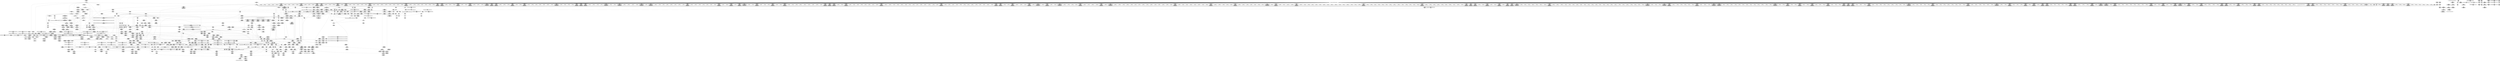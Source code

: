 digraph {
	CE0x52eb440 [shape=record,shape=Mrecord,label="{CE0x52eb440|selinux_inode_follow_link:tmp11|security/selinux/hooks.c,2812}"]
	CE0x5374bd0 [shape=record,shape=Mrecord,label="{CE0x5374bd0|12:_i32,_56:_i8*,_:_CRE_328,336_|*MultipleSource*|*LoadInst*|security/selinux/hooks.c,1627|Function::inode_has_perm&Arg::inode::|security/selinux/hooks.c,1611}"]
	CE0x5397e80 [shape=record,shape=Mrecord,label="{CE0x5397e80|inode_has_perm:lnot1|security/selinux/hooks.c,1611}"]
	CE0x5369b00 [shape=record,shape=Mrecord,label="{CE0x5369b00|0:_i32,_4:_i32,_8:_i32,_12:_i32,_:_CMRE_20,24_|*MultipleSource*|security/selinux/hooks.c,196|*LoadInst*|security/selinux/hooks.c,196|security/selinux/hooks.c,197}"]
	CE0x5381440 [shape=record,shape=Mrecord,label="{CE0x5381440|12:_i32,_56:_i8*,_:_CRE_760,768_|*MultipleSource*|*LoadInst*|security/selinux/hooks.c,1627|Function::inode_has_perm&Arg::inode::|security/selinux/hooks.c,1611}"]
	CE0x52fd6e0 [shape=record,shape=Mrecord,label="{CE0x52fd6e0|i64_5|*Constant*|*SummSource*}"]
	CE0x5316e40 [shape=record,shape=Mrecord,label="{CE0x5316e40|selinux_inode_follow_link:tmp16|security/selinux/hooks.c,2812|*SummSink*}"]
	CE0x53973e0 [shape=record,shape=Mrecord,label="{CE0x53973e0|inode_has_perm:and|security/selinux/hooks.c,1611}"]
	CE0x5393210 [shape=record,shape=Mrecord,label="{CE0x5393210|i64*_getelementptr_inbounds_(_8_x_i64_,_8_x_i64_*___llvm_gcov_ctr154,_i64_0,_i64_7)|*Constant*|*SummSource*}"]
	CE0x537d9f0 [shape=record,shape=Mrecord,label="{CE0x537d9f0|12:_i32,_56:_i8*,_:_CRE_604,605_}"]
	CE0x5396190 [shape=record,shape=Mrecord,label="{CE0x5396190|avc_has_perm:requested|Function::avc_has_perm&Arg::requested::|*SummSource*}"]
	CE0x531bb60 [shape=record,shape=Mrecord,label="{CE0x531bb60|104:_%struct.inode*,_:_CRE_181,182_}"]
	CE0x5388140 [shape=record,shape=Mrecord,label="{CE0x5388140|12:_i32,_56:_i8*,_:_CRE_933,934_}"]
	CE0x52fe8a0 [shape=record,shape=Mrecord,label="{CE0x52fe8a0|selinux_inode_follow_link:tmp5|security/selinux/hooks.c,2812}"]
	CE0x5317240 [shape=record,shape=Mrecord,label="{CE0x5317240|selinux_inode_follow_link:tmp21|security/selinux/hooks.c,2812|*SummSource*}"]
	CE0x531ba70 [shape=record,shape=Mrecord,label="{CE0x531ba70|104:_%struct.inode*,_:_CRE_180,181_}"]
	CE0x531b110 [shape=record,shape=Mrecord,label="{CE0x531b110|104:_%struct.inode*,_:_CRE_170,171_}"]
	CE0x5383440 [shape=record,shape=Mrecord,label="{CE0x5383440|12:_i32,_56:_i8*,_:_CRE_868,869_}"]
	CE0x537b8b0 [shape=record,shape=Mrecord,label="{CE0x537b8b0|12:_i32,_56:_i8*,_:_CRE_576,577_}"]
	CE0x5389af0 [shape=record,shape=Mrecord,label="{CE0x5389af0|12:_i32,_56:_i8*,_:_CRE_992,1000_|*MultipleSource*|*LoadInst*|security/selinux/hooks.c,1627|Function::inode_has_perm&Arg::inode::|security/selinux/hooks.c,1611}"]
	CE0x5317e60 [shape=record,shape=Mrecord,label="{CE0x5317e60|dentry_has_perm:entry}"]
	CE0x5374120 [shape=record,shape=Mrecord,label="{CE0x5374120|12:_i32,_56:_i8*,_:_CRE_305,306_}"]
	CE0x52f0bb0 [shape=record,shape=Mrecord,label="{CE0x52f0bb0|selinux_inode_follow_link:tmp3|*SummSource*}"]
	CE0x5313590 [shape=record,shape=Mrecord,label="{CE0x5313590|selinux_inode_follow_link:tmp10|security/selinux/hooks.c,2812|*SummSource*}"]
	CE0x53056b0 [shape=record,shape=Mrecord,label="{CE0x53056b0|12:_i32,_56:_i8*,_:_CRE_159,160_}"]
	CE0x53131d0 [shape=record,shape=Mrecord,label="{CE0x53131d0|selinux_inode_follow_link:tmp9|security/selinux/hooks.c,2812|*SummSource*}"]
	CE0x530cb80 [shape=record,shape=Mrecord,label="{CE0x530cb80|i64_3|*Constant*|*SummSource*}"]
	CE0x531be30 [shape=record,shape=Mrecord,label="{CE0x531be30|104:_%struct.inode*,_:_CRE_184,185_}"]
	CE0x539a190 [shape=record,shape=Mrecord,label="{CE0x539a190|inode_has_perm:tmp7|security/selinux/hooks.c,1611}"]
	CE0x52f8dd0 [shape=record,shape=Mrecord,label="{CE0x52f8dd0|104:_%struct.inode*,_:_CRE_215,216_}"]
	CE0x537b9e0 [shape=record,shape=Mrecord,label="{CE0x537b9e0|12:_i32,_56:_i8*,_:_CRE_577,578_}"]
	CE0x5386390 [shape=record,shape=Mrecord,label="{CE0x5386390|12:_i32,_56:_i8*,_:_CRE_908,909_}"]
	CE0x531e8e0 [shape=record,shape=Mrecord,label="{CE0x531e8e0|selinux_inode_follow_link:tmp8|security/selinux/hooks.c,2812|*SummSource*}"]
	CE0x5376510 [shape=record,shape=Mrecord,label="{CE0x5376510|12:_i32,_56:_i8*,_:_CRE_432,440_|*MultipleSource*|*LoadInst*|security/selinux/hooks.c,1627|Function::inode_has_perm&Arg::inode::|security/selinux/hooks.c,1611}"]
	CE0x5382730 [shape=record,shape=Mrecord,label="{CE0x5382730|12:_i32,_56:_i8*,_:_CRE_840,848_|*MultipleSource*|*LoadInst*|security/selinux/hooks.c,1627|Function::inode_has_perm&Arg::inode::|security/selinux/hooks.c,1611}"]
	CE0x5318550 [shape=record,shape=Mrecord,label="{CE0x5318550|dentry_has_perm:cred|Function::dentry_has_perm&Arg::cred::|*SummSource*}"]
	CE0x5367080 [shape=record,shape=Mrecord,label="{CE0x5367080|0:_i32,_4:_i32,_8:_i32,_12:_i32,_:_CMRE_4,8_|*MultipleSource*|security/selinux/hooks.c,196|*LoadInst*|security/selinux/hooks.c,196|security/selinux/hooks.c,197}"]
	CE0x52fa910 [shape=record,shape=Mrecord,label="{CE0x52fa910|i64*_getelementptr_inbounds_(_11_x_i64_,_11_x_i64_*___llvm_gcov_ctr230,_i64_0,_i64_0)|*Constant*}"]
	CE0x53786d0 [shape=record,shape=Mrecord,label="{CE0x53786d0|12:_i32,_56:_i8*,_:_CRE_500,504_|*MultipleSource*|*LoadInst*|security/selinux/hooks.c,1627|Function::inode_has_perm&Arg::inode::|security/selinux/hooks.c,1611}"]
	CE0x5386720 [shape=record,shape=Mrecord,label="{CE0x5386720|12:_i32,_56:_i8*,_:_CRE_911,912_}"]
	CE0x5372960 [shape=record,shape=Mrecord,label="{CE0x5372960|12:_i32,_56:_i8*,_:_CRE_285,286_}"]
	CE0x53624c0 [shape=record,shape=Mrecord,label="{CE0x53624c0|i32_5|*Constant*|*SummSink*}"]
	CE0x5395a00 [shape=record,shape=Mrecord,label="{CE0x5395a00|avc_has_perm:tclass|Function::avc_has_perm&Arg::tclass::}"]
	CE0x5317560 [shape=record,shape=Mrecord,label="{CE0x5317560|selinux_inode_follow_link:tmp21|security/selinux/hooks.c,2812|*SummSink*}"]
	CE0x5322490 [shape=record,shape=Mrecord,label="{CE0x5322490|i64*_getelementptr_inbounds_(_8_x_i64_,_8_x_i64_*___llvm_gcov_ctr154,_i64_0,_i64_2)|*Constant*|*SummSource*}"]
	CE0x5342070 [shape=record,shape=Mrecord,label="{CE0x5342070|dentry_has_perm:call|security/selinux/hooks.c,1632}"]
	CE0x539d2d0 [shape=record,shape=Mrecord,label="{CE0x539d2d0|inode_has_perm:tmp12|security/selinux/hooks.c,1612}"]
	CE0x536b3b0 [shape=record,shape=Mrecord,label="{CE0x536b3b0|12:_i32,_56:_i8*,_:_CRE_153,154_}"]
	CE0x52ee4d0 [shape=record,shape=Mrecord,label="{CE0x52ee4d0|i64*_getelementptr_inbounds_(_11_x_i64_,_11_x_i64_*___llvm_gcov_ctr230,_i64_0,_i64_6)|*Constant*|*SummSink*}"]
	CE0x536eee0 [shape=record,shape=Mrecord,label="{CE0x536eee0|12:_i32,_56:_i8*,_:_CRE_224,232_|*MultipleSource*|*LoadInst*|security/selinux/hooks.c,1627|Function::inode_has_perm&Arg::inode::|security/selinux/hooks.c,1611}"]
	CE0x537b520 [shape=record,shape=Mrecord,label="{CE0x537b520|12:_i32,_56:_i8*,_:_CRE_573,574_}"]
	CE0x52f1d00 [shape=record,shape=Mrecord,label="{CE0x52f1d00|_call_void___validate_creds(%struct.cred*_%cred,_i8*_getelementptr_inbounds_(_25_x_i8_,_25_x_i8_*_.str3,_i32_0,_i32_0),_i32_1609)_#10,_!dbg_!27719|security/selinux/hooks.c,1609|*SummSource*}"]
	CE0x53712d0 [shape=record,shape=Mrecord,label="{CE0x53712d0|12:_i32,_56:_i8*,_:_CRE_266,267_}"]
	CE0x53718c0 [shape=record,shape=Mrecord,label="{CE0x53718c0|12:_i32,_56:_i8*,_:_CRE_271,272_}"]
	CE0x5372f50 [shape=record,shape=Mrecord,label="{CE0x5372f50|12:_i32,_56:_i8*,_:_CRE_290,291_}"]
	CE0x5321040 [shape=record,shape=Mrecord,label="{CE0x5321040|__validate_creds:if.then|*SummSource*}"]
	CE0x52fde00 [shape=record,shape=Mrecord,label="{CE0x52fde00|i1_true|*Constant*|*SummSource*}"]
	CE0x536e110 [shape=record,shape=Mrecord,label="{CE0x536e110|12:_i32,_56:_i8*,_:_CRE_197,198_}"]
	CE0x5353ff0 [shape=record,shape=Mrecord,label="{CE0x5353ff0|inode_has_perm:if.then|*SummSink*}"]
	CE0x5341b60 [shape=record,shape=Mrecord,label="{CE0x5341b60|__validate_creds:tmp8|include/linux/cred.h,175}"]
	CE0x5305230 [shape=record,shape=Mrecord,label="{CE0x5305230|12:_i32,_56:_i8*,_:_CRE_154,155_}"]
	CE0x52ef980 [shape=record,shape=Mrecord,label="{CE0x52ef980|i64_1|*Constant*}"]
	CE0x537a350 [shape=record,shape=Mrecord,label="{CE0x537a350|12:_i32,_56:_i8*,_:_CRE_558,559_}"]
	CE0x531c780 [shape=record,shape=Mrecord,label="{CE0x531c780|GLOBAL:current_task|Global_var:current_task}"]
	CE0x52ecb00 [shape=record,shape=Mrecord,label="{CE0x52ecb00|selinux_inode_follow_link:if.then|*SummSource*}"]
	CE0x5395e40 [shape=record,shape=Mrecord,label="{CE0x5395e40|_ret_i32_%retval.0,_!dbg_!27728|security/selinux/avc.c,775}"]
	CE0x539be20 [shape=record,shape=Mrecord,label="{CE0x539be20|inode_has_perm:tmp10|security/selinux/hooks.c,1611}"]
	CE0x539cd90 [shape=record,shape=Mrecord,label="{CE0x539cd90|inode_has_perm:tmp11|security/selinux/hooks.c,1612}"]
	CE0x5346270 [shape=record,shape=Mrecord,label="{CE0x5346270|inode_has_perm:tmp18|security/selinux/hooks.c,1617}"]
	CE0x5397450 [shape=record,shape=Mrecord,label="{CE0x5397450|inode_has_perm:and|security/selinux/hooks.c,1611|*SummSource*}"]
	CE0x530c340 [shape=record,shape=Mrecord,label="{CE0x530c340|selinux_inode_follow_link:tmp13|security/selinux/hooks.c,2812|*SummSink*}"]
	CE0x5373540 [shape=record,shape=Mrecord,label="{CE0x5373540|12:_i32,_56:_i8*,_:_CRE_295,296_}"]
	CE0x53731b0 [shape=record,shape=Mrecord,label="{CE0x53731b0|12:_i32,_56:_i8*,_:_CRE_292,293_}"]
	CE0x53078f0 [shape=record,shape=Mrecord,label="{CE0x53078f0|selinux_inode_follow_link:cred4|security/selinux/hooks.c,2812}"]
	CE0x536e020 [shape=record,shape=Mrecord,label="{CE0x536e020|12:_i32,_56:_i8*,_:_CRE_196,197_}"]
	CE0x5360760 [shape=record,shape=Mrecord,label="{CE0x5360760|104:_%struct.inode*,_:_CRE_308,309_}"]
	CE0x5302220 [shape=record,shape=Mrecord,label="{CE0x5302220|selinux_inode_follow_link:entry}"]
	CE0x53068e0 [shape=record,shape=Mrecord,label="{CE0x53068e0|12:_i32,_56:_i8*,_:_CRE_24,32_|*MultipleSource*|*LoadInst*|security/selinux/hooks.c,1627|Function::inode_has_perm&Arg::inode::|security/selinux/hooks.c,1611}"]
	CE0x530f5a0 [shape=record,shape=Mrecord,label="{CE0x530f5a0|selinux_inode_follow_link:call3|security/selinux/hooks.c,2812|*SummSource*}"]
	CE0x5321280 [shape=record,shape=Mrecord,label="{CE0x5321280|i64*_getelementptr_inbounds_(_5_x_i64_,_5_x_i64_*___llvm_gcov_ctr155,_i64_0,_i64_0)|*Constant*|*SummSink*}"]
	CE0x5383670 [shape=record,shape=Mrecord,label="{CE0x5383670|12:_i32,_56:_i8*,_:_CRE_870,871_}"]
	CE0x531f670 [shape=record,shape=Mrecord,label="{CE0x531f670|__validate_creds:tmp1|*SummSink*}"]
	CE0x5362450 [shape=record,shape=Mrecord,label="{CE0x5362450|i32_5|*Constant*|*SummSource*}"]
	CE0x53057a0 [shape=record,shape=Mrecord,label="{CE0x53057a0|12:_i32,_56:_i8*,_:_CRE_160,161_}"]
	CE0x52f7fc0 [shape=record,shape=Mrecord,label="{CE0x52f7fc0|104:_%struct.inode*,_:_CRE_200,201_}"]
	CE0x537aa70 [shape=record,shape=Mrecord,label="{CE0x537aa70|12:_i32,_56:_i8*,_:_CRE_564,565_}"]
	CE0x533f070 [shape=record,shape=Mrecord,label="{CE0x533f070|__validate_creds:tmp6|include/linux/cred.h,174|*SummSink*}"]
	CE0x5345af0 [shape=record,shape=Mrecord,label="{CE0x5345af0|avc_has_perm:tsid|Function::avc_has_perm&Arg::tsid::|*SummSink*}"]
	CE0x534d940 [shape=record,shape=Mrecord,label="{CE0x534d940|inode_has_perm:tmp1}"]
	CE0x535a940 [shape=record,shape=Mrecord,label="{CE0x535a940|__validate_creds:file|Function::__validate_creds&Arg::file::|*SummSource*}"]
	CE0x53420e0 [shape=record,shape=Mrecord,label="{CE0x53420e0|dentry_has_perm:dentry1|security/selinux/hooks.c,1631}"]
	CE0x5376320 [shape=record,shape=Mrecord,label="{CE0x5376320|12:_i32,_56:_i8*,_:_CRE_424,432_|*MultipleSource*|*LoadInst*|security/selinux/hooks.c,1627|Function::inode_has_perm&Arg::inode::|security/selinux/hooks.c,1611}"]
	CE0x5387560 [shape=record,shape=Mrecord,label="{CE0x5387560|12:_i32,_56:_i8*,_:_CRE_923,924_}"]
	CE0x5313a60 [shape=record,shape=Mrecord,label="{CE0x5313a60|selinux_inode_follow_link:tmp4|security/selinux/hooks.c,2812|*SummSource*}"]
	CE0x53719f0 [shape=record,shape=Mrecord,label="{CE0x53719f0|12:_i32,_56:_i8*,_:_CRE_272,273_}"]
	CE0x5316870 [shape=record,shape=Mrecord,label="{CE0x5316870|selinux_inode_follow_link:tmp15|security/selinux/hooks.c,2812|*SummSource*}"]
	CE0x531f460 [shape=record,shape=Mrecord,label="{CE0x531f460|_call_void_mcount()_#3}"]
	CE0x530ab00 [shape=record,shape=Mrecord,label="{CE0x530ab00|i64*_getelementptr_inbounds_(_5_x_i64_,_5_x_i64_*___llvm_gcov_ctr155,_i64_0,_i64_0)|*Constant*}"]
	CE0x5366d20 [shape=record,shape=Mrecord,label="{CE0x5366d20|cred_sid:sid|security/selinux/hooks.c,197|*SummSource*}"]
	CE0x5358ca0 [shape=record,shape=Mrecord,label="{CE0x5358ca0|12:_i32,_56:_i8*,_:_CRE_185,186_}"]
	CE0x53652f0 [shape=record,shape=Mrecord,label="{CE0x53652f0|12:_i32,_56:_i8*,_:_CRE_4,8_|*MultipleSource*|*LoadInst*|security/selinux/hooks.c,1627|Function::inode_has_perm&Arg::inode::|security/selinux/hooks.c,1611}"]
	CE0x5306780 [shape=record,shape=Mrecord,label="{CE0x5306780|12:_i32,_56:_i8*,_:_CRE_16,24_|*MultipleSource*|*LoadInst*|security/selinux/hooks.c,1627|Function::inode_has_perm&Arg::inode::|security/selinux/hooks.c,1611}"]
	CE0x531a8a0 [shape=record,shape=Mrecord,label="{CE0x531a8a0|104:_%struct.inode*,_:_CRE_161,162_}"]
	CE0x537e700 [shape=record,shape=Mrecord,label="{CE0x537e700|12:_i32,_56:_i8*,_:_CRE_615,616_}"]
	CE0x53906c0 [shape=record,shape=Mrecord,label="{CE0x53906c0|inode_has_perm:tmp13|security/selinux/hooks.c,1614}"]
	CE0x537a0a0 [shape=record,shape=Mrecord,label="{CE0x537a0a0|12:_i32,_56:_i8*,_:_CRE_555,556_}"]
	CE0x5376d90 [shape=record,shape=Mrecord,label="{CE0x5376d90|12:_i32,_56:_i8*,_:_CRE_464,472_|*MultipleSource*|*LoadInst*|security/selinux/hooks.c,1627|Function::inode_has_perm&Arg::inode::|security/selinux/hooks.c,1611}"]
	CE0x534f730 [shape=record,shape=Mrecord,label="{CE0x534f730|__validate_creds:lnot|include/linux/cred.h,173}"]
	CE0x52effe0 [shape=record,shape=Mrecord,label="{CE0x52effe0|get_current:tmp4|./arch/x86/include/asm/current.h,14}"]
	CE0x5356e10 [shape=record,shape=Mrecord,label="{CE0x5356e10|i64*_getelementptr_inbounds_(_2_x_i64_,_2_x_i64_*___llvm_gcov_ctr153,_i64_0,_i64_0)|*Constant*|*SummSink*}"]
	CE0x537ea90 [shape=record,shape=Mrecord,label="{CE0x537ea90|12:_i32,_56:_i8*,_:_CRE_618,619_}"]
	CE0x537f1b0 [shape=record,shape=Mrecord,label="{CE0x537f1b0|12:_i32,_56:_i8*,_:_CRE_624,628_|*MultipleSource*|*LoadInst*|security/selinux/hooks.c,1627|Function::inode_has_perm&Arg::inode::|security/selinux/hooks.c,1611}"]
	CE0x53837a0 [shape=record,shape=Mrecord,label="{CE0x53837a0|12:_i32,_56:_i8*,_:_CRE_871,872_}"]
	CE0x53508d0 [shape=record,shape=Mrecord,label="{CE0x53508d0|__validate_creds:lnot.ext|include/linux/cred.h,173}"]
	CE0x5373c60 [shape=record,shape=Mrecord,label="{CE0x5373c60|12:_i32,_56:_i8*,_:_CRE_301,302_}"]
	CE0x531b3e0 [shape=record,shape=Mrecord,label="{CE0x531b3e0|104:_%struct.inode*,_:_CRE_173,174_}"]
	CE0x53b9050 [shape=record,shape=Mrecord,label="{CE0x53b9050|i64*_getelementptr_inbounds_(_2_x_i64_,_2_x_i64_*___llvm_gcov_ctr131,_i64_0,_i64_0)|*Constant*}"]
	CE0x535cc80 [shape=record,shape=Mrecord,label="{CE0x535cc80|_ret_void,_!dbg_!27722|include/linux/cred.h,175|*SummSink*}"]
	CE0x5370100 [shape=record,shape=Mrecord,label="{CE0x5370100|12:_i32,_56:_i8*,_:_CRE_251,252_}"]
	CE0x5302e50 [shape=record,shape=Mrecord,label="{CE0x5302e50|_call_void_lockdep_rcu_suspicious(i8*_getelementptr_inbounds_(_25_x_i8_,_25_x_i8_*_.str3,_i32_0,_i32_0),_i32_2812,_i8*_getelementptr_inbounds_(_45_x_i8_,_45_x_i8_*_.str12,_i32_0,_i32_0))_#10,_!dbg_!27729|security/selinux/hooks.c,2812|*SummSink*}"]
	CE0x52fc7c0 [shape=record,shape=Mrecord,label="{CE0x52fc7c0|selinux_inode_follow_link:tmp2}"]
	CE0x536d800 [shape=record,shape=Mrecord,label="{CE0x536d800|cred_sid:cred|Function::cred_sid&Arg::cred::|*SummSource*}"]
	CE0x536bc50 [shape=record,shape=Mrecord,label="{CE0x536bc50|i64*_getelementptr_inbounds_(_8_x_i64_,_8_x_i64_*___llvm_gcov_ctr154,_i64_0,_i64_6)|*Constant*}"]
	CE0x5310e40 [shape=record,shape=Mrecord,label="{CE0x5310e40|selinux_inode_follow_link:if.end}"]
	CE0x5306f20 [shape=record,shape=Mrecord,label="{CE0x5306f20|get_current:entry|*SummSink*}"]
	CE0x5305e30 [shape=record,shape=Mrecord,label="{CE0x5305e30|12:_i32,_56:_i8*,_:_CRE_167,168_}"]
	CE0x5364790 [shape=record,shape=Mrecord,label="{CE0x5364790|12:_i32,_56:_i8*,_:_CRE_112,120_|*MultipleSource*|*LoadInst*|security/selinux/hooks.c,1627|Function::inode_has_perm&Arg::inode::|security/selinux/hooks.c,1611}"]
	CE0x5346850 [shape=record,shape=Mrecord,label="{CE0x5346850|avc_has_perm:entry|*SummSource*}"]
	CE0x5314fd0 [shape=record,shape=Mrecord,label="{CE0x5314fd0|selinux_inode_follow_link:tmp17|security/selinux/hooks.c,2812|*SummSink*}"]
	CE0x5378340 [shape=record,shape=Mrecord,label="{CE0x5378340|12:_i32,_56:_i8*,_:_CRE_487,488_}"]
	CE0x53053e0 [shape=record,shape=Mrecord,label="{CE0x53053e0|12:_i32,_56:_i8*,_:_CRE_156,157_}"]
	CE0x5363a20 [shape=record,shape=Mrecord,label="{CE0x5363a20|i32_22|*Constant*}"]
	CE0x538f7d0 [shape=record,shape=Mrecord,label="{CE0x538f7d0|inode_has_perm:tmp16|security/selinux/hooks.c,1615}"]
	CE0x53564b0 [shape=record,shape=Mrecord,label="{CE0x53564b0|104:_%struct.inode*,_:_CRE_153,154_}"]
	CE0x52f7cf0 [shape=record,shape=Mrecord,label="{CE0x52f7cf0|104:_%struct.inode*,_:_CRE_197,198_}"]
	CE0x536b6f0 [shape=record,shape=Mrecord,label="{CE0x536b6f0|__validate_creds:conv|include/linux/cred.h,173}"]
	CE0x52f3240 [shape=record,shape=Mrecord,label="{CE0x52f3240|_call_void_mcount()_#3|*SummSource*}"]
	CE0x5372370 [shape=record,shape=Mrecord,label="{CE0x5372370|12:_i32,_56:_i8*,_:_CRE_280,281_}"]
	CE0x537c5c0 [shape=record,shape=Mrecord,label="{CE0x537c5c0|12:_i32,_56:_i8*,_:_CRE_587,588_}"]
	CE0x531b020 [shape=record,shape=Mrecord,label="{CE0x531b020|104:_%struct.inode*,_:_CRE_169,170_}"]
	CE0x536ad20 [shape=record,shape=Mrecord,label="{CE0x536ad20|12:_i32,_56:_i8*,_:_CRE_146,147_}"]
	CE0x534a780 [shape=record,shape=Mrecord,label="{CE0x534a780|GLOBAL:__invalid_creds|*Constant*}"]
	CE0x5380590 [shape=record,shape=Mrecord,label="{CE0x5380590|12:_i32,_56:_i8*,_:_CRE_696,704_|*MultipleSource*|*LoadInst*|security/selinux/hooks.c,1627|Function::inode_has_perm&Arg::inode::|security/selinux/hooks.c,1611}"]
	CE0x5308000 [shape=record,shape=Mrecord,label="{CE0x5308000|inode_has_perm:entry|*SummSource*}"]
	CE0x531bd40 [shape=record,shape=Mrecord,label="{CE0x531bd40|104:_%struct.inode*,_:_CRE_183,184_}"]
	CE0x53629a0 [shape=record,shape=Mrecord,label="{CE0x53629a0|dentry_has_perm:d_inode|security/selinux/hooks.c,1627|*SummSink*}"]
	CE0x5393ec0 [shape=record,shape=Mrecord,label="{CE0x5393ec0|inode_has_perm:tmp20|security/selinux/hooks.c,1618|*SummSink*}"]
	CE0x5370ce0 [shape=record,shape=Mrecord,label="{CE0x5370ce0|12:_i32,_56:_i8*,_:_CRE_261,262_}"]
	CE0x537c820 [shape=record,shape=Mrecord,label="{CE0x537c820|12:_i32,_56:_i8*,_:_CRE_589,590_}"]
	CE0x535d6b0 [shape=record,shape=Mrecord,label="{CE0x535d6b0|GLOBAL:__llvm_gcov_ctr155|Global_var:__llvm_gcov_ctr155|*SummSource*}"]
	CE0x537e110 [shape=record,shape=Mrecord,label="{CE0x537e110|12:_i32,_56:_i8*,_:_CRE_610,611_}"]
	CE0x5308fe0 [shape=record,shape=Mrecord,label="{CE0x5308fe0|inode_has_perm:adp|Function::inode_has_perm&Arg::adp::}"]
	CE0x538f6c0 [shape=record,shape=Mrecord,label="{CE0x538f6c0|inode_has_perm:tmp15|*LoadInst*|security/selinux/hooks.c,1615|*SummSink*}"]
	CE0x53465a0 [shape=record,shape=Mrecord,label="{CE0x53465a0|inode_has_perm:tmp18|security/selinux/hooks.c,1617|*SummSink*}"]
	CE0x534e710 [shape=record,shape=Mrecord,label="{CE0x534e710|__validate_creds:conv|include/linux/cred.h,173|*SummSource*}"]
	CE0x5361210 [shape=record,shape=Mrecord,label="{CE0x5361210|dentry_has_perm:tmp4|*LoadInst*|security/selinux/hooks.c,1627}"]
	CE0x5371d80 [shape=record,shape=Mrecord,label="{CE0x5371d80|12:_i32,_56:_i8*,_:_CRE_275,276_}"]
	CE0x53883a0 [shape=record,shape=Mrecord,label="{CE0x53883a0|12:_i32,_56:_i8*,_:_CRE_935,936_}"]
	CE0x53864c0 [shape=record,shape=Mrecord,label="{CE0x53864c0|12:_i32,_56:_i8*,_:_CRE_909,910_}"]
	CE0x53b2a50 [shape=record,shape=Mrecord,label="{CE0x53b2a50|i64*_getelementptr_inbounds_(_5_x_i64_,_5_x_i64_*___llvm_gcov_ctr155,_i64_0,_i64_3)|*Constant*}"]
	CE0x530b050 [shape=record,shape=Mrecord,label="{CE0x530b050|selinux_inode_follow_link:do.end|*SummSink*}"]
	CE0x5365b10 [shape=record,shape=Mrecord,label="{CE0x5365b10|12:_i32,_56:_i8*,_:_CRE_0,2_|*MultipleSource*|*LoadInst*|security/selinux/hooks.c,1627|Function::inode_has_perm&Arg::inode::|security/selinux/hooks.c,1611}"]
	CE0x5317750 [shape=record,shape=Mrecord,label="{CE0x5317750|selinux_inode_follow_link:call5|security/selinux/hooks.c,2814|*SummSource*}"]
	CE0x52f05a0 [shape=record,shape=Mrecord,label="{CE0x52f05a0|selinux_inode_follow_link:call|security/selinux/hooks.c,2812|*SummSink*}"]
	CE0x5392980 [shape=record,shape=Mrecord,label="{CE0x5392980|i64*_getelementptr_inbounds_(_8_x_i64_,_8_x_i64_*___llvm_gcov_ctr154,_i64_0,_i64_7)|*Constant*}"]
	CE0x537fa60 [shape=record,shape=Mrecord,label="{CE0x537fa60|12:_i32,_56:_i8*,_:_CRE_664,672_|*MultipleSource*|*LoadInst*|security/selinux/hooks.c,1627|Function::inode_has_perm&Arg::inode::|security/selinux/hooks.c,1611}"]
	CE0x537aba0 [shape=record,shape=Mrecord,label="{CE0x537aba0|12:_i32,_56:_i8*,_:_CRE_565,566_}"]
	CE0x5354f10 [shape=record,shape=Mrecord,label="{CE0x5354f10|104:_%struct.inode*,_:_CRE_89,90_}"]
	CE0x5342c70 [shape=record,shape=Mrecord,label="{CE0x5342c70|inode_has_perm:entry}"]
	CE0x53852f0 [shape=record,shape=Mrecord,label="{CE0x53852f0|12:_i32,_56:_i8*,_:_CRE_894,895_}"]
	CE0x537f620 [shape=record,shape=Mrecord,label="{CE0x537f620|12:_i32,_56:_i8*,_:_CRE_648,656_|*MultipleSource*|*LoadInst*|security/selinux/hooks.c,1627|Function::inode_has_perm&Arg::inode::|security/selinux/hooks.c,1611}"]
	CE0x52f6d60 [shape=record,shape=Mrecord,label="{CE0x52f6d60|COLLAPSED:_GCMRE___llvm_gcov_ctr98_internal_global_2_x_i64_zeroinitializer:_elem_0:default:}"]
	CE0x537e240 [shape=record,shape=Mrecord,label="{CE0x537e240|12:_i32,_56:_i8*,_:_CRE_611,612_}"]
	CE0x539af60 [shape=record,shape=Mrecord,label="{CE0x539af60|inode_has_perm:tmp9|security/selinux/hooks.c,1611}"]
	CE0x5306100 [shape=record,shape=Mrecord,label="{CE0x5306100|12:_i32,_56:_i8*,_:_CRE_170,171_}"]
	CE0x53995b0 [shape=record,shape=Mrecord,label="{CE0x53995b0|inode_has_perm:expval|security/selinux/hooks.c,1611}"]
	CE0x53460b0 [shape=record,shape=Mrecord,label="{CE0x53460b0|inode_has_perm:sclass|security/selinux/hooks.c,1617|*SummSource*}"]
	CE0x536d390 [shape=record,shape=Mrecord,label="{CE0x536d390|cred_sid:entry}"]
	CE0x531a3f0 [shape=record,shape=Mrecord,label="{CE0x531a3f0|_ret_i32_%call5,_!dbg_!27741|security/selinux/hooks.c,2814|*SummSink*}"]
	CE0x5375410 [shape=record,shape=Mrecord,label="{CE0x5375410|12:_i32,_56:_i8*,_:_CRE_360,376_|*MultipleSource*|*LoadInst*|security/selinux/hooks.c,1627|Function::inode_has_perm&Arg::inode::|security/selinux/hooks.c,1611}"]
	CE0x53036a0 [shape=record,shape=Mrecord,label="{CE0x53036a0|%struct.task_struct*_(%struct.task_struct**)*_asm_movq_%gs:$_1:P_,$0_,_r,im,_dirflag_,_fpsr_,_flags_|*SummSink*}"]
	CE0x534f2c0 [shape=record,shape=Mrecord,label="{CE0x534f2c0|inode_has_perm:tmp|*SummSink*}"]
	CE0x53705c0 [shape=record,shape=Mrecord,label="{CE0x53705c0|12:_i32,_56:_i8*,_:_CRE_255,256_}"]
	CE0x5358fd0 [shape=record,shape=Mrecord,label="{CE0x5358fd0|i32_1|*Constant*}"]
	CE0x5355fc0 [shape=record,shape=Mrecord,label="{CE0x5355fc0|104:_%struct.inode*,_:_CRE_147,148_}"]
	CE0x535ef50 [shape=record,shape=Mrecord,label="{CE0x535ef50|i32_1609|*Constant*|*SummSource*}"]
	CE0x5320df0 [shape=record,shape=Mrecord,label="{CE0x5320df0|inode_has_perm:if.end|*SummSink*}"]
	CE0x5370820 [shape=record,shape=Mrecord,label="{CE0x5370820|12:_i32,_56:_i8*,_:_CRE_257,258_}"]
	CE0x5362a10 [shape=record,shape=Mrecord,label="{CE0x5362a10|dentry_has_perm:d_inode|security/selinux/hooks.c,1627|*SummSource*}"]
	CE0x5303610 [shape=record,shape=Mrecord,label="{CE0x5303610|%struct.task_struct*_(%struct.task_struct**)*_asm_movq_%gs:$_1:P_,$0_,_r,im,_dirflag_,_fpsr_,_flags_|*SummSource*}"]
	CE0x52fd4a0 [shape=record,shape=Mrecord,label="{CE0x52fd4a0|i64_5|*Constant*}"]
	CE0x52fdfc0 [shape=record,shape=Mrecord,label="{CE0x52fdfc0|i1_true|*Constant*|*SummSink*}"]
	CE0x53638b0 [shape=record,shape=Mrecord,label="{CE0x53638b0|104:_%struct.inode*,_:_CRE_80,88_|*MultipleSource*|Function::selinux_inode_follow_link&Arg::dentry::|Function::dentry_has_perm&Arg::dentry::|security/selinux/hooks.c,1627}"]
	CE0x52fd970 [shape=record,shape=Mrecord,label="{CE0x52fd970|selinux_inode_follow_link:tmp2|*SummSource*}"]
	CE0x5323800 [shape=record,shape=Mrecord,label="{CE0x5323800|GLOBAL:lockdep_rcu_suspicious|*Constant*}"]
	CE0x5342d90 [shape=record,shape=Mrecord,label="{CE0x5342d90|inode_has_perm:tmp5|security/selinux/hooks.c,1609}"]
	CE0x535a850 [shape=record,shape=Mrecord,label="{CE0x535a850|__validate_creds:file|Function::__validate_creds&Arg::file::}"]
	CE0x5381000 [shape=record,shape=Mrecord,label="{CE0x5381000|12:_i32,_56:_i8*,_:_CRE_744,752_|*MultipleSource*|*LoadInst*|security/selinux/hooks.c,1627|Function::inode_has_perm&Arg::inode::|security/selinux/hooks.c,1611}"]
	CE0x533ef90 [shape=record,shape=Mrecord,label="{CE0x533ef90|__validate_creds:tmp6|include/linux/cred.h,174}"]
	CE0x5391d50 [shape=record,shape=Mrecord,label="{CE0x5391d50|inode_has_perm:tmp17|security/selinux/hooks.c,1617}"]
	CE0x5318c60 [shape=record,shape=Mrecord,label="{CE0x5318c60|selinux_inode_follow_link:dentry|Function::selinux_inode_follow_link&Arg::dentry::|*SummSink*}"]
	CE0x5382920 [shape=record,shape=Mrecord,label="{CE0x5382920|12:_i32,_56:_i8*,_:_CRE_848,856_|*MultipleSource*|*LoadInst*|security/selinux/hooks.c,1627|Function::inode_has_perm&Arg::inode::|security/selinux/hooks.c,1611}"]
	CE0x5363cf0 [shape=record,shape=Mrecord,label="{CE0x5363cf0|cred_sid:tmp4|*LoadInst*|security/selinux/hooks.c,196}"]
	CE0x537ae00 [shape=record,shape=Mrecord,label="{CE0x537ae00|12:_i32,_56:_i8*,_:_CRE_567,568_}"]
	CE0x5365fb0 [shape=record,shape=Mrecord,label="{CE0x5365fb0|COLLAPSED:_GCMRE___llvm_gcov_ctr131_internal_global_2_x_i64_zeroinitializer:_elem_0:default:}"]
	CE0x5343080 [shape=record,shape=Mrecord,label="{CE0x5343080|inode_has_perm:tmp5|security/selinux/hooks.c,1609|*SummSink*}"]
	CE0x52f8380 [shape=record,shape=Mrecord,label="{CE0x52f8380|104:_%struct.inode*,_:_CRE_204,205_}"]
	CE0x537d530 [shape=record,shape=Mrecord,label="{CE0x537d530|12:_i32,_56:_i8*,_:_CRE_600,601_}"]
	CE0x5312e00 [shape=record,shape=Mrecord,label="{CE0x5312e00|i64_4|*Constant*}"]
	CE0x535d060 [shape=record,shape=Mrecord,label="{CE0x535d060|cred_sid:tmp1|*SummSink*}"]
	CE0x5325670 [shape=record,shape=Mrecord,label="{CE0x5325670|i64*_getelementptr_inbounds_(_11_x_i64_,_11_x_i64_*___llvm_gcov_ctr230,_i64_0,_i64_1)|*Constant*}"]
	CE0x5306b10 [shape=record,shape=Mrecord,label="{CE0x5306b10|12:_i32,_56:_i8*,_:_CRE_40,48_|*MultipleSource*|*LoadInst*|security/selinux/hooks.c,1627|Function::inode_has_perm&Arg::inode::|security/selinux/hooks.c,1611}"]
	CE0x536da80 [shape=record,shape=Mrecord,label="{CE0x536da80|12:_i32,_56:_i8*,_:_CRE_190,191_}"]
	CE0x534ec10 [shape=record,shape=Mrecord,label="{CE0x534ec10|__validate_creds:line|Function::__validate_creds&Arg::line::|*SummSource*}"]
	CE0x5387b50 [shape=record,shape=Mrecord,label="{CE0x5387b50|12:_i32,_56:_i8*,_:_CRE_928,929_}"]
	CE0x536b8e0 [shape=record,shape=Mrecord,label="{CE0x536b8e0|inode_has_perm:tmp12|security/selinux/hooks.c,1612|*SummSink*}"]
	CE0x5380b90 [shape=record,shape=Mrecord,label="{CE0x5380b90|12:_i32,_56:_i8*,_:_CRE_728,736_|*MultipleSource*|*LoadInst*|security/selinux/hooks.c,1627|Function::inode_has_perm&Arg::inode::|security/selinux/hooks.c,1611}"]
	"CONST[source:0(mediator),value:2(dynamic)][purpose:{object}]"
	CE0x539ce00 [shape=record,shape=Mrecord,label="{CE0x539ce00|inode_has_perm:tmp11|security/selinux/hooks.c,1612|*SummSource*}"]
	CE0x531a2c0 [shape=record,shape=Mrecord,label="{CE0x531a2c0|_ret_i32_%call5,_!dbg_!27741|security/selinux/hooks.c,2814|*SummSource*}"]
	CE0x53771d0 [shape=record,shape=Mrecord,label="{CE0x53771d0|12:_i32,_56:_i8*,_:_CRE_473,474_}"]
	CE0x537a940 [shape=record,shape=Mrecord,label="{CE0x537a940|12:_i32,_56:_i8*,_:_CRE_563,564_}"]
	CE0x5384f60 [shape=record,shape=Mrecord,label="{CE0x5384f60|12:_i32,_56:_i8*,_:_CRE_891,892_}"]
	CE0x5340460 [shape=record,shape=Mrecord,label="{CE0x5340460|dentry_has_perm:type|security/selinux/hooks.c,1630|*SummSource*}"]
	CE0x53208d0 [shape=record,shape=Mrecord,label="{CE0x53208d0|i64_1|*Constant*}"]
	CE0x5320d50 [shape=record,shape=Mrecord,label="{CE0x5320d50|inode_has_perm:if.end|*SummSource*}"]
	CE0x5346190 [shape=record,shape=Mrecord,label="{CE0x5346190|inode_has_perm:sclass|security/selinux/hooks.c,1617|*SummSink*}"]
	CE0x5393390 [shape=record,shape=Mrecord,label="{CE0x5393390|i64*_getelementptr_inbounds_(_8_x_i64_,_8_x_i64_*___llvm_gcov_ctr154,_i64_0,_i64_7)|*Constant*|*SummSink*}"]
	CE0x539d780 [shape=record,shape=Mrecord,label="{CE0x539d780|i32_512|*Constant*|*SummSink*}"]
	CE0x537d400 [shape=record,shape=Mrecord,label="{CE0x537d400|12:_i32,_56:_i8*,_:_CRE_599,600_}"]
	CE0x531ed20 [shape=record,shape=Mrecord,label="{CE0x531ed20|inode_has_perm:do.end|*SummSink*}"]
	CE0x536dd50 [shape=record,shape=Mrecord,label="{CE0x536dd50|12:_i32,_56:_i8*,_:_CRE_193,194_}"]
	CE0x5397870 [shape=record,shape=Mrecord,label="{CE0x5397870|inode_has_perm:tobool|security/selinux/hooks.c,1611|*SummSink*}"]
	CE0x52eb720 [shape=record,shape=Mrecord,label="{CE0x52eb720|selinux_inode_follow_link:tmp11|security/selinux/hooks.c,2812|*SummSource*}"]
	CE0x53457a0 [shape=record,shape=Mrecord,label="{CE0x53457a0|avc_has_perm:ssid|Function::avc_has_perm&Arg::ssid::|*SummSink*}"]
	CE0x5315260 [shape=record,shape=Mrecord,label="{CE0x5315260|selinux_inode_follow_link:tmp18|security/selinux/hooks.c,2812}"]
	CE0x534d530 [shape=record,shape=Mrecord,label="{CE0x534d530|i1_true|*Constant*}"]
	CE0x5393740 [shape=record,shape=Mrecord,label="{CE0x5393740|inode_has_perm:tmp19|security/selinux/hooks.c,1618|*SummSink*}"]
	CE0x534e910 [shape=record,shape=Mrecord,label="{CE0x534e910|i32_1609|*Constant*|*SummSink*}"]
	CE0x52f6cf0 [shape=record,shape=Mrecord,label="{CE0x52f6cf0|get_current:tmp}"]
	CE0x52f8bf0 [shape=record,shape=Mrecord,label="{CE0x52f8bf0|104:_%struct.inode*,_:_CRE_213,214_}"]
	CE0x5324e10 [shape=record,shape=Mrecord,label="{CE0x5324e10|dentry_has_perm:bb}"]
	CE0x537b190 [shape=record,shape=Mrecord,label="{CE0x537b190|12:_i32,_56:_i8*,_:_CRE_570,571_}"]
	CE0x5319150 [shape=record,shape=Mrecord,label="{CE0x5319150|dentry_has_perm:dentry|Function::dentry_has_perm&Arg::dentry::}"]
	CE0x5362840 [shape=record,shape=Mrecord,label="{CE0x5362840|104:_%struct.inode*,_:_CRE_0,4_|*MultipleSource*|Function::selinux_inode_follow_link&Arg::dentry::|Function::dentry_has_perm&Arg::dentry::|security/selinux/hooks.c,1627}"]
	CE0x5392340 [shape=record,shape=Mrecord,label="{CE0x5392340|avc_has_perm:auditdata|Function::avc_has_perm&Arg::auditdata::|*SummSource*}"]
	CE0x53851c0 [shape=record,shape=Mrecord,label="{CE0x53851c0|12:_i32,_56:_i8*,_:_CRE_893,894_}"]
	CE0x53738d0 [shape=record,shape=Mrecord,label="{CE0x53738d0|12:_i32,_56:_i8*,_:_CRE_298,299_}"]
	CE0x537ca80 [shape=record,shape=Mrecord,label="{CE0x537ca80|12:_i32,_56:_i8*,_:_CRE_591,592_}"]
	CE0x5370950 [shape=record,shape=Mrecord,label="{CE0x5370950|12:_i32,_56:_i8*,_:_CRE_258,259_}"]
	CE0x5381eb0 [shape=record,shape=Mrecord,label="{CE0x5381eb0|12:_i32,_56:_i8*,_:_CRE_808,816_|*MultipleSource*|*LoadInst*|security/selinux/hooks.c,1627|Function::inode_has_perm&Arg::inode::|security/selinux/hooks.c,1611}"]
	CE0x53505d0 [shape=record,shape=Mrecord,label="{CE0x53505d0|__validate_creds:lnot1|include/linux/cred.h,173|*SummSource*}"]
	CE0x52ebca0 [shape=record,shape=Mrecord,label="{CE0x52ebca0|selinux_inode_follow_link:bb|*SummSource*}"]
	CE0x5341150 [shape=record,shape=Mrecord,label="{CE0x5341150|GLOBAL:__invalid_creds|*Constant*|*SummSource*}"]
	CE0x5304d70 [shape=record,shape=Mrecord,label="{CE0x5304d70|i32_1|*Constant*}"]
	CE0x536ed40 [shape=record,shape=Mrecord,label="{CE0x536ed40|12:_i32,_56:_i8*,_:_CRE_216,224_|*MultipleSource*|*LoadInst*|security/selinux/hooks.c,1627|Function::inode_has_perm&Arg::inode::|security/selinux/hooks.c,1611}"]
	CE0x539a630 [shape=record,shape=Mrecord,label="{CE0x539a630|inode_has_perm:tmp7|security/selinux/hooks.c,1611|*SummSink*}"]
	CE0x5375ee0 [shape=record,shape=Mrecord,label="{CE0x5375ee0|12:_i32,_56:_i8*,_:_CRE_408,416_|*MultipleSource*|*LoadInst*|security/selinux/hooks.c,1627|Function::inode_has_perm&Arg::inode::|security/selinux/hooks.c,1611}"]
	CE0x53724a0 [shape=record,shape=Mrecord,label="{CE0x53724a0|12:_i32,_56:_i8*,_:_CRE_281,282_}"]
	CE0x52f9460 [shape=record,shape=Mrecord,label="{CE0x52f9460|104:_%struct.inode*,_:_CRE_222,223_}"]
	CE0x53877c0 [shape=record,shape=Mrecord,label="{CE0x53877c0|12:_i32,_56:_i8*,_:_CRE_925,926_}"]
	CE0x5383170 [shape=record,shape=Mrecord,label="{CE0x5383170|12:_i32,_56:_i8*,_:_CRE_866,867_}"]
	CE0x538fcc0 [shape=record,shape=Mrecord,label="{CE0x538fcc0|inode_has_perm:sid3|security/selinux/hooks.c,1617|*SummSink*}"]
	CE0x535f760 [shape=record,shape=Mrecord,label="{CE0x535f760|104:_%struct.inode*,_:_CRE_264,272_|*MultipleSource*|Function::selinux_inode_follow_link&Arg::dentry::|Function::dentry_has_perm&Arg::dentry::|security/selinux/hooks.c,1627}"]
	CE0x5313b30 [shape=record,shape=Mrecord,label="{CE0x5313b30|selinux_inode_follow_link:tmp4|security/selinux/hooks.c,2812|*SummSink*}"]
	CE0x5384d00 [shape=record,shape=Mrecord,label="{CE0x5384d00|12:_i32,_56:_i8*,_:_CRE_889,890_}"]
	CE0x538a390 [shape=record,shape=Mrecord,label="{CE0x538a390|inode_has_perm:tmp6|*LoadInst*|security/selinux/hooks.c,1611|*SummSink*}"]
	CE0x4b02050 [shape=record,shape=Mrecord,label="{CE0x4b02050|selinux_inode_follow_link:tmp|*SummSource*}"]
	CE0x5308cf0 [shape=record,shape=Mrecord,label="{CE0x5308cf0|inode_has_perm:perms|Function::inode_has_perm&Arg::perms::|*SummSource*}"]
	CE0x53561e0 [shape=record,shape=Mrecord,label="{CE0x53561e0|104:_%struct.inode*,_:_CRE_150,151_}"]
	CE0x52f0500 [shape=record,shape=Mrecord,label="{CE0x52f0500|selinux_inode_follow_link:call|security/selinux/hooks.c,2812|*SummSource*}"]
	CE0x534de00 [shape=record,shape=Mrecord,label="{CE0x534de00|cred_sid:tmp2|*SummSink*}"]
	CE0x5355820 [shape=record,shape=Mrecord,label="{CE0x5355820|104:_%struct.inode*,_:_CRE_112,144_|*MultipleSource*|Function::selinux_inode_follow_link&Arg::dentry::|Function::dentry_has_perm&Arg::dentry::|security/selinux/hooks.c,1627}"]
	CE0x5355c90 [shape=record,shape=Mrecord,label="{CE0x5355c90|104:_%struct.inode*,_:_CRE_145,146_}"]
	CE0x5307720 [shape=record,shape=Mrecord,label="{CE0x5307720|i32_78|*Constant*|*SummSink*}"]
	CE0x535d530 [shape=record,shape=Mrecord,label="{CE0x535d530|GLOBAL:__llvm_gcov_ctr155|Global_var:__llvm_gcov_ctr155}"]
	CE0x534a1f0 [shape=record,shape=Mrecord,label="{CE0x534a1f0|__validate_creds:tmp7|include/linux/cred.h,174}"]
	CE0x53671a0 [shape=record,shape=Mrecord,label="{CE0x53671a0|0:_i32,_4:_i32,_8:_i32,_12:_i32,_:_CMRE_8,12_|*MultipleSource*|security/selinux/hooks.c,196|*LoadInst*|security/selinux/hooks.c,196|security/selinux/hooks.c,197}"]
	CE0x52fc590 [shape=record,shape=Mrecord,label="{CE0x52fc590|get_current:tmp1|*SummSink*}"]
	CE0x53613f0 [shape=record,shape=Mrecord,label="{CE0x53613f0|dentry_has_perm:tmp4|*LoadInst*|security/selinux/hooks.c,1627|*SummSink*}"]
	CE0x5318870 [shape=record,shape=Mrecord,label="{CE0x5318870|selinux_inode_follow_link:dentry|Function::selinux_inode_follow_link&Arg::dentry::}"]
	CE0x5322d50 [shape=record,shape=Mrecord,label="{CE0x5322d50|inode_has_perm:bb}"]
	CE0x530ea60 [shape=record,shape=Mrecord,label="{CE0x530ea60|selinux_inode_follow_link:tmp17|security/selinux/hooks.c,2812}"]
	CE0x5353240 [shape=record,shape=Mrecord,label="{CE0x5353240|_call_void_mcount()_#3}"]
	CE0x53608e0 [shape=record,shape=Mrecord,label="{CE0x53608e0|104:_%struct.inode*,_:_CRE_310,311_}"]
	CE0x53195c0 [shape=record,shape=Mrecord,label="{CE0x53195c0|i32_2|*Constant*|*SummSink*}"]
	CE0x538faf0 [shape=record,shape=Mrecord,label="{CE0x538faf0|inode_has_perm:sid3|security/selinux/hooks.c,1617}"]
	CE0x531c4c0 [shape=record,shape=Mrecord,label="{CE0x531c4c0|104:_%struct.inode*,_:_CRE_191,192_}"]
	CE0x5382f50 [shape=record,shape=Mrecord,label="{CE0x5382f50|12:_i32,_56:_i8*,_:_CRE_865,866_}"]
	CE0x530d700 [shape=record,shape=Mrecord,label="{CE0x530d700|__validate_creds:tmp9|include/linux/cred.h,175}"]
	CE0x52f9730 [shape=record,shape=Mrecord,label="{CE0x52f9730|104:_%struct.inode*,_:_CRE_232,240_|*MultipleSource*|Function::selinux_inode_follow_link&Arg::dentry::|Function::dentry_has_perm&Arg::dentry::|security/selinux/hooks.c,1627}"]
	CE0x536dc60 [shape=record,shape=Mrecord,label="{CE0x536dc60|12:_i32,_56:_i8*,_:_CRE_192,193_}"]
	CE0x5304220 [shape=record,shape=Mrecord,label="{CE0x5304220|cred_sid:security|security/selinux/hooks.c,196|*SummSource*}"]
	CE0x5362e00 [shape=record,shape=Mrecord,label="{CE0x5362e00|104:_%struct.inode*,_:_CRE_16,24_|*MultipleSource*|Function::selinux_inode_follow_link&Arg::dentry::|Function::dentry_has_perm&Arg::dentry::|security/selinux/hooks.c,1627}"]
	CE0x5359270 [shape=record,shape=Mrecord,label="{CE0x5359270|i32_1|*Constant*|*SummSource*}"]
	CE0x5306620 [shape=record,shape=Mrecord,label="{CE0x5306620|12:_i32,_56:_i8*,_:_CRE_12,16_|*MultipleSource*|*LoadInst*|security/selinux/hooks.c,1627|Function::inode_has_perm&Arg::inode::|security/selinux/hooks.c,1611}"]
	CE0x53560f0 [shape=record,shape=Mrecord,label="{CE0x53560f0|104:_%struct.inode*,_:_CRE_149,150_}"]
	CE0x5372bc0 [shape=record,shape=Mrecord,label="{CE0x5372bc0|12:_i32,_56:_i8*,_:_CRE_287,288_}"]
	CE0x52fe510 [shape=record,shape=Mrecord,label="{CE0x52fe510|i64*_getelementptr_inbounds_(_11_x_i64_,_11_x_i64_*___llvm_gcov_ctr230,_i64_0,_i64_8)|*Constant*|*SummSource*}"]
	CE0x53992a0 [shape=record,shape=Mrecord,label="{CE0x53992a0|GLOBAL:llvm.expect.i64|*Constant*|*SummSource*}"]
	CE0x5340000 [shape=record,shape=Mrecord,label="{CE0x5340000|get_current:tmp3}"]
	CE0x5363b00 [shape=record,shape=Mrecord,label="{CE0x5363b00|i32_22|*Constant*|*SummSink*}"]
	CE0x5399850 [shape=record,shape=Mrecord,label="{CE0x5399850|inode_has_perm:expval|security/selinux/hooks.c,1611|*SummSink*}"]
	CE0x5345860 [shape=record,shape=Mrecord,label="{CE0x5345860|avc_has_perm:tsid|Function::avc_has_perm&Arg::tsid::}"]
	CE0x5398c70 [shape=record,shape=Mrecord,label="{CE0x5398c70|inode_has_perm:conv|security/selinux/hooks.c,1611|*SummSink*}"]
	CE0x52ecd50 [shape=record,shape=Mrecord,label="{CE0x52ecd50|selinux_inode_follow_link:land.lhs.true2}"]
	CE0x536c6c0 [shape=record,shape=Mrecord,label="{CE0x536c6c0|inode_has_perm:tmp14|security/selinux/hooks.c,1614|*SummSink*}"]
	CE0x5303220 [shape=record,shape=Mrecord,label="{CE0x5303220|selinux_inode_follow_link:tmp5|security/selinux/hooks.c,2812|*SummSource*}"]
	CE0x53023f0 [shape=record,shape=Mrecord,label="{CE0x53023f0|i32_5|*Constant*}"]
	CE0x5358340 [shape=record,shape=Mrecord,label="{CE0x5358340|12:_i32,_56:_i8*,_:_CRE_175,176_}"]
	CE0x5398760 [shape=record,shape=Mrecord,label="{CE0x5398760|inode_has_perm:lnot.ext|security/selinux/hooks.c,1611}"]
	CE0x536caa0 [shape=record,shape=Mrecord,label="{CE0x536caa0|inode_has_perm:call|security/selinux/hooks.c,1614|*SummSource*}"]
	CE0x53589d0 [shape=record,shape=Mrecord,label="{CE0x53589d0|12:_i32,_56:_i8*,_:_CRE_182,183_}"]
	CE0x53606f0 [shape=record,shape=Mrecord,label="{CE0x53606f0|104:_%struct.inode*,_:_CRE_307,308_}"]
	CE0x53984a0 [shape=record,shape=Mrecord,label="{CE0x53984a0|inode_has_perm:conv|security/selinux/hooks.c,1611}"]
	CE0x531ecb0 [shape=record,shape=Mrecord,label="{CE0x531ecb0|inode_has_perm:do.end|*SummSource*}"]
	CE0x538fbf0 [shape=record,shape=Mrecord,label="{CE0x538fbf0|inode_has_perm:sid3|security/selinux/hooks.c,1617|*SummSource*}"]
	CE0x5350cb0 [shape=record,shape=Mrecord,label="{CE0x5350cb0|12:_i32,_56:_i8*,_:_CRE_138,139_}"]
	CE0x530f260 [shape=record,shape=Mrecord,label="{CE0x530f260|selinux_inode_follow_link:call3|security/selinux/hooks.c,2812}"]
	CE0x52ee970 [shape=record,shape=Mrecord,label="{CE0x52ee970|selinux_inode_follow_link:tmp13|security/selinux/hooks.c,2812}"]
	CE0x539d8d0 [shape=record,shape=Mrecord,label="{CE0x539d8d0|inode_has_perm:tobool|security/selinux/hooks.c,1611}"]
	CE0x531a990 [shape=record,shape=Mrecord,label="{CE0x531a990|104:_%struct.inode*,_:_CRE_162,163_}"]
	CE0x530d2f0 [shape=record,shape=Mrecord,label="{CE0x530d2f0|__validate_creds:tmp8|include/linux/cred.h,175|*SummSink*}"]
	CE0x5359bb0 [shape=record,shape=Mrecord,label="{CE0x5359bb0|i64*_getelementptr_inbounds_(_8_x_i64_,_8_x_i64_*___llvm_gcov_ctr154,_i64_0,_i64_0)|*Constant*|*SummSource*}"]
	CE0x539a120 [shape=record,shape=Mrecord,label="{CE0x539a120|i64_4|*Constant*}"]
	CE0x538e5f0 [shape=record,shape=Mrecord,label="{CE0x538e5f0|_ret_i32_%tmp6,_!dbg_!27716|security/selinux/hooks.c,197}"]
	CE0x536e4d0 [shape=record,shape=Mrecord,label="{CE0x536e4d0|12:_i32,_56:_i8*,_:_CRE_201,202_}"]
	CE0x538f210 [shape=record,shape=Mrecord,label="{CE0x538f210|inode_has_perm:i_security|security/selinux/hooks.c,1615}"]
	CE0x5350370 [shape=record,shape=Mrecord,label="{CE0x5350370|inode_has_perm:tmp}"]
	CE0x5308e40 [shape=record,shape=Mrecord,label="{CE0x5308e40|inode_has_perm:perms|Function::inode_has_perm&Arg::perms::|*SummSink*}"]
	CE0x5397b90 [shape=record,shape=Mrecord,label="{CE0x5397b90|inode_has_perm:lnot|security/selinux/hooks.c,1611}"]
	CE0x5394220 [shape=record,shape=Mrecord,label="{CE0x5394220|__validate_creds:bb|*SummSink*}"]
	CE0x5389d00 [shape=record,shape=Mrecord,label="{CE0x5389d00|12:_i32,_56:_i8*,_:_CRE_1000,1008_|*MultipleSource*|*LoadInst*|security/selinux/hooks.c,1627|Function::inode_has_perm&Arg::inode::|security/selinux/hooks.c,1611}"]
	CE0x537c490 [shape=record,shape=Mrecord,label="{CE0x537c490|12:_i32,_56:_i8*,_:_CRE_586,587_}"]
	CE0x52f7c00 [shape=record,shape=Mrecord,label="{CE0x52f7c00|104:_%struct.inode*,_:_CRE_196,197_}"]
	CE0x5315860 [shape=record,shape=Mrecord,label="{CE0x5315860|selinux_inode_follow_link:tmp19|security/selinux/hooks.c,2812}"]
	CE0x5364d30 [shape=record,shape=Mrecord,label="{CE0x5364d30|12:_i32,_56:_i8*,_:_CRE_136,137_}"]
	CE0x5350450 [shape=record,shape=Mrecord,label="{CE0x5350450|inode_has_perm:tmp|*SummSource*}"]
	CE0x531f0d0 [shape=record,shape=Mrecord,label="{CE0x531f0d0|get_current:tmp|*SummSink*}"]
	CE0x52facd0 [shape=record,shape=Mrecord,label="{CE0x52facd0|selinux_inode_follow_link:tmp12|security/selinux/hooks.c,2812|*SummSource*}"]
	CE0x5370230 [shape=record,shape=Mrecord,label="{CE0x5370230|12:_i32,_56:_i8*,_:_CRE_252,253_}"]
	CE0x5384380 [shape=record,shape=Mrecord,label="{CE0x5384380|12:_i32,_56:_i8*,_:_CRE_881,882_}"]
	CE0x52fda40 [shape=record,shape=Mrecord,label="{CE0x52fda40|selinux_inode_follow_link:tmp3}"]
	CE0x536c550 [shape=record,shape=Mrecord,label="{CE0x536c550|inode_has_perm:tmp14|security/selinux/hooks.c,1614|*SummSource*}"]
	CE0x5346710 [shape=record,shape=Mrecord,label="{CE0x5346710|inode_has_perm:call4|security/selinux/hooks.c,1617}"]
	CE0x534e630 [shape=record,shape=Mrecord,label="{CE0x534e630|__validate_creds:lnot.ext|include/linux/cred.h,173|*SummSink*}"]
	CE0x5389190 [shape=record,shape=Mrecord,label="{CE0x5389190|12:_i32,_56:_i8*,_:_CRE_978,979_}"]
	CE0x5392d30 [shape=record,shape=Mrecord,label="{CE0x5392d30|inode_has_perm:retval.0|*SummSource*}"]
	CE0x539c060 [shape=record,shape=Mrecord,label="{CE0x539c060|inode_has_perm:tmp10|security/selinux/hooks.c,1611|*SummSource*}"]
	CE0x5389460 [shape=record,shape=Mrecord,label="{CE0x5389460|12:_i32,_56:_i8*,_:_CRE_980,981_}"]
	CE0x535e220 [shape=record,shape=Mrecord,label="{CE0x535e220|12:_i32,_56:_i8*,_:_CRE_80,88_|*MultipleSource*|*LoadInst*|security/selinux/hooks.c,1627|Function::inode_has_perm&Arg::inode::|security/selinux/hooks.c,1611}"]
	CE0x531caf0 [shape=record,shape=Mrecord,label="{CE0x531caf0|get_current:bb|*SummSource*}"]
	CE0x536d0f0 [shape=record,shape=Mrecord,label="{CE0x536d0f0|GLOBAL:cred_sid|*Constant*|*SummSource*}"]
	CE0x5316800 [shape=record,shape=Mrecord,label="{CE0x5316800|selinux_inode_follow_link:tmp15|security/selinux/hooks.c,2812}"]
	CE0x5307790 [shape=record,shape=Mrecord,label="{CE0x5307790|i32_78|*Constant*|*SummSource*}"]
	CE0x5302d70 [shape=record,shape=Mrecord,label="{CE0x5302d70|_call_void_lockdep_rcu_suspicious(i8*_getelementptr_inbounds_(_25_x_i8_,_25_x_i8_*_.str3,_i32_0,_i32_0),_i32_2812,_i8*_getelementptr_inbounds_(_45_x_i8_,_45_x_i8_*_.str12,_i32_0,_i32_0))_#10,_!dbg_!27729|security/selinux/hooks.c,2812}"]
	CE0x5399d90 [shape=record,shape=Mrecord,label="{CE0x5399d90|inode_has_perm:tobool2|security/selinux/hooks.c,1611|*SummSource*}"]
	CE0x5371b20 [shape=record,shape=Mrecord,label="{CE0x5371b20|12:_i32,_56:_i8*,_:_CRE_273,274_}"]
	CE0x52fbf90 [shape=record,shape=Mrecord,label="{CE0x52fbf90|i64_0|*Constant*}"]
	CE0x5354d40 [shape=record,shape=Mrecord,label="{CE0x5354d40|104:_%struct.inode*,_:_CRE_88,89_}"]
	CE0x5376100 [shape=record,shape=Mrecord,label="{CE0x5376100|12:_i32,_56:_i8*,_:_CRE_416,424_|*MultipleSource*|*LoadInst*|security/selinux/hooks.c,1627|Function::inode_has_perm&Arg::inode::|security/selinux/hooks.c,1611}"]
	CE0x531f140 [shape=record,shape=Mrecord,label="{CE0x531f140|i64_1|*Constant*}"]
	CE0x539a970 [shape=record,shape=Mrecord,label="{CE0x539a970|GLOBAL:__llvm_gcov_ctr154|Global_var:__llvm_gcov_ctr154}"]
	CE0x5377c20 [shape=record,shape=Mrecord,label="{CE0x5377c20|12:_i32,_56:_i8*,_:_CRE_481,482_}"]
	CE0x52fab50 [shape=record,shape=Mrecord,label="{CE0x52fab50|i64*_getelementptr_inbounds_(_11_x_i64_,_11_x_i64_*___llvm_gcov_ctr230,_i64_0,_i64_1)|*Constant*|*SummSink*}"]
	CE0x5315510 [shape=record,shape=Mrecord,label="{CE0x5315510|selinux_inode_follow_link:tmp18|security/selinux/hooks.c,2812|*SummSource*}"]
	CE0x537f2e0 [shape=record,shape=Mrecord,label="{CE0x537f2e0|12:_i32,_56:_i8*,_:_CRE_632,640_|*MultipleSource*|*LoadInst*|security/selinux/hooks.c,1627|Function::inode_has_perm&Arg::inode::|security/selinux/hooks.c,1611}"]
	CE0x5365c40 [shape=record,shape=Mrecord,label="{CE0x5365c40|inode_has_perm:i_flags|security/selinux/hooks.c,1611}"]
	CE0x53979e0 [shape=record,shape=Mrecord,label="{CE0x53979e0|i1_true|*Constant*}"]
	CE0x5363350 [shape=record,shape=Mrecord,label="{CE0x5363350|104:_%struct.inode*,_:_CRE_48,52_|*MultipleSource*|Function::selinux_inode_follow_link&Arg::dentry::|Function::dentry_has_perm&Arg::dentry::|security/selinux/hooks.c,1627}"]
	CE0x53936d0 [shape=record,shape=Mrecord,label="{CE0x53936d0|inode_has_perm:tmp19|security/selinux/hooks.c,1618|*SummSource*}"]
	CE0x52f3040 [shape=record,shape=Mrecord,label="{CE0x52f3040|selinux_inode_follow_link:tmp3|*SummSink*}"]
	CE0x52f38e0 [shape=record,shape=Mrecord,label="{CE0x52f38e0|__validate_creds:tmp2|include/linux/cred.h,173}"]
	CE0x5387db0 [shape=record,shape=Mrecord,label="{CE0x5387db0|12:_i32,_56:_i8*,_:_CRE_930,931_}"]
	CE0x5377af0 [shape=record,shape=Mrecord,label="{CE0x5377af0|12:_i32,_56:_i8*,_:_CRE_480,481_}"]
	CE0x53643d0 [shape=record,shape=Mrecord,label="{CE0x53643d0|cred_sid:tmp|*SummSink*}"]
	CE0x53183d0 [shape=record,shape=Mrecord,label="{CE0x53183d0|dentry_has_perm:entry|*SummSink*}"]
	CE0x5341450 [shape=record,shape=Mrecord,label="{CE0x5341450|GLOBAL:__invalid_creds|*Constant*|*SummSink*}"]
	CE0x53b8590 [shape=record,shape=Mrecord,label="{CE0x53b8590|cred_sid:bb|*SummSource*}"]
	CE0x5394350 [shape=record,shape=Mrecord,label="{CE0x5394350|__validate_creds:if.end}"]
	CE0x5340640 [shape=record,shape=Mrecord,label="{CE0x5340640|dentry_has_perm:type|security/selinux/hooks.c,1630|*SummSink*}"]
	CE0x5366bc0 [shape=record,shape=Mrecord,label="{CE0x5366bc0|cred_sid:sid|security/selinux/hooks.c,197|*SummSink*}"]
	CE0x5306cc0 [shape=record,shape=Mrecord,label="{CE0x5306cc0|get_current:entry}"]
	CE0x5323d20 [shape=record,shape=Mrecord,label="{CE0x5323d20|i8*_getelementptr_inbounds_(_25_x_i8_,_25_x_i8_*_.str3,_i32_0,_i32_0)|*Constant*|*SummSink*}"]
	CE0x53516b0 [shape=record,shape=Mrecord,label="{CE0x53516b0|__validate_creds:cred|Function::__validate_creds&Arg::cred::|*SummSink*}"]
	CE0x5380310 [shape=record,shape=Mrecord,label="{CE0x5380310|12:_i32,_56:_i8*,_:_CRE_688,692_|*MultipleSource*|*LoadInst*|security/selinux/hooks.c,1627|Function::inode_has_perm&Arg::inode::|security/selinux/hooks.c,1611}"]
	CE0x53216e0 [shape=record,shape=Mrecord,label="{CE0x53216e0|inode_has_perm:tmp4|security/selinux/hooks.c,1609}"]
	CE0x5325500 [shape=record,shape=Mrecord,label="{CE0x5325500|dentry_has_perm:tmp2}"]
	CE0x5358610 [shape=record,shape=Mrecord,label="{CE0x5358610|12:_i32,_56:_i8*,_:_CRE_178,179_}"]
	CE0x53022c0 [shape=record,shape=Mrecord,label="{CE0x53022c0|_call_void_mcount()_#3|*SummSource*}"]
	CE0x536bcc0 [shape=record,shape=Mrecord,label="{CE0x536bcc0|i64*_getelementptr_inbounds_(_8_x_i64_,_8_x_i64_*___llvm_gcov_ctr154,_i64_0,_i64_6)|*Constant*|*SummSource*}"]
	CE0x536b480 [shape=record,shape=Mrecord,label="{CE0x536b480|__validate_creds:lnot|include/linux/cred.h,173|*SummSink*}"]
	CE0x5374250 [shape=record,shape=Mrecord,label="{CE0x5374250|12:_i32,_56:_i8*,_:_CRE_306,307_}"]
	CE0x53588e0 [shape=record,shape=Mrecord,label="{CE0x53588e0|12:_i32,_56:_i8*,_:_CRE_181,182_}"]
	CE0x535e610 [shape=record,shape=Mrecord,label="{CE0x535e610|12:_i32,_56:_i8*,_:_CRE_96,104_|*MultipleSource*|*LoadInst*|security/selinux/hooks.c,1627|Function::inode_has_perm&Arg::inode::|security/selinux/hooks.c,1611}"]
	CE0x52fd260 [shape=record,shape=Mrecord,label="{CE0x52fd260|selinux_inode_follow_link:tobool1|security/selinux/hooks.c,2812|*SummSource*}"]
	CE0x536de40 [shape=record,shape=Mrecord,label="{CE0x536de40|12:_i32,_56:_i8*,_:_CRE_194,195_}"]
	CE0x536fc40 [shape=record,shape=Mrecord,label="{CE0x536fc40|12:_i32,_56:_i8*,_:_CRE_247,248_}"]
	CE0x530c6c0 [shape=record,shape=Mrecord,label="{CE0x530c6c0|selinux_inode_follow_link:tmp14|security/selinux/hooks.c,2812|*SummSource*}"]
	CE0x5375aa0 [shape=record,shape=Mrecord,label="{CE0x5375aa0|12:_i32,_56:_i8*,_:_CRE_392,400_|*MultipleSource*|*LoadInst*|security/selinux/hooks.c,1627|Function::inode_has_perm&Arg::inode::|security/selinux/hooks.c,1611}"]
	CE0x5319b20 [shape=record,shape=Mrecord,label="{CE0x5319b20|dentry_has_perm:av|Function::dentry_has_perm&Arg::av::|*SummSink*}"]
	CE0x5392490 [shape=record,shape=Mrecord,label="{CE0x5392490|avc_has_perm:auditdata|Function::avc_has_perm&Arg::auditdata::|*SummSink*}"]
	CE0x5383540 [shape=record,shape=Mrecord,label="{CE0x5383540|12:_i32,_56:_i8*,_:_CRE_869,870_}"]
	CE0x534a370 [shape=record,shape=Mrecord,label="{CE0x534a370|__validate_creds:tmp7|include/linux/cred.h,174|*SummSource*}"]
	CE0x5377d50 [shape=record,shape=Mrecord,label="{CE0x5377d50|12:_i32,_56:_i8*,_:_CRE_482,483_}"]
	CE0x536fea0 [shape=record,shape=Mrecord,label="{CE0x536fea0|12:_i32,_56:_i8*,_:_CRE_249,250_}"]
	CE0x531edb0 [shape=record,shape=Mrecord,label="{CE0x531edb0|inode_has_perm:return}"]
	CE0x5360190 [shape=record,shape=Mrecord,label="{CE0x5360190|104:_%struct.inode*,_:_CRE_304,305_}"]
	CE0x531a6c0 [shape=record,shape=Mrecord,label="{CE0x531a6c0|104:_%struct.inode*,_:_CRE_159,160_}"]
	CE0x52fc380 [shape=record,shape=Mrecord,label="{CE0x52fc380|selinux_inode_follow_link:do.body}"]
	CE0x5340370 [shape=record,shape=Mrecord,label="{CE0x5340370|dentry_has_perm:type|security/selinux/hooks.c,1630}"]
	CE0x5356870 [shape=record,shape=Mrecord,label="{CE0x5356870|104:_%struct.inode*,_:_CRE_157,158_}"]
	CE0x5320840 [shape=record,shape=Mrecord,label="{CE0x5320840|__validate_creds:tmp|*SummSink*}"]
	CE0x530aa70 [shape=record,shape=Mrecord,label="{CE0x530aa70|__validate_creds:if.then|*SummSink*}"]
	CE0x5350f00 [shape=record,shape=Mrecord,label="{CE0x5350f00|12:_i32,_56:_i8*,_:_CRE_140,141_}"]
	CE0x531a580 [shape=record,shape=Mrecord,label="{CE0x531a580|104:_%struct.inode*,_:_CRE_158,159_}"]
	CE0x53440f0 [shape=record,shape=Mrecord,label="{CE0x53440f0|_call_void_mcount()_#3|*SummSink*}"]
	CE0x5350170 [shape=record,shape=Mrecord,label="{CE0x5350170|i64*_getelementptr_inbounds_(_8_x_i64_,_8_x_i64_*___llvm_gcov_ctr154,_i64_0,_i64_0)|*Constant*|*SummSink*}"]
	CE0x539ae50 [shape=record,shape=Mrecord,label="{CE0x539ae50|inode_has_perm:tmp8|security/selinux/hooks.c,1611|*SummSink*}"]
	CE0x5358250 [shape=record,shape=Mrecord,label="{CE0x5358250|12:_i32,_56:_i8*,_:_CRE_174,175_}"]
	CE0x53797f0 [shape=record,shape=Mrecord,label="{CE0x53797f0|12:_i32,_56:_i8*,_:_CRE_544,552_|*MultipleSource*|*LoadInst*|security/selinux/hooks.c,1627|Function::inode_has_perm&Arg::inode::|security/selinux/hooks.c,1611}"]
	CE0x53b27a0 [shape=record,shape=Mrecord,label="{CE0x53b27a0|__validate_creds:tmp5|include/linux/cred.h,173|*SummSource*}"]
	CE0x53944c0 [shape=record,shape=Mrecord,label="{CE0x53944c0|__validate_creds:if.end|*SummSource*}"]
	CE0x5316370 [shape=record,shape=Mrecord,label="{CE0x5316370|selinux_inode_follow_link:tmp19|security/selinux/hooks.c,2812|*SummSink*}"]
	CE0x53145a0 [shape=record,shape=Mrecord,label="{CE0x53145a0|selinux_inode_follow_link:bb}"]
	CE0x53953f0 [shape=record,shape=Mrecord,label="{CE0x53953f0|__validate_creds:if.end|*SummSink*}"]
	CE0x53795a0 [shape=record,shape=Mrecord,label="{CE0x53795a0|12:_i32,_56:_i8*,_:_CRE_540,544_|*MultipleSource*|*LoadInst*|security/selinux/hooks.c,1627|Function::inode_has_perm&Arg::inode::|security/selinux/hooks.c,1611}"]
	CE0x530d280 [shape=record,shape=Mrecord,label="{CE0x530d280|__validate_creds:tmp8|include/linux/cred.h,175|*SummSource*}"]
	CE0x5388600 [shape=record,shape=Mrecord,label="{CE0x5388600|12:_i32,_56:_i8*,_:_CRE_944,952_|*MultipleSource*|*LoadInst*|security/selinux/hooks.c,1627|Function::inode_has_perm&Arg::inode::|security/selinux/hooks.c,1611}"]
	CE0x5385420 [shape=record,shape=Mrecord,label="{CE0x5385420|12:_i32,_56:_i8*,_:_CRE_895,896_}"]
	CE0x535bcc0 [shape=record,shape=Mrecord,label="{CE0x535bcc0|cred_sid:tmp3}"]
	CE0x537bd70 [shape=record,shape=Mrecord,label="{CE0x537bd70|12:_i32,_56:_i8*,_:_CRE_580,581_}"]
	CE0x530fc70 [shape=record,shape=Mrecord,label="{CE0x530fc70|GLOBAL:get_current|*Constant*|*SummSource*}"]
	CE0x53822f0 [shape=record,shape=Mrecord,label="{CE0x53822f0|12:_i32,_56:_i8*,_:_CRE_824,832_|*MultipleSource*|*LoadInst*|security/selinux/hooks.c,1627|Function::inode_has_perm&Arg::inode::|security/selinux/hooks.c,1611}"]
	CE0x5386e40 [shape=record,shape=Mrecord,label="{CE0x5386e40|12:_i32,_56:_i8*,_:_CRE_917,918_}"]
	CE0x5370bb0 [shape=record,shape=Mrecord,label="{CE0x5370bb0|12:_i32,_56:_i8*,_:_CRE_260,261_}"]
	CE0x5323a50 [shape=record,shape=Mrecord,label="{CE0x5323a50|GLOBAL:lockdep_rcu_suspicious|*Constant*|*SummSource*}"]
	CE0x53838d0 [shape=record,shape=Mrecord,label="{CE0x53838d0|12:_i32,_56:_i8*,_:_CRE_872,873_}"]
	CE0x5312f40 [shape=record,shape=Mrecord,label="{CE0x5312f40|i64_4|*Constant*|*SummSink*}"]
	CE0x5389560 [shape=record,shape=Mrecord,label="{CE0x5389560|12:_i32,_56:_i8*,_:_CRE_981,982_}"]
	CE0x5387ee0 [shape=record,shape=Mrecord,label="{CE0x5387ee0|12:_i32,_56:_i8*,_:_CRE_931,932_}"]
	CE0x530bbe0 [shape=record,shape=Mrecord,label="{CE0x530bbe0|selinux_inode_follow_link:tobool|security/selinux/hooks.c,2812|*SummSource*}"]
	CE0x5384aa0 [shape=record,shape=Mrecord,label="{CE0x5384aa0|12:_i32,_56:_i8*,_:_CRE_887,888_}"]
	CE0x52fcdb0 [shape=record,shape=Mrecord,label="{CE0x52fcdb0|selinux_inode_follow_link:entry|*SummSink*}"]
	CE0x538f650 [shape=record,shape=Mrecord,label="{CE0x538f650|inode_has_perm:tmp15|*LoadInst*|security/selinux/hooks.c,1615|*SummSource*}"]
	CE0x52eff40 [shape=record,shape=Mrecord,label="{CE0x52eff40|_call_void_mcount()_#3|*SummSink*}"]
	CE0x5384710 [shape=record,shape=Mrecord,label="{CE0x5384710|12:_i32,_56:_i8*,_:_CRE_884,885_}"]
	CE0x5318b10 [shape=record,shape=Mrecord,label="{CE0x5318b10|selinux_inode_follow_link:dentry|Function::selinux_inode_follow_link&Arg::dentry::|*SummSource*}"]
	CE0x5308500 [shape=record,shape=Mrecord,label="{CE0x5308500|inode_has_perm:inode|Function::inode_has_perm&Arg::inode::}"]
	CE0x531b890 [shape=record,shape=Mrecord,label="{CE0x531b890|104:_%struct.inode*,_:_CRE_178,179_}"]
	CE0x536ec50 [shape=record,shape=Mrecord,label="{CE0x536ec50|12:_i32,_56:_i8*,_:_CRE_212,216_|*MultipleSource*|*LoadInst*|security/selinux/hooks.c,1627|Function::inode_has_perm&Arg::inode::|security/selinux/hooks.c,1611}"]
	CE0x52f9190 [shape=record,shape=Mrecord,label="{CE0x52f9190|104:_%struct.inode*,_:_CRE_219,220_}"]
	CE0x5360d60 [shape=record,shape=Mrecord,label="{CE0x5360d60|104:_%struct.inode*,_:_CRE_315,316_}"]
	CE0x537ce10 [shape=record,shape=Mrecord,label="{CE0x537ce10|12:_i32,_56:_i8*,_:_CRE_594,595_}"]
	CE0x52f1ec0 [shape=record,shape=Mrecord,label="{CE0x52f1ec0|_call_void___validate_creds(%struct.cred*_%cred,_i8*_getelementptr_inbounds_(_25_x_i8_,_25_x_i8_*_.str3,_i32_0,_i32_0),_i32_1609)_#10,_!dbg_!27719|security/selinux/hooks.c,1609|*SummSink*}"]
	CE0x5346b00 [shape=record,shape=Mrecord,label="{CE0x5346b00|inode_has_perm:call4|security/selinux/hooks.c,1617|*SummSink*}"]
	CE0x537d2d0 [shape=record,shape=Mrecord,label="{CE0x537d2d0|12:_i32,_56:_i8*,_:_CRE_598,599_}"]
	CE0x53469d0 [shape=record,shape=Mrecord,label="{CE0x53469d0|inode_has_perm:call4|security/selinux/hooks.c,1617|*SummSource*}"]
	CE0x5359a80 [shape=record,shape=Mrecord,label="{CE0x5359a80|i64*_getelementptr_inbounds_(_8_x_i64_,_8_x_i64_*___llvm_gcov_ctr154,_i64_0,_i64_0)|*Constant*}"]
	CE0x534d8d0 [shape=record,shape=Mrecord,label="{CE0x534d8d0|i64_1|*Constant*}"]
	CE0x52f8470 [shape=record,shape=Mrecord,label="{CE0x52f8470|104:_%struct.inode*,_:_CRE_205,206_}"]
	CE0x53b8f20 [shape=record,shape=Mrecord,label="{CE0x53b8f20|cred_sid:bb|*SummSink*}"]
	CE0x533fc90 [shape=record,shape=Mrecord,label="{CE0x533fc90|dentry_has_perm:tmp3}"]
	CE0x5305a70 [shape=record,shape=Mrecord,label="{CE0x5305a70|12:_i32,_56:_i8*,_:_CRE_163,164_}"]
	CE0x5372700 [shape=record,shape=Mrecord,label="{CE0x5372700|12:_i32,_56:_i8*,_:_CRE_283,284_}"]
	CE0x5386f70 [shape=record,shape=Mrecord,label="{CE0x5386f70|12:_i32,_56:_i8*,_:_CRE_918,919_}"]
	CE0x538eeb0 [shape=record,shape=Mrecord,label="{CE0x538eeb0|i32_10|*Constant*|*SummSink*}"]
	CE0x53777c0 [shape=record,shape=Mrecord,label="{CE0x53777c0|12:_i32,_56:_i8*,_:_CRE_477,478_}"]
	CE0x5373a00 [shape=record,shape=Mrecord,label="{CE0x5373a00|12:_i32,_56:_i8*,_:_CRE_299,300_}"]
	CE0x536c420 [shape=record,shape=Mrecord,label="{CE0x536c420|inode_has_perm:tmp14|security/selinux/hooks.c,1614}"]
	CE0x531b6b0 [shape=record,shape=Mrecord,label="{CE0x531b6b0|104:_%struct.inode*,_:_CRE_176,177_}"]
	CE0x5314470 [shape=record,shape=Mrecord,label="{CE0x5314470|selinux_inode_follow_link:land.lhs.true}"]
	CE0x531a7b0 [shape=record,shape=Mrecord,label="{CE0x531a7b0|104:_%struct.inode*,_:_CRE_160,161_}"]
	CE0x537c950 [shape=record,shape=Mrecord,label="{CE0x537c950|12:_i32,_56:_i8*,_:_CRE_590,591_}"]
	CE0x5388f70 [shape=record,shape=Mrecord,label="{CE0x5388f70|12:_i32,_56:_i8*,_:_CRE_977,978_}"]
	CE0x53b2920 [shape=record,shape=Mrecord,label="{CE0x53b2920|__validate_creds:tmp5|include/linux/cred.h,173|*SummSink*}"]
	CE0x531ff30 [shape=record,shape=Mrecord,label="{CE0x531ff30|12:_i32,_56:_i8*,_:_CRE_76,80_|*MultipleSource*|*LoadInst*|security/selinux/hooks.c,1627|Function::inode_has_perm&Arg::inode::|security/selinux/hooks.c,1611}"]
	CE0x537b650 [shape=record,shape=Mrecord,label="{CE0x537b650|12:_i32,_56:_i8*,_:_CRE_574,575_}"]
	CE0x536f6c0 [shape=record,shape=Mrecord,label="{CE0x536f6c0|12:_i32,_56:_i8*,_:_CRE_242,243_}"]
	CE0x53779c0 [shape=record,shape=Mrecord,label="{CE0x53779c0|12:_i32,_56:_i8*,_:_CRE_479,480_}"]
	CE0x5388010 [shape=record,shape=Mrecord,label="{CE0x5388010|12:_i32,_56:_i8*,_:_CRE_932,933_}"]
	CE0x53232b0 [shape=record,shape=Mrecord,label="{CE0x53232b0|inode_has_perm:tmp2}"]
	CE0x53893b0 [shape=record,shape=Mrecord,label="{CE0x53893b0|12:_i32,_56:_i8*,_:_CRE_979,980_}"]
	CE0x5379a40 [shape=record,shape=Mrecord,label="{CE0x5379a40|12:_i32,_56:_i8*,_:_CRE_552,553_}"]
	CE0x52ece20 [shape=record,shape=Mrecord,label="{CE0x52ece20|selinux_inode_follow_link:land.lhs.true2|*SummSource*}"]
	CE0x5398020 [shape=record,shape=Mrecord,label="{CE0x5398020|inode_has_perm:lnot|security/selinux/hooks.c,1611|*SummSink*}"]
	CE0x5384840 [shape=record,shape=Mrecord,label="{CE0x5384840|12:_i32,_56:_i8*,_:_CRE_885,886_}"]
	CE0x52f8fb0 [shape=record,shape=Mrecord,label="{CE0x52f8fb0|104:_%struct.inode*,_:_CRE_217,218_}"]
	CE0x538e7c0 [shape=record,shape=Mrecord,label="{CE0x538e7c0|_ret_i32_%tmp6,_!dbg_!27716|security/selinux/hooks.c,197|*SummSource*}"]
	CE0x52efe70 [shape=record,shape=Mrecord,label="{CE0x52efe70|_call_void_mcount()_#3|*SummSource*}"]
	CE0x5389660 [shape=record,shape=Mrecord,label="{CE0x5389660|12:_i32,_56:_i8*,_:_CRE_982,983_}"]
	CE0x53870a0 [shape=record,shape=Mrecord,label="{CE0x53870a0|12:_i32,_56:_i8*,_:_CRE_919,920_}"]
	CE0x5358bb0 [shape=record,shape=Mrecord,label="{CE0x5358bb0|12:_i32,_56:_i8*,_:_CRE_184,185_}"]
	CE0x53609a0 [shape=record,shape=Mrecord,label="{CE0x53609a0|104:_%struct.inode*,_:_CRE_311,312_}"]
	CE0x536f2a0 [shape=record,shape=Mrecord,label="{CE0x536f2a0|12:_i32,_56:_i8*,_:_CRE_240,241_}"]
	CE0x5320020 [shape=record,shape=Mrecord,label="{CE0x5320020|__validate_creds:tobool|include/linux/cred.h,173|*SummSink*}"]
	CE0x52fd390 [shape=record,shape=Mrecord,label="{CE0x52fd390|selinux_inode_follow_link:tobool1|security/selinux/hooks.c,2812|*SummSink*}"]
	CE0x53503e0 [shape=record,shape=Mrecord,label="{CE0x53503e0|COLLAPSED:_GCMRE___llvm_gcov_ctr154_internal_global_8_x_i64_zeroinitializer:_elem_0:default:}"]
	CE0x53657c0 [shape=record,shape=Mrecord,label="{CE0x53657c0|__validate_creds:expval|include/linux/cred.h,173|*SummSource*}"]
	CE0x5388940 [shape=record,shape=Mrecord,label="{CE0x5388940|12:_i32,_56:_i8*,_:_CRE_960,968_|*MultipleSource*|*LoadInst*|security/selinux/hooks.c,1627|Function::inode_has_perm&Arg::inode::|security/selinux/hooks.c,1611}"]
	CE0x53655f0 [shape=record,shape=Mrecord,label="{CE0x53655f0|12:_i32,_56:_i8*,_:_CRE_8,12_|*MultipleSource*|*LoadInst*|security/selinux/hooks.c,1627|Function::inode_has_perm&Arg::inode::|security/selinux/hooks.c,1611}"]
	CE0x5373ec0 [shape=record,shape=Mrecord,label="{CE0x5373ec0|12:_i32,_56:_i8*,_:_CRE_303,304_}"]
	CE0x5344ec0 [shape=record,shape=Mrecord,label="{CE0x5344ec0|dentry_has_perm:tmp3|*SummSink*}"]
	CE0x537d660 [shape=record,shape=Mrecord,label="{CE0x537d660|12:_i32,_56:_i8*,_:_CRE_601,602_}"]
	CE0x5307b10 [shape=record,shape=Mrecord,label="{CE0x5307b10|selinux_inode_follow_link:cred4|security/selinux/hooks.c,2812|*SummSource*}"]
	CE0x5382b10 [shape=record,shape=Mrecord,label="{CE0x5382b10|12:_i32,_56:_i8*,_:_CRE_856,864_|*MultipleSource*|*LoadInst*|security/selinux/hooks.c,1627|Function::inode_has_perm&Arg::inode::|security/selinux/hooks.c,1611}"]
	CE0x53410e0 [shape=record,shape=Mrecord,label="{CE0x53410e0|_call_void___invalid_creds(%struct.cred*_%cred,_i8*_%file,_i32_%line)_#10,_!dbg_!27721|include/linux/cred.h,174|*SummSource*}"]
	CE0x5340e40 [shape=record,shape=Mrecord,label="{CE0x5340e40|i64*_getelementptr_inbounds_(_5_x_i64_,_5_x_i64_*___llvm_gcov_ctr155,_i64_0,_i64_4)|*Constant*}"]
	CE0x5342760 [shape=record,shape=Mrecord,label="{CE0x5342760|GLOBAL:inode_has_perm|*Constant*|*SummSource*}"]
	CE0x539d400 [shape=record,shape=Mrecord,label="{CE0x539d400|inode_has_perm:tmp12|security/selinux/hooks.c,1612|*SummSource*}"]
	CE0x530f760 [shape=record,shape=Mrecord,label="{CE0x530f760|selinux_inode_follow_link:call3|security/selinux/hooks.c,2812|*SummSink*}"]
	CE0x53229a0 [shape=record,shape=Mrecord,label="{CE0x53229a0|__validate_creds:tmp2|include/linux/cred.h,173|*SummSink*}"]
	CE0x5356780 [shape=record,shape=Mrecord,label="{CE0x5356780|104:_%struct.inode*,_:_CRE_156,157_}"]
	CE0x5321910 [shape=record,shape=Mrecord,label="{CE0x5321910|_call_void_mcount()_#3|*SummSink*}"]
	CE0x539ce70 [shape=record,shape=Mrecord,label="{CE0x539ce70|inode_has_perm:tmp11|security/selinux/hooks.c,1612|*SummSink*}"]
	CE0x5307030 [shape=record,shape=Mrecord,label="{CE0x5307030|_ret_%struct.task_struct*_%tmp4,_!dbg_!27714|./arch/x86/include/asm/current.h,14|*SummSource*}"]
	CE0x5325100 [shape=record,shape=Mrecord,label="{CE0x5325100|dentry_has_perm:bb|*SummSource*}"]
	CE0x52f90a0 [shape=record,shape=Mrecord,label="{CE0x52f90a0|104:_%struct.inode*,_:_CRE_218,219_}"]
	CE0x52ef640 [shape=record,shape=Mrecord,label="{CE0x52ef640|i8*_getelementptr_inbounds_(_45_x_i8_,_45_x_i8_*_.str12,_i32_0,_i32_0)|*Constant*|*SummSource*}"]
	CE0x539a430 [shape=record,shape=Mrecord,label="{CE0x539a430|inode_has_perm:tmp7|security/selinux/hooks.c,1611|*SummSource*}"]
	CE0x53737a0 [shape=record,shape=Mrecord,label="{CE0x53737a0|12:_i32,_56:_i8*,_:_CRE_297,298_}"]
	CE0x53087a0 [shape=record,shape=Mrecord,label="{CE0x53087a0|inode_has_perm:inode|Function::inode_has_perm&Arg::inode::|*SummSource*}"]
	CE0x52fa3a0 [shape=record,shape=Mrecord,label="{CE0x52fa3a0|selinux_inode_follow_link:tmp7|security/selinux/hooks.c,2812}"]
	CE0x5318440 [shape=record,shape=Mrecord,label="{CE0x5318440|dentry_has_perm:cred|Function::dentry_has_perm&Arg::cred::}"]
	CE0x5391f50 [shape=record,shape=Mrecord,label="{CE0x5391f50|inode_has_perm:tmp17|security/selinux/hooks.c,1617|*SummSource*}"]
	CE0x53800f0 [shape=record,shape=Mrecord,label="{CE0x53800f0|12:_i32,_56:_i8*,_:_CRE_684,688_|*MultipleSource*|*LoadInst*|security/selinux/hooks.c,1627|Function::inode_has_perm&Arg::inode::|security/selinux/hooks.c,1611}"]
	CE0x531f990 [shape=record,shape=Mrecord,label="{CE0x531f990|12:_i32,_56:_i8*,_:_CRE_56,64_|*MultipleSource*|*LoadInst*|security/selinux/hooks.c,1627|Function::inode_has_perm&Arg::inode::|security/selinux/hooks.c,1611}"]
	CE0x537b3f0 [shape=record,shape=Mrecord,label="{CE0x537b3f0|12:_i32,_56:_i8*,_:_CRE_572,573_}"]
	CE0x5398c00 [shape=record,shape=Mrecord,label="{CE0x5398c00|inode_has_perm:conv|security/selinux/hooks.c,1611|*SummSource*}"]
	CE0x52f9820 [shape=record,shape=Mrecord,label="{CE0x52f9820|104:_%struct.inode*,_:_CRE_240,248_|*MultipleSource*|Function::selinux_inode_follow_link&Arg::dentry::|Function::dentry_has_perm&Arg::dentry::|security/selinux/hooks.c,1627}"]
	CE0x536b760 [shape=record,shape=Mrecord,label="{CE0x536b760|__validate_creds:lnot1|include/linux/cred.h,173}"]
	CE0x533fd90 [shape=record,shape=Mrecord,label="{CE0x533fd90|i64*_getelementptr_inbounds_(_2_x_i64_,_2_x_i64_*___llvm_gcov_ctr153,_i64_0,_i64_1)|*Constant*|*SummSource*}"]
	CE0x5367010 [shape=record,shape=Mrecord,label="{CE0x5367010|0:_i32,_4:_i32,_8:_i32,_12:_i32,_:_CMRE_0,4_|*MultipleSource*|security/selinux/hooks.c,196|*LoadInst*|security/selinux/hooks.c,196|security/selinux/hooks.c,197}"]
	CE0x5360b80 [shape=record,shape=Mrecord,label="{CE0x5360b80|104:_%struct.inode*,_:_CRE_313,314_}"]
	CE0x539c940 [shape=record,shape=Mrecord,label="{CE0x539c940|i64*_getelementptr_inbounds_(_8_x_i64_,_8_x_i64_*___llvm_gcov_ctr154,_i64_0,_i64_5)|*Constant*|*SummSink*}"]
	CE0x5381660 [shape=record,shape=Mrecord,label="{CE0x5381660|12:_i32,_56:_i8*,_:_CRE_768,776_|*MultipleSource*|*LoadInst*|security/selinux/hooks.c,1627|Function::inode_has_perm&Arg::inode::|security/selinux/hooks.c,1611}"]
	CE0x5303dc0 [shape=record,shape=Mrecord,label="{CE0x5303dc0|dentry_has_perm:ad|security/selinux/hooks.c, 1628}"]
	CE0x52fc8b0 [shape=record,shape=Mrecord,label="{CE0x52fc8b0|selinux_inode_follow_link:land.lhs.true2|*SummSink*}"]
	CE0x5323c40 [shape=record,shape=Mrecord,label="{CE0x5323c40|i8*_getelementptr_inbounds_(_25_x_i8_,_25_x_i8_*_.str3,_i32_0,_i32_0)|*Constant*|*SummSource*}"]
	CE0x5359d80 [shape=record,shape=Mrecord,label="{CE0x5359d80|dentry_has_perm:tmp|*SummSink*}"]
	CE0x530a230 [shape=record,shape=Mrecord,label="{CE0x530a230|GLOBAL:creds_are_invalid|*Constant*}"]
	CE0x52f63f0 [shape=record,shape=Mrecord,label="{CE0x52f63f0|i64_1|*Constant*|*SummSink*}"]
	CE0x52f37b0 [shape=record,shape=Mrecord,label="{CE0x52f37b0|__validate_creds:tobool|include/linux/cred.h,173|*SummSource*}"]
	CE0x53625b0 [shape=record,shape=Mrecord,label="{CE0x53625b0|dentry_has_perm:d_inode|security/selinux/hooks.c,1627}"]
	CE0x53907a0 [shape=record,shape=Mrecord,label="{CE0x53907a0|inode_has_perm:tmp13|security/selinux/hooks.c,1614|*SummSink*}"]
	CE0x53219f0 [shape=record,shape=Mrecord,label="{CE0x53219f0|__validate_creds:call|include/linux/cred.h,173}"]
	CE0x536fb10 [shape=record,shape=Mrecord,label="{CE0x536fb10|12:_i32,_56:_i8*,_:_CRE_246,247_}"]
	CE0x5341cd0 [shape=record,shape=Mrecord,label="{CE0x5341cd0|dentry_has_perm:u|security/selinux/hooks.c,1631|*SummSource*}"]
	CE0x535ba40 [shape=record,shape=Mrecord,label="{CE0x535ba40|_call_void_mcount()_#3|*SummSink*}"]
	CE0x5398200 [shape=record,shape=Mrecord,label="{CE0x5398200|inode_has_perm:lnot1|security/selinux/hooks.c,1611|*SummSource*}"]
	CE0x537cce0 [shape=record,shape=Mrecord,label="{CE0x537cce0|12:_i32,_56:_i8*,_:_CRE_593,594_}"]
	CE0x52f9c60 [shape=record,shape=Mrecord,label="{CE0x52f9c60|104:_%struct.inode*,_:_CRE_256,264_|*MultipleSource*|Function::selinux_inode_follow_link&Arg::dentry::|Function::dentry_has_perm&Arg::dentry::|security/selinux/hooks.c,1627}"]
	CE0x5313750 [shape=record,shape=Mrecord,label="{CE0x5313750|selinux_inode_follow_link:tmp10|security/selinux/hooks.c,2812|*SummSink*}"]
	CE0x531bc50 [shape=record,shape=Mrecord,label="{CE0x531bc50|104:_%struct.inode*,_:_CRE_182,183_}"]
	CE0x537bc40 [shape=record,shape=Mrecord,label="{CE0x537bc40|12:_i32,_56:_i8*,_:_CRE_579,580_}"]
	CE0x537c6f0 [shape=record,shape=Mrecord,label="{CE0x537c6f0|12:_i32,_56:_i8*,_:_CRE_588,589_}"]
	CE0x5384120 [shape=record,shape=Mrecord,label="{CE0x5384120|12:_i32,_56:_i8*,_:_CRE_879,880_}"]
	CE0x5395ba0 [shape=record,shape=Mrecord,label="{CE0x5395ba0|avc_has_perm:tclass|Function::avc_has_perm&Arg::tclass::|*SummSource*}"]
	CE0x5378f70 [shape=record,shape=Mrecord,label="{CE0x5378f70|12:_i32,_56:_i8*,_:_CRE_520,528_|*MultipleSource*|*LoadInst*|security/selinux/hooks.c,1627|Function::inode_has_perm&Arg::inode::|security/selinux/hooks.c,1611}"]
	CE0x52fbcc0 [shape=record,shape=Mrecord,label="{CE0x52fbcc0|get_current:tmp1}"]
	CE0x535a550 [shape=record,shape=Mrecord,label="{CE0x535a550|GLOBAL:creds_are_invalid|*Constant*|*SummSink*}"]
	CE0x5344fd0 [shape=record,shape=Mrecord,label="{CE0x5344fd0|_call_void_mcount()_#3}"]
	CE0x5313960 [shape=record,shape=Mrecord,label="{CE0x5313960|selinux_inode_follow_link:tmp4|security/selinux/hooks.c,2812}"]
	CE0x531b2f0 [shape=record,shape=Mrecord,label="{CE0x531b2f0|104:_%struct.inode*,_:_CRE_172,173_}"]
	CE0x53b2190 [shape=record,shape=Mrecord,label="{CE0x53b2190|i32_3|*Constant*|*SummSink*}"]
	CE0x5399f00 [shape=record,shape=Mrecord,label="{CE0x5399f00|inode_has_perm:tobool2|security/selinux/hooks.c,1611|*SummSink*}"]
	CE0x538eb80 [shape=record,shape=Mrecord,label="{CE0x538eb80|i32_10|*Constant*}"]
	CE0x5340920 [shape=record,shape=Mrecord,label="{CE0x5340920|0:_i8,_8:_%struct.dentry*,_24:_%struct.selinux_audit_data*,_:_SCMRE_0,1_|*MultipleSource*|security/selinux/hooks.c, 1628|security/selinux/hooks.c,1630}"]
	CE0x5320940 [shape=record,shape=Mrecord,label="{CE0x5320940|__validate_creds:tmp1}"]
	CE0x530a050 [shape=record,shape=Mrecord,label="{CE0x530a050|__validate_creds:call|include/linux/cred.h,173|*SummSource*}"]
	CE0x5371fe0 [shape=record,shape=Mrecord,label="{CE0x5371fe0|12:_i32,_56:_i8*,_:_CRE_277,278_}"]
	CE0x53062d0 [shape=record,shape=Mrecord,label="{CE0x53062d0|GLOBAL:get_current|*Constant*|*SummSink*}"]
	CE0x5347000 [shape=record,shape=Mrecord,label="{CE0x5347000|i32_(i32,_i32,_i16,_i32,_%struct.common_audit_data*)*_bitcast_(i32_(i32,_i32,_i16,_i32,_%struct.common_audit_data.495*)*_avc_has_perm_to_i32_(i32,_i32,_i16,_i32,_%struct.common_audit_data*)*)|*Constant*|*SummSink*}"]
	CE0x531e750 [shape=record,shape=Mrecord,label="{CE0x531e750|0:_i8,_:_GCMR_selinux_inode_follow_link.__warned_internal_global_i8_0,_section_.data.unlikely_,_align_1:_elem_0:default:}"]
	CE0x5398330 [shape=record,shape=Mrecord,label="{CE0x5398330|inode_has_perm:lnot1|security/selinux/hooks.c,1611|*SummSink*}"]
	CE0x52f8650 [shape=record,shape=Mrecord,label="{CE0x52f8650|104:_%struct.inode*,_:_CRE_207,208_}"]
	CE0x5398da0 [shape=record,shape=Mrecord,label="{CE0x5398da0|GLOBAL:llvm.expect.i64|*Constant*}"]
	CE0x531af30 [shape=record,shape=Mrecord,label="{CE0x531af30|104:_%struct.inode*,_:_CRE_168,169_}"]
	CE0x53042c0 [shape=record,shape=Mrecord,label="{CE0x53042c0|cred_sid:security|security/selinux/hooks.c,196|*SummSink*}"]
	CE0x536f0c0 [shape=record,shape=Mrecord,label="{CE0x536f0c0|12:_i32,_56:_i8*,_:_CRE_232,236_|*MultipleSource*|*LoadInst*|security/selinux/hooks.c,1627|Function::inode_has_perm&Arg::inode::|security/selinux/hooks.c,1611}"]
	CE0x53996f0 [shape=record,shape=Mrecord,label="{CE0x53996f0|i64_3|*Constant*}"]
	CE0x5320eb0 [shape=record,shape=Mrecord,label="{CE0x5320eb0|inode_has_perm:do.body}"]
	CE0x536cd40 [shape=record,shape=Mrecord,label="{CE0x536cd40|GLOBAL:cred_sid|*Constant*}"]
	CE0x53976f0 [shape=record,shape=Mrecord,label="{CE0x53976f0|inode_has_perm:tobool|security/selinux/hooks.c,1611|*SummSource*}"]
	CE0x5355730 [shape=record,shape=Mrecord,label="{CE0x5355730|104:_%struct.inode*,_:_CRE_104,112_|*MultipleSource*|Function::selinux_inode_follow_link&Arg::dentry::|Function::dentry_has_perm&Arg::dentry::|security/selinux/hooks.c,1627}"]
	CE0x5355a90 [shape=record,shape=Mrecord,label="{CE0x5355a90|104:_%struct.inode*,_:_CRE_144,145_}"]
	CE0x5393bd0 [shape=record,shape=Mrecord,label="{CE0x5393bd0|inode_has_perm:tmp20|security/selinux/hooks.c,1618}"]
	CE0x536cbd0 [shape=record,shape=Mrecord,label="{CE0x536cbd0|inode_has_perm:call|security/selinux/hooks.c,1614|*SummSink*}"]
	CE0x5312e70 [shape=record,shape=Mrecord,label="{CE0x5312e70|i64_4|*Constant*|*SummSource*}"]
	"CONST[source:0(mediator),value:0(static)][purpose:{operation}]"
	CE0x5313fc0 [shape=record,shape=Mrecord,label="{CE0x5313fc0|selinux_inode_follow_link:tmp6|security/selinux/hooks.c,2812|*SummSource*}"]
	CE0x535bb50 [shape=record,shape=Mrecord,label="{CE0x535bb50|i64*_getelementptr_inbounds_(_8_x_i64_,_8_x_i64_*___llvm_gcov_ctr154,_i64_0,_i64_2)|*Constant*}"]
	CE0x65ea340 [shape=record,shape=Mrecord,label="{CE0x65ea340|selinux_inode_follow_link:tmp}"]
	CE0x5355640 [shape=record,shape=Mrecord,label="{CE0x5355640|104:_%struct.inode*,_:_CRE_96,104_|*MultipleSource*|Function::selinux_inode_follow_link&Arg::dentry::|Function::dentry_has_perm&Arg::dentry::|security/selinux/hooks.c,1627}"]
	CE0x52f9280 [shape=record,shape=Mrecord,label="{CE0x52f9280|104:_%struct.inode*,_:_CRE_220,221_}"]
	CE0x52f8ec0 [shape=record,shape=Mrecord,label="{CE0x52f8ec0|104:_%struct.inode*,_:_CRE_216,217_}"]
	CE0x531eff0 [shape=record,shape=Mrecord,label="{CE0x531eff0|selinux_inode_follow_link:do.end|*SummSource*}"]
	CE0x537dfe0 [shape=record,shape=Mrecord,label="{CE0x537dfe0|12:_i32,_56:_i8*,_:_CRE_609,610_}"]
	CE0x5321170 [shape=record,shape=Mrecord,label="{CE0x5321170|i64*_getelementptr_inbounds_(_5_x_i64_,_5_x_i64_*___llvm_gcov_ctr155,_i64_0,_i64_0)|*Constant*|*SummSource*}"]
	CE0x52f8560 [shape=record,shape=Mrecord,label="{CE0x52f8560|104:_%struct.inode*,_:_CRE_206,207_}"]
	CE0x5321750 [shape=record,shape=Mrecord,label="{CE0x5321750|inode_has_perm:tmp4|security/selinux/hooks.c,1609|*SummSource*}"]
	CE0x5350ad0 [shape=record,shape=Mrecord,label="{CE0x5350ad0|12:_i32,_56:_i8*,_:_CRE_137,138_}"]
	CE0x5372240 [shape=record,shape=Mrecord,label="{CE0x5372240|12:_i32,_56:_i8*,_:_CRE_279,280_}"]
	CE0x5342170 [shape=record,shape=Mrecord,label="{CE0x5342170|dentry_has_perm:dentry1|security/selinux/hooks.c,1631|*SummSource*}"]
	CE0x52e6350 [shape=record,shape=Mrecord,label="{CE0x52e6350|i64*_getelementptr_inbounds_(_11_x_i64_,_11_x_i64_*___llvm_gcov_ctr230,_i64_0,_i64_0)|*Constant*|*SummSource*}"]
	CE0x5373410 [shape=record,shape=Mrecord,label="{CE0x5373410|12:_i32,_56:_i8*,_:_CRE_294,295_}"]
	CE0x536d220 [shape=record,shape=Mrecord,label="{CE0x536d220|GLOBAL:cred_sid|*Constant*|*SummSink*}"]
	CE0x5308090 [shape=record,shape=Mrecord,label="{CE0x5308090|inode_has_perm:entry|*SummSink*}"]
	CE0x531aa80 [shape=record,shape=Mrecord,label="{CE0x531aa80|104:_%struct.inode*,_:_CRE_163,164_}"]
	CE0x5370e10 [shape=record,shape=Mrecord,label="{CE0x5370e10|12:_i32,_56:_i8*,_:_CRE_262,263_}"]
	CE0x53517c0 [shape=record,shape=Mrecord,label="{CE0x53517c0|i8*_getelementptr_inbounds_(_25_x_i8_,_25_x_i8_*_.str3,_i32_0,_i32_0)|*Constant*}"]
	CE0x5356030 [shape=record,shape=Mrecord,label="{CE0x5356030|104:_%struct.inode*,_:_CRE_148,149_}"]
	CE0x5302330 [shape=record,shape=Mrecord,label="{CE0x5302330|_call_void_mcount()_#3|*SummSink*}"]
	CE0x5387a20 [shape=record,shape=Mrecord,label="{CE0x5387a20|12:_i32,_56:_i8*,_:_CRE_927,928_}"]
	CE0x5350010 [shape=record,shape=Mrecord,label="{CE0x5350010|i64*_getelementptr_inbounds_(_2_x_i64_,_2_x_i64_*___llvm_gcov_ctr131,_i64_0,_i64_1)|*Constant*|*SummSource*}"]
	CE0x53571c0 [shape=record,shape=Mrecord,label="{CE0x53571c0|get_current:tmp|*SummSource*}"]
	CE0x53526f0 [shape=record,shape=Mrecord,label="{CE0x53526f0|__validate_creds:entry|*SummSource*}"]
	CE0x5358d90 [shape=record,shape=Mrecord,label="{CE0x5358d90|12:_i32,_56:_i8*,_:_CRE_186,187_}"]
	CE0x5394bd0 [shape=record,shape=Mrecord,label="{CE0x5394bd0|__validate_creds:tmp5|include/linux/cred.h,173}"]
	CE0x536a000 [shape=record,shape=Mrecord,label="{CE0x536a000|cred_sid:tmp6|security/selinux/hooks.c,197|*SummSink*}"]
	CE0x533fbb0 [shape=record,shape=Mrecord,label="{CE0x533fbb0|dentry_has_perm:tmp2|*SummSource*}"]
	CE0x52f8830 [shape=record,shape=Mrecord,label="{CE0x52f8830|104:_%struct.inode*,_:_CRE_209,210_}"]
	CE0x5385ed0 [shape=record,shape=Mrecord,label="{CE0x5385ed0|12:_i32,_56:_i8*,_:_CRE_904,905_}"]
	CE0x53052f0 [shape=record,shape=Mrecord,label="{CE0x53052f0|12:_i32,_56:_i8*,_:_CRE_155,156_}"]
	CE0x5378d50 [shape=record,shape=Mrecord,label="{CE0x5378d50|12:_i32,_56:_i8*,_:_CRE_512,520_|*MultipleSource*|*LoadInst*|security/selinux/hooks.c,1627|Function::inode_has_perm&Arg::inode::|security/selinux/hooks.c,1611}"]
	CE0x5385b40 [shape=record,shape=Mrecord,label="{CE0x5385b40|12:_i32,_56:_i8*,_:_CRE_901,902_}"]
	CE0x5340d10 [shape=record,shape=Mrecord,label="{CE0x5340d10|_call_void___invalid_creds(%struct.cred*_%cred,_i8*_%file,_i32_%line)_#10,_!dbg_!27721|include/linux/cred.h,174}"]
	CE0x5383a00 [shape=record,shape=Mrecord,label="{CE0x5383a00|12:_i32,_56:_i8*,_:_CRE_873,874_}"]
	CE0x53243d0 [shape=record,shape=Mrecord,label="{CE0x53243d0|i32_2812|*Constant*|*SummSink*}"]
	CE0x530dc90 [shape=record,shape=Mrecord,label="{CE0x530dc90|cred_sid:bb}"]
	CE0x537e830 [shape=record,shape=Mrecord,label="{CE0x537e830|12:_i32,_56:_i8*,_:_CRE_616,617_}"]
	CE0x52f3180 [shape=record,shape=Mrecord,label="{CE0x52f3180|_call_void_mcount()_#3}"]
	CE0x535b480 [shape=record,shape=Mrecord,label="{CE0x535b480|__validate_creds:conv|include/linux/cred.h,173|*SummSink*}"]
	CE0x5360820 [shape=record,shape=Mrecord,label="{CE0x5360820|104:_%struct.inode*,_:_CRE_309,310_}"]
	CE0x5370490 [shape=record,shape=Mrecord,label="{CE0x5370490|12:_i32,_56:_i8*,_:_CRE_254,255_}"]
	CE0x52f8b00 [shape=record,shape=Mrecord,label="{CE0x52f8b00|104:_%struct.inode*,_:_CRE_212,213_}"]
	CE0x5384970 [shape=record,shape=Mrecord,label="{CE0x5384970|12:_i32,_56:_i8*,_:_CRE_886,887_}"]
	CE0x52f3740 [shape=record,shape=Mrecord,label="{CE0x52f3740|__validate_creds:tobool|include/linux/cred.h,173}"]
	CE0x5388d80 [shape=record,shape=Mrecord,label="{CE0x5388d80|12:_i32,_56:_i8*,_:_CRE_976,977_}"]
	CE0x53884d0 [shape=record,shape=Mrecord,label="{CE0x53884d0|12:_i32,_56:_i8*,_:_CRE_936,944_|*MultipleSource*|*LoadInst*|security/selinux/hooks.c,1627|Function::inode_has_perm&Arg::inode::|security/selinux/hooks.c,1611}"]
	CE0x53230c0 [shape=record,shape=Mrecord,label="{CE0x53230c0|i64*_getelementptr_inbounds_(_8_x_i64_,_8_x_i64_*___llvm_gcov_ctr154,_i64_0,_i64_1)|*Constant*|*SummSink*}"]
	CE0x5360390 [shape=record,shape=Mrecord,label="{CE0x5360390|104:_%struct.inode*,_:_CRE_305,306_}"]
	CE0x531ae40 [shape=record,shape=Mrecord,label="{CE0x531ae40|104:_%struct.inode*,_:_CRE_167,168_}"]
	CE0x5344df0 [shape=record,shape=Mrecord,label="{CE0x5344df0|dentry_has_perm:tmp3|*SummSource*}"]
	CE0x5366b30 [shape=record,shape=Mrecord,label="{CE0x5366b30|cred_sid:sid|security/selinux/hooks.c,197}"]
	CE0x530c9d0 [shape=record,shape=Mrecord,label="{CE0x530c9d0|i1_true|*Constant*}"]
	CE0x5321390 [shape=record,shape=Mrecord,label="{CE0x5321390|COLLAPSED:_GCMRE___llvm_gcov_ctr155_internal_global_5_x_i64_zeroinitializer:_elem_0:default:}"]
	CE0x5383d90 [shape=record,shape=Mrecord,label="{CE0x5383d90|12:_i32,_56:_i8*,_:_CRE_876,877_}"]
	CE0x533e990 [shape=record,shape=Mrecord,label="{CE0x533e990|i64*_getelementptr_inbounds_(_5_x_i64_,_5_x_i64_*___llvm_gcov_ctr155,_i64_0,_i64_3)|*Constant*|*SummSource*}"]
	CE0x539ade0 [shape=record,shape=Mrecord,label="{CE0x539ade0|inode_has_perm:tmp8|security/selinux/hooks.c,1611|*SummSource*}"]
	CE0x5320c50 [shape=record,shape=Mrecord,label="{CE0x5320c50|inode_has_perm:if.end}"]
	CE0x53198c0 [shape=record,shape=Mrecord,label="{CE0x53198c0|dentry_has_perm:av|Function::dentry_has_perm&Arg::av::}"]
	CE0x53711a0 [shape=record,shape=Mrecord,label="{CE0x53711a0|12:_i32,_56:_i8*,_:_CRE_265,266_}"]
	CE0x530d9b0 [shape=record,shape=Mrecord,label="{CE0x530d9b0|__validate_creds:tmp9|include/linux/cred.h,175|*SummSink*}"]
	CE0x537a150 [shape=record,shape=Mrecord,label="{CE0x537a150|12:_i32,_56:_i8*,_:_CRE_556,557_}"]
	CE0x5382510 [shape=record,shape=Mrecord,label="{CE0x5382510|12:_i32,_56:_i8*,_:_CRE_832,840_|*MultipleSource*|*LoadInst*|security/selinux/hooks.c,1627|Function::inode_has_perm&Arg::inode::|security/selinux/hooks.c,1611}"]
	CE0x5386000 [shape=record,shape=Mrecord,label="{CE0x5386000|12:_i32,_56:_i8*,_:_CRE_905,906_}"]
	CE0x531c3d0 [shape=record,shape=Mrecord,label="{CE0x531c3d0|104:_%struct.inode*,_:_CRE_190,191_}"]
	CE0x531c990 [shape=record,shape=Mrecord,label="{CE0x531c990|get_current:bb}"]
	CE0x534d6a0 [shape=record,shape=Mrecord,label="{CE0x534d6a0|__validate_creds:lnot|include/linux/cred.h,173|*SummSource*}"]
	CE0x5305f20 [shape=record,shape=Mrecord,label="{CE0x5305f20|12:_i32,_56:_i8*,_:_CRE_168,169_}"]
	CE0x5351030 [shape=record,shape=Mrecord,label="{CE0x5351030|12:_i32,_56:_i8*,_:_CRE_142,143_}"]
	CE0x52fe4a0 [shape=record,shape=Mrecord,label="{CE0x52fe4a0|i64*_getelementptr_inbounds_(_11_x_i64_,_11_x_i64_*___llvm_gcov_ctr230,_i64_0,_i64_8)|*Constant*}"]
	CE0x5307220 [shape=record,shape=Mrecord,label="{CE0x5307220|_ret_%struct.task_struct*_%tmp4,_!dbg_!27714|./arch/x86/include/asm/current.h,14}"]
	CE0x5346ed0 [shape=record,shape=Mrecord,label="{CE0x5346ed0|i32_(i32,_i32,_i16,_i32,_%struct.common_audit_data*)*_bitcast_(i32_(i32,_i32,_i16,_i32,_%struct.common_audit_data.495*)*_avc_has_perm_to_i32_(i32,_i32,_i16,_i32,_%struct.common_audit_data*)*)|*Constant*|*SummSource*}"]
	CE0x5386d10 [shape=record,shape=Mrecord,label="{CE0x5386d10|12:_i32,_56:_i8*,_:_CRE_916,917_}"]
	CE0x537c360 [shape=record,shape=Mrecord,label="{CE0x537c360|12:_i32,_56:_i8*,_:_CRE_585,586_}"]
	CE0x5324240 [shape=record,shape=Mrecord,label="{CE0x5324240|i32_2812|*Constant*|*SummSource*}"]
	CE0x5308ab0 [shape=record,shape=Mrecord,label="{CE0x5308ab0|inode_has_perm:perms|Function::inode_has_perm&Arg::perms::}"]
	CE0x53773f0 [shape=record,shape=Mrecord,label="{CE0x53773f0|12:_i32,_56:_i8*,_:_CRE_474,475_}"]
	CE0x53416b0 [shape=record,shape=Mrecord,label="{CE0x53416b0|i64*_getelementptr_inbounds_(_5_x_i64_,_5_x_i64_*___llvm_gcov_ctr155,_i64_0,_i64_4)|*Constant*|*SummSource*}"]
	CE0x53072c0 [shape=record,shape=Mrecord,label="{CE0x53072c0|_ret_%struct.task_struct*_%tmp4,_!dbg_!27714|./arch/x86/include/asm/current.h,14|*SummSink*}"]
	CE0x52fc1a0 [shape=record,shape=Mrecord,label="{CE0x52fc1a0|i64_2|*Constant*|*SummSink*}"]
	CE0x53132b0 [shape=record,shape=Mrecord,label="{CE0x53132b0|selinux_inode_follow_link:tmp9|security/selinux/hooks.c,2812|*SummSink*}"]
	CE0x5363060 [shape=record,shape=Mrecord,label="{CE0x5363060|104:_%struct.inode*,_:_CRE_24,40_|*MultipleSource*|Function::selinux_inode_follow_link&Arg::dentry::|Function::dentry_has_perm&Arg::dentry::|security/selinux/hooks.c,1627}"]
	CE0x5358e80 [shape=record,shape=Mrecord,label="{CE0x5358e80|12:_i32,_56:_i8*,_:_CRE_187,188_}"]
	CE0x531d190 [shape=record,shape=Mrecord,label="{CE0x531d190|i32_1|*Constant*|*SummSink*}"]
	CE0x536eb60 [shape=record,shape=Mrecord,label="{CE0x536eb60|12:_i32,_56:_i8*,_:_CRE_208,210_|*MultipleSource*|*LoadInst*|security/selinux/hooks.c,1627|Function::inode_has_perm&Arg::inode::|security/selinux/hooks.c,1611}"]
	CE0x5399410 [shape=record,shape=Mrecord,label="{CE0x5399410|GLOBAL:llvm.expect.i64|*Constant*|*SummSink*}"]
	CE0x5305980 [shape=record,shape=Mrecord,label="{CE0x5305980|12:_i32,_56:_i8*,_:_CRE_162,163_}"]
	CE0x5377610 [shape=record,shape=Mrecord,label="{CE0x5377610|12:_i32,_56:_i8*,_:_CRE_475,476_}"]
	CE0x533fe70 [shape=record,shape=Mrecord,label="{CE0x533fe70|get_current:tmp2|*SummSink*}"]
	CE0x531c620 [shape=record,shape=Mrecord,label="{CE0x531c620|get_current:tmp4|./arch/x86/include/asm/current.h,14|*SummSource*}"]
	CE0x52f8740 [shape=record,shape=Mrecord,label="{CE0x52f8740|104:_%struct.inode*,_:_CRE_208,209_}"]
	CE0x536d640 [shape=record,shape=Mrecord,label="{CE0x536d640|cred_sid:cred|Function::cred_sid&Arg::cred::}"]
	CE0x52f7ed0 [shape=record,shape=Mrecord,label="{CE0x52f7ed0|104:_%struct.inode*,_:_CRE_199,200_}"]
	CE0x53809a0 [shape=record,shape=Mrecord,label="{CE0x53809a0|12:_i32,_56:_i8*,_:_CRE_712,728_|*MultipleSource*|*LoadInst*|security/selinux/hooks.c,1627|Function::inode_has_perm&Arg::inode::|security/selinux/hooks.c,1611}"]
	CE0x531ac60 [shape=record,shape=Mrecord,label="{CE0x531ac60|104:_%struct.inode*,_:_CRE_165,166_}"]
	CE0x5310530 [shape=record,shape=Mrecord,label="{CE0x5310530|i8_1|*Constant*|*SummSink*}"]
	CE0x5392150 [shape=record,shape=Mrecord,label="{CE0x5392150|inode_has_perm:tmp17|security/selinux/hooks.c,1617|*SummSink*}"]
	CE0x5378210 [shape=record,shape=Mrecord,label="{CE0x5378210|12:_i32,_56:_i8*,_:_CRE_486,487_}"]
	CE0x52f1530 [shape=record,shape=Mrecord,label="{CE0x52f1530|GLOBAL:current_task|Global_var:current_task|*SummSource*}"]
	CE0x52fce20 [shape=record,shape=Mrecord,label="{CE0x52fce20|i64*_getelementptr_inbounds_(_2_x_i64_,_2_x_i64_*___llvm_gcov_ctr98,_i64_0,_i64_1)|*Constant*}"]
	CE0x531eef0 [shape=record,shape=Mrecord,label="{CE0x531eef0|inode_has_perm:return|*SummSink*}"]
	CE0x537a480 [shape=record,shape=Mrecord,label="{CE0x537a480|12:_i32,_56:_i8*,_:_CRE_559,560_}"]
	CE0x53669d0 [shape=record,shape=Mrecord,label="{CE0x53669d0|i64*_getelementptr_inbounds_(_2_x_i64_,_2_x_i64_*___llvm_gcov_ctr131,_i64_0,_i64_0)|*Constant*|*SummSink*}"]
	CE0x52fb050 [shape=record,shape=Mrecord,label="{CE0x52fb050|i64*_getelementptr_inbounds_(_11_x_i64_,_11_x_i64_*___llvm_gcov_ctr230,_i64_0,_i64_6)|*Constant*}"]
	CE0x537e4a0 [shape=record,shape=Mrecord,label="{CE0x537e4a0|12:_i32,_56:_i8*,_:_CRE_613,614_}"]
	"CONST[source:0(mediator),value:2(dynamic)][purpose:{subject}][SrcIdx:3]"
	CE0x5319e80 [shape=record,shape=Mrecord,label="{CE0x5319e80|_ret_i32_%call,_!dbg_!27723|security/selinux/hooks.c,1632|*SummSink*}"]
	CE0x65ea260 [shape=record,shape=Mrecord,label="{CE0x65ea260|i64*_getelementptr_inbounds_(_11_x_i64_,_11_x_i64_*___llvm_gcov_ctr230,_i64_0,_i64_0)|*Constant*|*SummSink*}"]
	CE0x5386130 [shape=record,shape=Mrecord,label="{CE0x5386130|12:_i32,_56:_i8*,_:_CRE_906,907_}"]
	CE0x537d070 [shape=record,shape=Mrecord,label="{CE0x537d070|12:_i32,_56:_i8*,_:_CRE_596,597_}"]
	CE0x53552b0 [shape=record,shape=Mrecord,label="{CE0x53552b0|104:_%struct.inode*,_:_CRE_92,93_}"]
	CE0x53950c0 [shape=record,shape=Mrecord,label="{CE0x53950c0|__validate_creds:tmp|*SummSource*}"]
	CE0x5386260 [shape=record,shape=Mrecord,label="{CE0x5386260|12:_i32,_56:_i8*,_:_CRE_907,908_}"]
	CE0x530ba70 [shape=record,shape=Mrecord,label="{CE0x530ba70|selinux_inode_follow_link:tobool|security/selinux/hooks.c,2812|*SummSink*}"]
	CE0x53529e0 [shape=record,shape=Mrecord,label="{CE0x53529e0|__validate_creds:cred|Function::__validate_creds&Arg::cred::|*SummSource*}"]
	CE0x5344320 [shape=record,shape=Mrecord,label="{CE0x5344320|i64*_getelementptr_inbounds_(_2_x_i64_,_2_x_i64_*___llvm_gcov_ctr153,_i64_0,_i64_0)|*Constant*|*SummSource*}"]
	CE0x5303290 [shape=record,shape=Mrecord,label="{CE0x5303290|selinux_inode_follow_link:tmp5|security/selinux/hooks.c,2812|*SummSink*}"]
	CE0x5355370 [shape=record,shape=Mrecord,label="{CE0x5355370|104:_%struct.inode*,_:_CRE_93,94_}"]
	CE0x533ec40 [shape=record,shape=Mrecord,label="{CE0x533ec40|i64*_getelementptr_inbounds_(_5_x_i64_,_5_x_i64_*___llvm_gcov_ctr155,_i64_0,_i64_3)|*Constant*|*SummSink*}"]
	CE0x52f8ce0 [shape=record,shape=Mrecord,label="{CE0x52f8ce0|104:_%struct.inode*,_:_CRE_214,215_}"]
	CE0x52fb390 [shape=record,shape=Mrecord,label="{CE0x52fb390|i64*_getelementptr_inbounds_(_11_x_i64_,_11_x_i64_*___llvm_gcov_ctr230,_i64_0,_i64_6)|*Constant*|*SummSource*}"]
	CE0x530c4c0 [shape=record,shape=Mrecord,label="{CE0x530c4c0|selinux_inode_follow_link:tmp14|security/selinux/hooks.c,2812}"]
	CE0x536e6b0 [shape=record,shape=Mrecord,label="{CE0x536e6b0|12:_i32,_56:_i8*,_:_CRE_203,204_}"]
	CE0x5383ec0 [shape=record,shape=Mrecord,label="{CE0x5383ec0|12:_i32,_56:_i8*,_:_CRE_877,878_}"]
	CE0x53218a0 [shape=record,shape=Mrecord,label="{CE0x53218a0|_call_void_mcount()_#3|*SummSource*}"]
	CE0x5345c80 [shape=record,shape=Mrecord,label="{CE0x5345c80|avc_has_perm:entry|*SummSink*}"]
	CE0x5360a90 [shape=record,shape=Mrecord,label="{CE0x5360a90|104:_%struct.inode*,_:_CRE_312,313_}"]
	CE0x530e9f0 [shape=record,shape=Mrecord,label="{CE0x530e9f0|i64*_getelementptr_inbounds_(_11_x_i64_,_11_x_i64_*___llvm_gcov_ctr230,_i64_0,_i64_9)|*Constant*|*SummSink*}"]
	CE0x5383b30 [shape=record,shape=Mrecord,label="{CE0x5383b30|12:_i32,_56:_i8*,_:_CRE_874,875_}"]
	CE0x535ce10 [shape=record,shape=Mrecord,label="{CE0x535ce10|i32_4|*Constant*}"]
	CE0x5351120 [shape=record,shape=Mrecord,label="{CE0x5351120|12:_i32,_56:_i8*,_:_CRE_143,144_}"]
	CE0x534ecb0 [shape=record,shape=Mrecord,label="{CE0x534ecb0|__validate_creds:line|Function::__validate_creds&Arg::line::|*SummSink*}"]
	CE0x5308910 [shape=record,shape=Mrecord,label="{CE0x5308910|inode_has_perm:inode|Function::inode_has_perm&Arg::inode::|*SummSink*}"]
	CE0x5319d10 [shape=record,shape=Mrecord,label="{CE0x5319d10|_ret_i32_%call,_!dbg_!27723|security/selinux/hooks.c,1632|*SummSource*}"]
	CE0x52fcb50 [shape=record,shape=Mrecord,label="{CE0x52fcb50|selinux_inode_follow_link:do.end}"]
	CE0x52ffe80 [shape=record,shape=Mrecord,label="{CE0x52ffe80|i32_0|*Constant*|*SummSource*}"]
	CE0x5358ac0 [shape=record,shape=Mrecord,label="{CE0x5358ac0|12:_i32,_56:_i8*,_:_CRE_183,184_}"]
	CE0x5375220 [shape=record,shape=Mrecord,label="{CE0x5375220|12:_i32,_56:_i8*,_:_CRE_352,360_|*MultipleSource*|*LoadInst*|security/selinux/hooks.c,1627|Function::inode_has_perm&Arg::inode::|security/selinux/hooks.c,1611}"]
	CE0x5377fb0 [shape=record,shape=Mrecord,label="{CE0x5377fb0|12:_i32,_56:_i8*,_:_CRE_484,485_}"]
	CE0x5385da0 [shape=record,shape=Mrecord,label="{CE0x5385da0|12:_i32,_56:_i8*,_:_CRE_903,904_}"]
	CE0x5359970 [shape=record,shape=Mrecord,label="{CE0x5359970|inode_has_perm:do.body|*SummSink*}"]
	CE0x531ee50 [shape=record,shape=Mrecord,label="{CE0x531ee50|inode_has_perm:return|*SummSource*}"]
	CE0x53b2020 [shape=record,shape=Mrecord,label="{CE0x53b2020|i32_3|*Constant*|*SummSource*}"]
	CE0x5310370 [shape=record,shape=Mrecord,label="{CE0x5310370|i8_1|*Constant*|*SummSource*}"]
	CE0x5373b30 [shape=record,shape=Mrecord,label="{CE0x5373b30|12:_i32,_56:_i8*,_:_CRE_300,301_}"]
	CE0x52fefc0 [shape=record,shape=Mrecord,label="{CE0x52fefc0|_call_void_mcount()_#3|*SummSink*}"]
	CE0x5322dc0 [shape=record,shape=Mrecord,label="{CE0x5322dc0|inode_has_perm:bb|*SummSource*}"]
	CE0x5372830 [shape=record,shape=Mrecord,label="{CE0x5372830|12:_i32,_56:_i8*,_:_CRE_284,285_}"]
	CE0x53168e0 [shape=record,shape=Mrecord,label="{CE0x53168e0|selinux_inode_follow_link:tmp15|security/selinux/hooks.c,2812|*SummSink*}"]
	CE0x5385090 [shape=record,shape=Mrecord,label="{CE0x5385090|12:_i32,_56:_i8*,_:_CRE_892,893_}"]
	CE0x53656f0 [shape=record,shape=Mrecord,label="{CE0x53656f0|__validate_creds:expval|include/linux/cred.h,173|*SummSink*}"]
	CE0x531d280 [shape=record,shape=Mrecord,label="{CE0x531d280|i64*_getelementptr_inbounds_(_2_x_i64_,_2_x_i64_*___llvm_gcov_ctr153,_i64_0,_i64_1)|*Constant*}"]
	CE0x5347170 [shape=record,shape=Mrecord,label="{CE0x5347170|avc_has_perm:entry}"]
	CE0x5358430 [shape=record,shape=Mrecord,label="{CE0x5358430|12:_i32,_56:_i8*,_:_CRE_176,177_}"]
	CE0x53422e0 [shape=record,shape=Mrecord,label="{CE0x53422e0|dentry_has_perm:dentry1|security/selinux/hooks.c,1631|*SummSink*}"]
	CE0x53844b0 [shape=record,shape=Mrecord,label="{CE0x53844b0|12:_i32,_56:_i8*,_:_CRE_882,883_}"]
	CE0x52f7de0 [shape=record,shape=Mrecord,label="{CE0x52f7de0|104:_%struct.inode*,_:_CRE_198,199_}"]
	CE0x52efcf0 [shape=record,shape=Mrecord,label="{CE0x52efcf0|i64*_getelementptr_inbounds_(_2_x_i64_,_2_x_i64_*___llvm_gcov_ctr153,_i64_0,_i64_1)|*Constant*|*SummSink*}"]
	CE0x5361030 [shape=record,shape=Mrecord,label="{CE0x5361030|104:_%struct.inode*,_:_CRE_318,319_}"]
	CE0x5357f80 [shape=record,shape=Mrecord,label="{CE0x5357f80|12:_i32,_56:_i8*,_:_CRE_171,172_}"]
	CE0x537a5b0 [shape=record,shape=Mrecord,label="{CE0x537a5b0|12:_i32,_56:_i8*,_:_CRE_560,561_}"]
	CE0x537b780 [shape=record,shape=Mrecord,label="{CE0x537b780|12:_i32,_56:_i8*,_:_CRE_575,576_}"]
	CE0x5352630 [shape=record,shape=Mrecord,label="{CE0x5352630|__validate_creds:expval|include/linux/cred.h,173}"]
	CE0x5384250 [shape=record,shape=Mrecord,label="{CE0x5384250|12:_i32,_56:_i8*,_:_CRE_880,881_}"]
	CE0x5379e80 [shape=record,shape=Mrecord,label="{CE0x5379e80|12:_i32,_56:_i8*,_:_CRE_554,555_}"]
	CE0x534fc70 [shape=record,shape=Mrecord,label="{CE0x534fc70|_ret_void,_!dbg_!27722|include/linux/cred.h,175|*SummSource*}"]
	CE0x5376950 [shape=record,shape=Mrecord,label="{CE0x5376950|12:_i32,_56:_i8*,_:_CRE_448,456_|*MultipleSource*|*LoadInst*|security/selinux/hooks.c,1627|Function::inode_has_perm&Arg::inode::|security/selinux/hooks.c,1611}"]
	CE0x52f8920 [shape=record,shape=Mrecord,label="{CE0x52f8920|104:_%struct.inode*,_:_CRE_210,211_}"]
	CE0x531cc60 [shape=record,shape=Mrecord,label="{CE0x531cc60|get_current:bb|*SummSink*}"]
	CE0x53845e0 [shape=record,shape=Mrecord,label="{CE0x53845e0|12:_i32,_56:_i8*,_:_CRE_883,884_}"]
	CE0x52ecbd0 [shape=record,shape=Mrecord,label="{CE0x52ecbd0|selinux_inode_follow_link:if.end|*SummSink*}"]
	CE0x5385550 [shape=record,shape=Mrecord,label="{CE0x5385550|12:_i32,_56:_i8*,_:_CRE_896,897_}"]
	CE0x52fc100 [shape=record,shape=Mrecord,label="{CE0x52fc100|i64_2|*Constant*|*SummSource*}"]
	CE0x5310b00 [shape=record,shape=Mrecord,label="{CE0x5310b00|selinux_inode_follow_link:do.body|*SummSource*}"]
	CE0x52f81a0 [shape=record,shape=Mrecord,label="{CE0x52f81a0|104:_%struct.inode*,_:_CRE_202,203_}"]
	CE0x537cbb0 [shape=record,shape=Mrecord,label="{CE0x537cbb0|12:_i32,_56:_i8*,_:_CRE_592,593_}"]
	CE0x5354aa0 [shape=record,shape=Mrecord,label="{CE0x5354aa0|dentry_has_perm:tmp1|*SummSink*}"]
	CE0x5342f10 [shape=record,shape=Mrecord,label="{CE0x5342f10|inode_has_perm:tmp5|security/selinux/hooks.c,1609|*SummSource*}"]
	CE0x5321ce0 [shape=record,shape=Mrecord,label="{CE0x5321ce0|GLOBAL:__validate_creds|*Constant*}"]
	CE0x536d8a0 [shape=record,shape=Mrecord,label="{CE0x536d8a0|12:_i32,_56:_i8*,_:_CRE_188,189_}"]
	CE0x5360590 [shape=record,shape=Mrecord,label="{CE0x5360590|104:_%struct.inode*,_:_CRE_306,307_}"]
	CE0x5374710 [shape=record,shape=Mrecord,label="{CE0x5374710|12:_i32,_56:_i8*,_:_CRE_310,311_}"]
	CE0x539c6a0 [shape=record,shape=Mrecord,label="{CE0x539c6a0|i64*_getelementptr_inbounds_(_8_x_i64_,_8_x_i64_*___llvm_gcov_ctr154,_i64_0,_i64_5)|*Constant*|*SummSource*}"]
	CE0x539d690 [shape=record,shape=Mrecord,label="{CE0x539d690|i32_512|*Constant*|*SummSource*}"]
	CE0x52f7930 [shape=record,shape=Mrecord,label="{CE0x52f7930|104:_%struct.inode*,_:_CRE_193,194_}"]
	CE0x537e370 [shape=record,shape=Mrecord,label="{CE0x537e370|12:_i32,_56:_i8*,_:_CRE_612,613_}"]
	CE0x535be80 [shape=record,shape=Mrecord,label="{CE0x535be80|cred_sid:tmp3|*SummSink*}"]
	CE0x53960b0 [shape=record,shape=Mrecord,label="{CE0x53960b0|avc_has_perm:requested|Function::avc_has_perm&Arg::requested::}"]
	CE0x671bad0 [shape=record,shape=Mrecord,label="{CE0x671bad0|selinux_inode_follow_link:if.then|*SummSink*}"]
	CE0x5374aa0 [shape=record,shape=Mrecord,label="{CE0x5374aa0|12:_i32,_56:_i8*,_:_CRE_320,328_|*MultipleSource*|*LoadInst*|security/selinux/hooks.c,1627|Function::inode_has_perm&Arg::inode::|security/selinux/hooks.c,1611}"]
	CE0x53425f0 [shape=record,shape=Mrecord,label="{CE0x53425f0|GLOBAL:inode_has_perm|*Constant*}"]
	CE0x5319a50 [shape=record,shape=Mrecord,label="{CE0x5319a50|dentry_has_perm:av|Function::dentry_has_perm&Arg::av::|*SummSource*}"]
	CE0x5306a10 [shape=record,shape=Mrecord,label="{CE0x5306a10|12:_i32,_56:_i8*,_:_CRE_32,40_|*MultipleSource*|*LoadInst*|security/selinux/hooks.c,1627|Function::inode_has_perm&Arg::inode::|security/selinux/hooks.c,1611}"]
	CE0x5316a60 [shape=record,shape=Mrecord,label="{CE0x5316a60|selinux_inode_follow_link:tmp16|security/selinux/hooks.c,2812}"]
	CE0x5304680 [shape=record,shape=Mrecord,label="{CE0x5304680|cred_sid:tmp4|*LoadInst*|security/selinux/hooks.c,196|*SummSource*}"]
	CE0x531fb70 [shape=record,shape=Mrecord,label="{CE0x531fb70|12:_i32,_56:_i8*,_:_CRE_64,72_|*MultipleSource*|*LoadInst*|security/selinux/hooks.c,1627|Function::inode_has_perm&Arg::inode::|security/selinux/hooks.c,1611}"]
	CE0x52eba60 [shape=record,shape=Mrecord,label="{CE0x52eba60|selinux_inode_follow_link:tmp12|security/selinux/hooks.c,2812}"]
	CE0x538f940 [shape=record,shape=Mrecord,label="{CE0x538f940|inode_has_perm:tmp16|security/selinux/hooks.c,1615|*SummSource*}"]
	CE0x5370360 [shape=record,shape=Mrecord,label="{CE0x5370360|12:_i32,_56:_i8*,_:_CRE_253,254_}"]
	CE0x5312ae0 [shape=record,shape=Mrecord,label="{CE0x5312ae0|i64_5|*Constant*|*SummSink*}"]
	CE0x5386980 [shape=record,shape=Mrecord,label="{CE0x5386980|12:_i32,_56:_i8*,_:_CRE_913,914_}"]
	CE0x5375cc0 [shape=record,shape=Mrecord,label="{CE0x5375cc0|12:_i32,_56:_i8*,_:_CRE_400,408_|*MultipleSource*|*LoadInst*|security/selinux/hooks.c,1627|Function::inode_has_perm&Arg::inode::|security/selinux/hooks.c,1611}"]
	CE0x531ec00 [shape=record,shape=Mrecord,label="{CE0x531ec00|inode_has_perm:bb|*SummSink*}"]
	CE0x530a120 [shape=record,shape=Mrecord,label="{CE0x530a120|__validate_creds:call|include/linux/cred.h,173|*SummSink*}"]
	CE0x530ed30 [shape=record,shape=Mrecord,label="{CE0x530ed30|selinux_inode_follow_link:tmp20|security/selinux/hooks.c,2812|*SummSink*}"]
	CE0x537dd80 [shape=record,shape=Mrecord,label="{CE0x537dd80|12:_i32,_56:_i8*,_:_CRE_607,608_}"]
	CE0x5354190 [shape=record,shape=Mrecord,label="{CE0x5354190|get_current:tmp3|*SummSink*}"]
	CE0x5320390 [shape=record,shape=Mrecord,label="{CE0x5320390|__validate_creds:tmp3|include/linux/cred.h,173}"]
	CE0x531e830 [shape=record,shape=Mrecord,label="{CE0x531e830|selinux_inode_follow_link:tmp8|security/selinux/hooks.c,2812}"]
	CE0x53744b0 [shape=record,shape=Mrecord,label="{CE0x53744b0|12:_i32,_56:_i8*,_:_CRE_308,309_}"]
	CE0x536ca30 [shape=record,shape=Mrecord,label="{CE0x536ca30|inode_has_perm:call|security/selinux/hooks.c,1614}"]
	CE0x5312c80 [shape=record,shape=Mrecord,label="{CE0x5312c80|selinux_inode_follow_link:tmp10|security/selinux/hooks.c,2812}"]
	CE0x531f890 [shape=record,shape=Mrecord,label="{CE0x531f890|12:_i32,_56:_i8*,_:_CRE_48,56_|*MultipleSource*|*LoadInst*|security/selinux/hooks.c,1627|Function::inode_has_perm&Arg::inode::|security/selinux/hooks.c,1611}"]
	CE0x53865f0 [shape=record,shape=Mrecord,label="{CE0x53865f0|12:_i32,_56:_i8*,_:_CRE_910,911_}"]
	CE0x5306e20 [shape=record,shape=Mrecord,label="{CE0x5306e20|get_current:entry|*SummSource*}"]
	CE0x5393660 [shape=record,shape=Mrecord,label="{CE0x5393660|inode_has_perm:tmp19|security/selinux/hooks.c,1618}"]
	CE0x53424c0 [shape=record,shape=Mrecord,label="{CE0x53424c0|dentry_has_perm:call|security/selinux/hooks.c,1632|*SummSink*}"]
	CE0x5365280 [shape=record,shape=Mrecord,label="{CE0x5365280|12:_i32,_56:_i8*,_:_CRE_2,4_|*MultipleSource*|*LoadInst*|security/selinux/hooks.c,1627|Function::inode_has_perm&Arg::inode::|security/selinux/hooks.c,1611}"]
	CE0x5376730 [shape=record,shape=Mrecord,label="{CE0x5376730|12:_i32,_56:_i8*,_:_CRE_440,448_|*MultipleSource*|*LoadInst*|security/selinux/hooks.c,1627|Function::inode_has_perm&Arg::inode::|security/selinux/hooks.c,1611}"]
	CE0x53634f0 [shape=record,shape=Mrecord,label="{CE0x53634f0|104:_%struct.inode*,_:_CRE_56,64_|*MultipleSource*|Function::selinux_inode_follow_link&Arg::dentry::|Function::dentry_has_perm&Arg::dentry::|security/selinux/hooks.c,1627}"]
	CE0x538e920 [shape=record,shape=Mrecord,label="{CE0x538e920|_ret_i32_%tmp6,_!dbg_!27716|security/selinux/hooks.c,197|*SummSink*}"]
	CE0x5383390 [shape=record,shape=Mrecord,label="{CE0x5383390|12:_i32,_56:_i8*,_:_CRE_867,868_}"]
	CE0x53173c0 [shape=record,shape=Mrecord,label="{CE0x53173c0|selinux_inode_follow_link:call5|security/selinux/hooks.c,2814}"]
	CE0x536fd70 [shape=record,shape=Mrecord,label="{CE0x536fd70|12:_i32,_56:_i8*,_:_CRE_248,249_}"]
	CE0x53248e0 [shape=record,shape=Mrecord,label="{CE0x53248e0|i8*_getelementptr_inbounds_(_45_x_i8_,_45_x_i8_*_.str12,_i32_0,_i32_0)|*Constant*}"]
	CE0x5387c80 [shape=record,shape=Mrecord,label="{CE0x5387c80|12:_i32,_56:_i8*,_:_CRE_929,930_}"]
	CE0x5355550 [shape=record,shape=Mrecord,label="{CE0x5355550|104:_%struct.inode*,_:_CRE_95,96_}"]
	CE0x534fd80 [shape=record,shape=Mrecord,label="{CE0x534fd80|i64*_getelementptr_inbounds_(_2_x_i64_,_2_x_i64_*___llvm_gcov_ctr131,_i64_0,_i64_1)|*Constant*}"]
	CE0x5387430 [shape=record,shape=Mrecord,label="{CE0x5387430|12:_i32,_56:_i8*,_:_CRE_922,923_}"]
	CE0x53164d0 [shape=record,shape=Mrecord,label="{CE0x53164d0|selinux_inode_follow_link:tmp20|security/selinux/hooks.c,2812|*SummSource*}"]
	CE0x5321320 [shape=record,shape=Mrecord,label="{CE0x5321320|__validate_creds:tmp}"]
	CE0x531c1f0 [shape=record,shape=Mrecord,label="{CE0x531c1f0|104:_%struct.inode*,_:_CRE_188,189_}"]
	CE0x52f9370 [shape=record,shape=Mrecord,label="{CE0x52f9370|104:_%struct.inode*,_:_CRE_221,222_}"]
	CE0x535b940 [shape=record,shape=Mrecord,label="{CE0x535b940|_call_void_mcount()_#3|*SummSource*}"]
	CE0x5392610 [shape=record,shape=Mrecord,label="{CE0x5392610|_ret_i32_%retval.0,_!dbg_!27728|security/selinux/avc.c,775|*SummSource*}"]
	CE0x53788e0 [shape=record,shape=Mrecord,label="{CE0x53788e0|12:_i32,_56:_i8*,_:_CRE_504,508_|*MultipleSource*|*LoadInst*|security/selinux/hooks.c,1627|Function::inode_has_perm&Arg::inode::|security/selinux/hooks.c,1611}"]
	CE0x5343960 [shape=record,shape=Mrecord,label="{CE0x5343960|COLLAPSED:_GCMRE___llvm_gcov_ctr153_internal_global_2_x_i64_zeroinitializer:_elem_0:default:}"]
	CE0x53411c0 [shape=record,shape=Mrecord,label="{CE0x53411c0|_call_void___invalid_creds(%struct.cred*_%cred,_i8*_%file,_i32_%line)_#10,_!dbg_!27721|include/linux/cred.h,174|*SummSink*}"]
	CE0x5389760 [shape=record,shape=Mrecord,label="{CE0x5389760|12:_i32,_56:_i8*,_:_CRE_983,984_}"]
	"CONST[source:0(mediator),value:0(static)][purpose:{operation}][SrcIdx:1]"
	CE0x535cf80 [shape=record,shape=Mrecord,label="{CE0x535cf80|cred_sid:tmp1}"]
	CE0x5323ae0 [shape=record,shape=Mrecord,label="{CE0x5323ae0|GLOBAL:lockdep_rcu_suspicious|*Constant*|*SummSink*}"]
	CE0x53083f0 [shape=record,shape=Mrecord,label="{CE0x53083f0|inode_has_perm:cred|Function::inode_has_perm&Arg::cred::|*SummSink*}"]
	CE0x5355e60 [shape=record,shape=Mrecord,label="{CE0x5355e60|104:_%struct.inode*,_:_CRE_146,147_}"]
	CE0x5360c70 [shape=record,shape=Mrecord,label="{CE0x5360c70|104:_%struct.inode*,_:_CRE_314,315_}"]
	CE0x53106f0 [shape=record,shape=Mrecord,label="{CE0x53106f0|i8*_getelementptr_inbounds_(_25_x_i8_,_25_x_i8_*_.str3,_i32_0,_i32_0)|*Constant*}"]
	CE0x539c300 [shape=record,shape=Mrecord,label="{CE0x539c300|i64*_getelementptr_inbounds_(_8_x_i64_,_8_x_i64_*___llvm_gcov_ctr154,_i64_0,_i64_5)|*Constant*}"]
	CE0x5300850 [shape=record,shape=Mrecord,label="{CE0x5300850|selinux_inode_follow_link:tobool1|security/selinux/hooks.c,2812}"]
	CE0x52fae90 [shape=record,shape=Mrecord,label="{CE0x52fae90|selinux_inode_follow_link:tmp12|security/selinux/hooks.c,2812|*SummSink*}"]
	CE0x53540c0 [shape=record,shape=Mrecord,label="{CE0x53540c0|get_current:tmp3|*SummSource*}"]
	CE0x5371790 [shape=record,shape=Mrecord,label="{CE0x5371790|12:_i32,_56:_i8*,_:_CRE_270,271_}"]
	CE0x5376fb0 [shape=record,shape=Mrecord,label="{CE0x5376fb0|12:_i32,_56:_i8*,_:_CRE_472,473_}"]
	CE0x5306010 [shape=record,shape=Mrecord,label="{CE0x5306010|12:_i32,_56:_i8*,_:_CRE_169,170_}"]
	CE0x5344900 [shape=record,shape=Mrecord,label="{CE0x5344900|i64*_getelementptr_inbounds_(_2_x_i64_,_2_x_i64_*___llvm_gcov_ctr98,_i64_0,_i64_0)|*Constant*|*SummSink*}"]
	CE0x52ff100 [shape=record,shape=Mrecord,label="{CE0x52ff100|selinux_inode_follow_link:call|security/selinux/hooks.c,2812}"]
	CE0x5350e90 [shape=record,shape=Mrecord,label="{CE0x5350e90|12:_i32,_56:_i8*,_:_CRE_139,140_}"]
	CE0x5354a30 [shape=record,shape=Mrecord,label="{CE0x5354a30|dentry_has_perm:tmp1|*SummSource*}"]
	CE0x536b0e0 [shape=record,shape=Mrecord,label="{CE0x536b0e0|12:_i32,_56:_i8*,_:_CRE_150,151_}"]
	CE0x5308170 [shape=record,shape=Mrecord,label="{CE0x5308170|inode_has_perm:cred|Function::inode_has_perm&Arg::cred::}"]
	CE0x5397d10 [shape=record,shape=Mrecord,label="{CE0x5397d10|inode_has_perm:lnot|security/selinux/hooks.c,1611|*SummSource*}"]
	CE0x5345700 [shape=record,shape=Mrecord,label="{CE0x5345700|avc_has_perm:ssid|Function::avc_has_perm&Arg::ssid::|*SummSource*}"]
	CE0x535aac0 [shape=record,shape=Mrecord,label="{CE0x535aac0|i32_1609|*Constant*}"]
	CE0x536af00 [shape=record,shape=Mrecord,label="{CE0x536af00|12:_i32,_56:_i8*,_:_CRE_148,149_}"]
	CE0x5371660 [shape=record,shape=Mrecord,label="{CE0x5371660|12:_i32,_56:_i8*,_:_CRE_269,270_}"]
	CE0x52eb8e0 [shape=record,shape=Mrecord,label="{CE0x52eb8e0|selinux_inode_follow_link:tmp11|security/selinux/hooks.c,2812|*SummSink*}"]
	CE0x53732e0 [shape=record,shape=Mrecord,label="{CE0x53732e0|12:_i32,_56:_i8*,_:_CRE_293,294_}"]
	CE0x534b500 [shape=record,shape=Mrecord,label="{CE0x534b500|28:_i32,_32:_i16,_:_CRE_28,32_|*MultipleSource*|*LoadInst*|security/selinux/hooks.c,1615|security/selinux/hooks.c,1615|security/selinux/hooks.c,1617}"]
	CE0x5385a10 [shape=record,shape=Mrecord,label="{CE0x5385a10|12:_i32,_56:_i8*,_:_CRE_900,901_}"]
	CE0x5371eb0 [shape=record,shape=Mrecord,label="{CE0x5371eb0|12:_i32,_56:_i8*,_:_CRE_276,277_}"]
	CE0x52fe7a0 [shape=record,shape=Mrecord,label="{CE0x52fe7a0|GLOBAL:__llvm_gcov_ctr230|Global_var:__llvm_gcov_ctr230|*SummSink*}"]
	CE0x535ed10 [shape=record,shape=Mrecord,label="{CE0x535ed10|__validate_creds:file|Function::__validate_creds&Arg::file::|*SummSink*}"]
	CE0x5373d90 [shape=record,shape=Mrecord,label="{CE0x5373d90|12:_i32,_56:_i8*,_:_CRE_302,303_}"]
	CE0x536e200 [shape=record,shape=Mrecord,label="{CE0x536e200|12:_i32,_56:_i8*,_:_CRE_198,199_}"]
	CE0x536d990 [shape=record,shape=Mrecord,label="{CE0x536d990|12:_i32,_56:_i8*,_:_CRE_189,190_}"]
	CE0x52f7b10 [shape=record,shape=Mrecord,label="{CE0x52f7b10|104:_%struct.inode*,_:_CRE_195,196_}"]
	CE0x536aff0 [shape=record,shape=Mrecord,label="{CE0x536aff0|12:_i32,_56:_i8*,_:_CRE_149,150_}"]
	CE0x5301f50 [shape=record,shape=Mrecord,label="{CE0x5301f50|GLOBAL:selinux_inode_follow_link.__warned|Global_var:selinux_inode_follow_link.__warned}"]
	CE0x537ebc0 [shape=record,shape=Mrecord,label="{CE0x537ebc0|12:_i32,_56:_i8*,_:_CRE_619,620_}"]
	CE0x52fcd20 [shape=record,shape=Mrecord,label="{CE0x52fcd20|selinux_inode_follow_link:if.end|*SummSource*}"]
	CE0x534e500 [shape=record,shape=Mrecord,label="{CE0x534e500|__validate_creds:lnot.ext|include/linux/cred.h,173|*SummSource*}"]
	CE0x531bf20 [shape=record,shape=Mrecord,label="{CE0x531bf20|104:_%struct.inode*,_:_CRE_185,186_}"]
	CE0x5379c60 [shape=record,shape=Mrecord,label="{CE0x5379c60|12:_i32,_56:_i8*,_:_CRE_553,554_}"]
	CE0x538e550 [shape=record,shape=Mrecord,label="{CE0x538e550|cred_sid:cred|Function::cred_sid&Arg::cred::|*SummSink*}"]
	CE0x5384bd0 [shape=record,shape=Mrecord,label="{CE0x5384bd0|12:_i32,_56:_i8*,_:_CRE_888,889_}"]
	CE0x53857b0 [shape=record,shape=Mrecord,label="{CE0x53857b0|12:_i32,_56:_i8*,_:_CRE_898,899_}"]
	CE0x537af30 [shape=record,shape=Mrecord,label="{CE0x537af30|12:_i32,_56:_i8*,_:_CRE_568,569_}"]
	CE0x535fd90 [shape=record,shape=Mrecord,label="{CE0x535fd90|104:_%struct.inode*,_:_CRE_288,296_|*MultipleSource*|Function::selinux_inode_follow_link&Arg::dentry::|Function::dentry_has_perm&Arg::dentry::|security/selinux/hooks.c,1627}"]
	CE0x537dc50 [shape=record,shape=Mrecord,label="{CE0x537dc50|12:_i32,_56:_i8*,_:_CRE_606,607_}"]
	CE0x53706f0 [shape=record,shape=Mrecord,label="{CE0x53706f0|12:_i32,_56:_i8*,_:_CRE_256,257_}"]
	CE0x53878f0 [shape=record,shape=Mrecord,label="{CE0x53878f0|12:_i32,_56:_i8*,_:_CRE_926,927_}"]
	CE0x539b0d0 [shape=record,shape=Mrecord,label="{CE0x539b0d0|inode_has_perm:tmp9|security/selinux/hooks.c,1611|*SummSource*}"]
	CE0x5363770 [shape=record,shape=Mrecord,label="{CE0x5363770|104:_%struct.inode*,_:_CRE_72,80_|*MultipleSource*|Function::selinux_inode_follow_link&Arg::dentry::|Function::dentry_has_perm&Arg::dentry::|security/selinux/hooks.c,1627}"]
	CE0x5396300 [shape=record,shape=Mrecord,label="{CE0x5396300|avc_has_perm:requested|Function::avc_has_perm&Arg::requested::|*SummSink*}"]
	CE0x5381220 [shape=record,shape=Mrecord,label="{CE0x5381220|12:_i32,_56:_i8*,_:_CRE_752,756_|*MultipleSource*|*LoadInst*|security/selinux/hooks.c,1627|Function::inode_has_perm&Arg::inode::|security/selinux/hooks.c,1611}"]
	CE0x5325940 [shape=record,shape=Mrecord,label="{CE0x5325940|selinux_inode_follow_link:land.lhs.true|*SummSink*}"]
	CE0x531c100 [shape=record,shape=Mrecord,label="{CE0x531c100|104:_%struct.inode*,_:_CRE_187,188_}"]
	CE0x53094b0 [shape=record,shape=Mrecord,label="{CE0x53094b0|_ret_i32_%retval.0,_!dbg_!27739|security/selinux/hooks.c,1618}"]
	CE0x5316300 [shape=record,shape=Mrecord,label="{CE0x5316300|i64*_getelementptr_inbounds_(_11_x_i64_,_11_x_i64_*___llvm_gcov_ctr230,_i64_0,_i64_10)|*Constant*|*SummSink*}"]
	CE0x5386be0 [shape=record,shape=Mrecord,label="{CE0x5386be0|12:_i32,_56:_i8*,_:_CRE_915,916_}"]
	CE0x5387690 [shape=record,shape=Mrecord,label="{CE0x5387690|12:_i32,_56:_i8*,_:_CRE_924,925_}"]
	CE0x537bfd0 [shape=record,shape=Mrecord,label="{CE0x537bfd0|12:_i32,_56:_i8*,_:_CRE_582,583_}"]
	CE0x5324b60 [shape=record,shape=Mrecord,label="{CE0x5324b60|i64*_getelementptr_inbounds_(_11_x_i64_,_11_x_i64_*___llvm_gcov_ctr230,_i64_0,_i64_9)|*Constant*}"]
	CE0x5304800 [shape=record,shape=Mrecord,label="{CE0x5304800|cred_sid:tmp4|*LoadInst*|security/selinux/hooks.c,196|*SummSink*}"]
	CE0x539bcb0 [shape=record,shape=Mrecord,label="{CE0x539bcb0|inode_has_perm:tmp9|security/selinux/hooks.c,1611|*SummSink*}"]
	CE0x5318fb0 [shape=record,shape=Mrecord,label="{CE0x5318fb0|i32_2|*Constant*}"]
	CE0x5385c70 [shape=record,shape=Mrecord,label="{CE0x5385c70|12:_i32,_56:_i8*,_:_CRE_902,903_}"]
	CE0x539aaa0 [shape=record,shape=Mrecord,label="{CE0x539aaa0|GLOBAL:__llvm_gcov_ctr154|Global_var:__llvm_gcov_ctr154|*SummSource*}"]
	CE0x5324d30 [shape=record,shape=Mrecord,label="{CE0x5324d30|i64*_getelementptr_inbounds_(_11_x_i64_,_11_x_i64_*___llvm_gcov_ctr230,_i64_0,_i64_9)|*Constant*|*SummSource*}"]
	CE0x530e760 [shape=record,shape=Mrecord,label="{CE0x530e760|i8_10|*Constant*|*SummSink*}"]
	CE0x52fa6e0 [shape=record,shape=Mrecord,label="{CE0x52fa6e0|selinux_inode_follow_link:tmp7|security/selinux/hooks.c,2812|*SummSink*}"]
	CE0x537a810 [shape=record,shape=Mrecord,label="{CE0x537a810|12:_i32,_56:_i8*,_:_CRE_562,563_}"]
	CE0x537f840 [shape=record,shape=Mrecord,label="{CE0x537f840|12:_i32,_56:_i8*,_:_CRE_656,664_|*MultipleSource*|*LoadInst*|security/selinux/hooks.c,1627|Function::inode_has_perm&Arg::inode::|security/selinux/hooks.c,1611}"]
	CE0x538f100 [shape=record,shape=Mrecord,label="{CE0x538f100|inode_has_perm:tmp15|*LoadInst*|security/selinux/hooks.c,1615}"]
	CE0x535bf80 [shape=record,shape=Mrecord,label="{CE0x535bf80|_call_void_mcount()_#3}"]
	CE0x536db70 [shape=record,shape=Mrecord,label="{CE0x536db70|12:_i32,_56:_i8*,_:_CRE_191,192_}"]
	CE0x5300070 [shape=record,shape=Mrecord,label="{CE0x5300070|i32_0|*Constant*|*SummSink*}"]
	CE0x53562d0 [shape=record,shape=Mrecord,label="{CE0x53562d0|104:_%struct.inode*,_:_CRE_151,152_}"]
	CE0x533fe00 [shape=record,shape=Mrecord,label="{CE0x533fe00|get_current:tmp2|*SummSource*}"]
	CE0x5340150 [shape=record,shape=Mrecord,label="{CE0x5340150|i64*_getelementptr_inbounds_(_2_x_i64_,_2_x_i64_*___llvm_gcov_ctr98,_i64_0,_i64_0)|*Constant*|*SummSource*}"]
	CE0x53459c0 [shape=record,shape=Mrecord,label="{CE0x53459c0|avc_has_perm:tsid|Function::avc_has_perm&Arg::tsid::|*SummSource*}"]
	CE0x5304c30 [shape=record,shape=Mrecord,label="{CE0x5304c30|cred_sid:tmp5|security/selinux/hooks.c,196|*SummSink*}"]
	CE0x5392b30 [shape=record,shape=Mrecord,label="{CE0x5392b30|inode_has_perm:retval.0}"]
	CE0x5319ff0 [shape=record,shape=Mrecord,label="{CE0x5319ff0|i64*_getelementptr_inbounds_(_2_x_i64_,_2_x_i64_*___llvm_gcov_ctr98,_i64_0,_i64_0)|*Constant*}"]
	CE0x5314f60 [shape=record,shape=Mrecord,label="{CE0x5314f60|selinux_inode_follow_link:tmp17|security/selinux/hooks.c,2812|*SummSource*}"]
	CE0x53587f0 [shape=record,shape=Mrecord,label="{CE0x53587f0|12:_i32,_56:_i8*,_:_CRE_180,181_}"]
	CE0x535ff90 [shape=record,shape=Mrecord,label="{CE0x535ff90|104:_%struct.inode*,_:_CRE_296,304_|*MultipleSource*|Function::selinux_inode_follow_link&Arg::dentry::|Function::dentry_has_perm&Arg::dentry::|security/selinux/hooks.c,1627}"]
	CE0x535fb90 [shape=record,shape=Mrecord,label="{CE0x535fb90|104:_%struct.inode*,_:_CRE_280,288_|*MultipleSource*|Function::selinux_inode_follow_link&Arg::dentry::|Function::dentry_has_perm&Arg::dentry::|security/selinux/hooks.c,1627}"]
	CE0x5302110 [shape=record,shape=Mrecord,label="{CE0x5302110|GLOBAL:selinux_inode_follow_link.__warned|Global_var:selinux_inode_follow_link.__warned|*SummSink*}"]
	CE0x536e2f0 [shape=record,shape=Mrecord,label="{CE0x536e2f0|12:_i32,_56:_i8*,_:_CRE_199,200_}"]
	CE0x536ea70 [shape=record,shape=Mrecord,label="{CE0x536ea70|12:_i32,_56:_i8*,_:_CRE_207,208_}"]
	CE0x531b4d0 [shape=record,shape=Mrecord,label="{CE0x531b4d0|104:_%struct.inode*,_:_CRE_174,175_}"]
	CE0x5309920 [shape=record,shape=Mrecord,label="{CE0x5309920|inode_has_perm:if.then|*SummSource*}"]
	CE0x5316cb0 [shape=record,shape=Mrecord,label="{CE0x5316cb0|selinux_inode_follow_link:tmp16|security/selinux/hooks.c,2812|*SummSource*}"]
	CE0x536e5c0 [shape=record,shape=Mrecord,label="{CE0x536e5c0|12:_i32,_56:_i8*,_:_CRE_202,203_}"]
	CE0x536df30 [shape=record,shape=Mrecord,label="{CE0x536df30|12:_i32,_56:_i8*,_:_CRE_195,196_}"]
	CE0x537bb10 [shape=record,shape=Mrecord,label="{CE0x537bb10|12:_i32,_56:_i8*,_:_CRE_578,579_}"]
	CE0x537d8c0 [shape=record,shape=Mrecord,label="{CE0x537d8c0|12:_i32,_56:_i8*,_:_CRE_603,604_}"]
	CE0x5377e80 [shape=record,shape=Mrecord,label="{CE0x5377e80|12:_i32,_56:_i8*,_:_CRE_483,484_}"]
	CE0x5302de0 [shape=record,shape=Mrecord,label="{CE0x5302de0|_call_void_lockdep_rcu_suspicious(i8*_getelementptr_inbounds_(_25_x_i8_,_25_x_i8_*_.str3,_i32_0,_i32_0),_i32_2812,_i8*_getelementptr_inbounds_(_45_x_i8_,_45_x_i8_*_.str12,_i32_0,_i32_0))_#10,_!dbg_!27729|security/selinux/hooks.c,2812|*SummSource*}"]
	CE0x5300e40 [shape=record,shape=Mrecord,label="{CE0x5300e40|i64*_getelementptr_inbounds_(_11_x_i64_,_11_x_i64_*___llvm_gcov_ctr230,_i64_0,_i64_1)|*Constant*|*SummSource*}"]
	CE0x5370a80 [shape=record,shape=Mrecord,label="{CE0x5370a80|12:_i32,_56:_i8*,_:_CRE_259,260_}"]
	CE0x5313070 [shape=record,shape=Mrecord,label="{CE0x5313070|selinux_inode_follow_link:tmp9|security/selinux/hooks.c,2812}"]
	CE0x5352250 [shape=record,shape=Mrecord,label="{CE0x5352250|inode_has_perm:tmp3}"]
	CE0x537db20 [shape=record,shape=Mrecord,label="{CE0x537db20|12:_i32,_56:_i8*,_:_CRE_605,606_}"]
	CE0x535be10 [shape=record,shape=Mrecord,label="{CE0x535be10|cred_sid:tmp3|*SummSource*}"]
	CE0x5344080 [shape=record,shape=Mrecord,label="{CE0x5344080|_call_void_mcount()_#3|*SummSource*}"]
	CE0x5318760 [shape=record,shape=Mrecord,label="{CE0x5318760|dentry_has_perm:cred|Function::dentry_has_perm&Arg::cred::|*SummSink*}"]
	CE0x5356690 [shape=record,shape=Mrecord,label="{CE0x5356690|104:_%struct.inode*,_:_CRE_155,156_}"]
	CE0x5319340 [shape=record,shape=Mrecord,label="{CE0x5319340|dentry_has_perm:dentry|Function::dentry_has_perm&Arg::dentry::|*SummSink*}"]
	CE0x5366870 [shape=record,shape=Mrecord,label="{CE0x5366870|i64*_getelementptr_inbounds_(_2_x_i64_,_2_x_i64_*___llvm_gcov_ctr131,_i64_0,_i64_0)|*Constant*|*SummSource*}"]
	CE0x5355460 [shape=record,shape=Mrecord,label="{CE0x5355460|104:_%struct.inode*,_:_CRE_94,95_}"]
	CE0x52f1c90 [shape=record,shape=Mrecord,label="{CE0x52f1c90|_call_void___validate_creds(%struct.cred*_%cred,_i8*_getelementptr_inbounds_(_25_x_i8_,_25_x_i8_*_.str3,_i32_0,_i32_0),_i32_1609)_#10,_!dbg_!27719|security/selinux/hooks.c,1609}"]
	CE0x535b730 [shape=record,shape=Mrecord,label="{CE0x535b730|i64_0|*Constant*}"]
	CE0x53438f0 [shape=record,shape=Mrecord,label="{CE0x53438f0|dentry_has_perm:tmp}"]
	CE0x53858e0 [shape=record,shape=Mrecord,label="{CE0x53858e0|12:_i32,_56:_i8*,_:_CRE_899,900_}"]
	CE0x534eba0 [shape=record,shape=Mrecord,label="{CE0x534eba0|__validate_creds:line|Function::__validate_creds&Arg::line::}"]
	CE0x5359330 [shape=record,shape=Mrecord,label="{CE0x5359330|i64*_getelementptr_inbounds_(_2_x_i64_,_2_x_i64_*___llvm_gcov_ctr98,_i64_0,_i64_1)|*Constant*|*SummSource*}"]
	CE0x4b01fe0 [shape=record,shape=Mrecord,label="{CE0x4b01fe0|COLLAPSED:_GCMRE___llvm_gcov_ctr230_internal_global_11_x_i64_zeroinitializer:_elem_0:default:}"]
	CE0x5363630 [shape=record,shape=Mrecord,label="{CE0x5363630|104:_%struct.inode*,_:_CRE_64,72_|*MultipleSource*|Function::selinux_inode_follow_link&Arg::dentry::|Function::dentry_has_perm&Arg::dentry::|security/selinux/hooks.c,1627}"]
	CE0x537a250 [shape=record,shape=Mrecord,label="{CE0x537a250|12:_i32,_56:_i8*,_:_CRE_557,558_}"]
	CE0x5373670 [shape=record,shape=Mrecord,label="{CE0x5373670|12:_i32,_56:_i8*,_:_CRE_296,297_}"]
	CE0x5380de0 [shape=record,shape=Mrecord,label="{CE0x5380de0|12:_i32,_56:_i8*,_:_CRE_736,740_|*MultipleSource*|*LoadInst*|security/selinux/hooks.c,1627|Function::inode_has_perm&Arg::inode::|security/selinux/hooks.c,1611}"]
	CE0x536e980 [shape=record,shape=Mrecord,label="{CE0x536e980|12:_i32,_56:_i8*,_:_CRE_206,207_}"]
	CE0x5305d40 [shape=record,shape=Mrecord,label="{CE0x5305d40|12:_i32,_56:_i8*,_:_CRE_166,167_}"]
	CE0x537fc80 [shape=record,shape=Mrecord,label="{CE0x537fc80|12:_i32,_56:_i8*,_:_CRE_672,680_|*MultipleSource*|*LoadInst*|security/selinux/hooks.c,1627|Function::inode_has_perm&Arg::inode::|security/selinux/hooks.c,1611}"]
	CE0x531c6c0 [shape=record,shape=Mrecord,label="{CE0x531c6c0|get_current:tmp4|./arch/x86/include/asm/current.h,14|*SummSink*}"]
	CE0x5371c50 [shape=record,shape=Mrecord,label="{CE0x5371c50|12:_i32,_56:_i8*,_:_CRE_274,275_}"]
	CE0x535cff0 [shape=record,shape=Mrecord,label="{CE0x535cff0|cred_sid:tmp1|*SummSource*}"]
	CE0x52f8290 [shape=record,shape=Mrecord,label="{CE0x52f8290|104:_%struct.inode*,_:_CRE_203,204_}"]
	CE0x52ef9f0 [shape=record,shape=Mrecord,label="{CE0x52ef9f0|i64_1|*Constant*|*SummSource*}"]
	CE0x5354250 [shape=record,shape=Mrecord,label="{CE0x5354250|_call_void_mcount()_#3}"]
	CE0x5375630 [shape=record,shape=Mrecord,label="{CE0x5375630|12:_i32,_56:_i8*,_:_CRE_376,384_|*MultipleSource*|*LoadInst*|security/selinux/hooks.c,1627|Function::inode_has_perm&Arg::inode::|security/selinux/hooks.c,1611}"]
	CE0x5313dc0 [shape=record,shape=Mrecord,label="{CE0x5313dc0|i64_0|*Constant*|*SummSource*}"]
	CE0x53941b0 [shape=record,shape=Mrecord,label="{CE0x53941b0|__validate_creds:bb|*SummSource*}"]
	CE0x5351f40 [shape=record,shape=Mrecord,label="{CE0x5351f40|inode_has_perm:tmp2|*SummSink*}"]
	CE0x5316ff0 [shape=record,shape=Mrecord,label="{CE0x5316ff0|selinux_inode_follow_link:tmp21|security/selinux/hooks.c,2812}"]
	CE0x5322e30 [shape=record,shape=Mrecord,label="{CE0x5322e30|inode_has_perm:do.end}"]
	CE0x5392f60 [shape=record,shape=Mrecord,label="{CE0x5392f60|inode_has_perm:retval.0|*SummSink*}"]
	CE0x5369c70 [shape=record,shape=Mrecord,label="{CE0x5369c70|cred_sid:tmp6|security/selinux/hooks.c,197}"]
	CE0x536d560 [shape=record,shape=Mrecord,label="{CE0x536d560|cred_sid:entry|*SummSink*}"]
	CE0x53008c0 [shape=record,shape=Mrecord,label="{CE0x53008c0|selinux_inode_follow_link:tmp8|security/selinux/hooks.c,2812|*SummSink*}"]
	CE0x5366a70 [shape=record,shape=Mrecord,label="{CE0x5366a70|cred_sid:tmp}"]
	CE0x5358700 [shape=record,shape=Mrecord,label="{CE0x5358700|12:_i32,_56:_i8*,_:_CRE_179,180_}"]
	CE0x535a080 [shape=record,shape=Mrecord,label="{CE0x535a080|i64*_getelementptr_inbounds_(_8_x_i64_,_8_x_i64_*___llvm_gcov_ctr154,_i64_0,_i64_1)|*Constant*}"]
	CE0x53148d0 [shape=record,shape=Mrecord,label="{CE0x53148d0|dentry_has_perm:u|security/selinux/hooks.c,1631|*SummSink*}"]
	CE0x5305c50 [shape=record,shape=Mrecord,label="{CE0x5305c50|12:_i32,_56:_i8*,_:_CRE_165,166_}"]
	CE0x535b260 [shape=record,shape=Mrecord,label="{CE0x535b260|i32_4|*Constant*|*SummSource*}"]
	CE0x537c230 [shape=record,shape=Mrecord,label="{CE0x537c230|12:_i32,_56:_i8*,_:_CRE_584,585_}"]
	CE0x533fc20 [shape=record,shape=Mrecord,label="{CE0x533fc20|dentry_has_perm:tmp2|*SummSink*}"]
	CE0x5352760 [shape=record,shape=Mrecord,label="{CE0x5352760|__validate_creds:entry|*SummSink*}"]
	CE0x531fd50 [shape=record,shape=Mrecord,label="{CE0x531fd50|12:_i32,_56:_i8*,_:_CRE_72,76_|*MultipleSource*|*LoadInst*|security/selinux/hooks.c,1627|Function::inode_has_perm&Arg::inode::|security/selinux/hooks.c,1611}"]
	CE0x52ff3d0 [shape=record,shape=Mrecord,label="{CE0x52ff3d0|i64_0|*Constant*|*SummSink*}"]
	CE0x537b2c0 [shape=record,shape=Mrecord,label="{CE0x537b2c0|12:_i32,_56:_i8*,_:_CRE_571,572_}"]
	CE0x535a290 [shape=record,shape=Mrecord,label="{CE0x535a290|inode_has_perm:tmp1|*SummSink*}"]
	CE0x5371530 [shape=record,shape=Mrecord,label="{CE0x5371530|12:_i32,_56:_i8*,_:_CRE_268,269_}"]
	CE0x5346c70 [shape=record,shape=Mrecord,label="{CE0x5346c70|i32_(i32,_i32,_i16,_i32,_%struct.common_audit_data*)*_bitcast_(i32_(i32,_i32,_i16,_i32,_%struct.common_audit_data.495*)*_avc_has_perm_to_i32_(i32,_i32,_i16,_i32,_%struct.common_audit_data*)*)|*Constant*}"]
	CE0x53725d0 [shape=record,shape=Mrecord,label="{CE0x53725d0|12:_i32,_56:_i8*,_:_CRE_282,283_}"]
	CE0x5374de0 [shape=record,shape=Mrecord,label="{CE0x5374de0|12:_i32,_56:_i8*,_:_CRE_336,344_|*MultipleSource*|*LoadInst*|security/selinux/hooks.c,1627|Function::inode_has_perm&Arg::inode::|security/selinux/hooks.c,1611}"]
	CE0x52ffd40 [shape=record,shape=Mrecord,label="{CE0x52ffd40|i32_0|*Constant*}"]
	CE0x53549c0 [shape=record,shape=Mrecord,label="{CE0x53549c0|dentry_has_perm:tmp1}"]
	CE0x5322f40 [shape=record,shape=Mrecord,label="{CE0x5322f40|i64*_getelementptr_inbounds_(_8_x_i64_,_8_x_i64_*___llvm_gcov_ctr154,_i64_0,_i64_1)|*Constant*|*SummSource*}"]
	CE0x536d4b0 [shape=record,shape=Mrecord,label="{CE0x536d4b0|cred_sid:entry|*SummSource*}"]
	CE0x534a4a0 [shape=record,shape=Mrecord,label="{CE0x534a4a0|__validate_creds:tmp7|include/linux/cred.h,174|*SummSink*}"]
	CE0x5320fd0 [shape=record,shape=Mrecord,label="{CE0x5320fd0|inode_has_perm:do.body|*SummSource*}"]
	CE0x537f410 [shape=record,shape=Mrecord,label="{CE0x537f410|12:_i32,_56:_i8*,_:_CRE_640,648_|*MultipleSource*|*LoadInst*|security/selinux/hooks.c,1627|Function::inode_has_perm&Arg::inode::|security/selinux/hooks.c,1611}"]
	CE0x530cb10 [shape=record,shape=Mrecord,label="{CE0x530cb10|i64_3|*Constant*}"]
	CE0x5399c10 [shape=record,shape=Mrecord,label="{CE0x5399c10|inode_has_perm:tobool2|security/selinux/hooks.c,1611}"]
	CE0x5398f10 [shape=record,shape=Mrecord,label="{CE0x5398f10|i64_0|*Constant*}"]
	CE0x52fd900 [shape=record,shape=Mrecord,label="{CE0x52fd900|selinux_inode_follow_link:tmp2|*SummSink*}"]
	"CONST[source:1(input),value:2(dynamic)][purpose:{object}][SrcIdx:0]"
	CE0x52fc940 [shape=record,shape=Mrecord,label="{CE0x52fc940|selinux_inode_follow_link:entry|*SummSource*}"]
	CE0x539a2c0 [shape=record,shape=Mrecord,label="{CE0x539a2c0|inode_has_perm:tmp8|security/selinux/hooks.c,1611}"]
	CE0x5389890 [shape=record,shape=Mrecord,label="{CE0x5389890|12:_i32,_56:_i8*,_:_CRE_984,988_|*MultipleSource*|*LoadInst*|security/selinux/hooks.c,1627|Function::inode_has_perm&Arg::inode::|security/selinux/hooks.c,1611}"]
	CE0x5384e30 [shape=record,shape=Mrecord,label="{CE0x5384e30|12:_i32,_56:_i8*,_:_CRE_890,891_}"]
	CE0x531b7a0 [shape=record,shape=Mrecord,label="{CE0x531b7a0|104:_%struct.inode*,_:_CRE_177,178_}"]
	CE0x5388270 [shape=record,shape=Mrecord,label="{CE0x5388270|12:_i32,_56:_i8*,_:_CRE_934,935_}"]
	CE0x5388730 [shape=record,shape=Mrecord,label="{CE0x5388730|12:_i32,_56:_i8*,_:_CRE_952,960_|*MultipleSource*|*LoadInst*|security/selinux/hooks.c,1627|Function::inode_has_perm&Arg::inode::|security/selinux/hooks.c,1611}"]
	CE0x534fa60 [shape=record,shape=Mrecord,label="{CE0x534fa60|_ret_void,_!dbg_!27722|include/linux/cred.h,175}"]
	CE0x5386850 [shape=record,shape=Mrecord,label="{CE0x5386850|12:_i32,_56:_i8*,_:_CRE_912,913_}"]
	CE0x5387300 [shape=record,shape=Mrecord,label="{CE0x5387300|12:_i32,_56:_i8*,_:_CRE_921,922_}"]
	CE0x5317be0 [shape=record,shape=Mrecord,label="{CE0x5317be0|GLOBAL:dentry_has_perm|*Constant*}"]
	CE0x536e3e0 [shape=record,shape=Mrecord,label="{CE0x536e3e0|12:_i32,_56:_i8*,_:_CRE_200,201_}"]
	CE0x53431a0 [shape=record,shape=Mrecord,label="{CE0x53431a0|i64*_getelementptr_inbounds_(_2_x_i64_,_2_x_i64_*___llvm_gcov_ctr153,_i64_0,_i64_0)|*Constant*}"]
	CE0x533f9e0 [shape=record,shape=Mrecord,label="{CE0x533f9e0|i64*_getelementptr_inbounds_(_2_x_i64_,_2_x_i64_*___llvm_gcov_ctr98,_i64_0,_i64_1)|*Constant*|*SummSink*}"]
	CE0x5355110 [shape=record,shape=Mrecord,label="{CE0x5355110|104:_%struct.inode*,_:_CRE_90,91_}"]
	CE0x530bb10 [shape=record,shape=Mrecord,label="{CE0x530bb10|selinux_inode_follow_link:tobool|security/selinux/hooks.c,2812}"]
	CE0x53871d0 [shape=record,shape=Mrecord,label="{CE0x53871d0|12:_i32,_56:_i8*,_:_CRE_920,921_}"]
	CE0x52f80b0 [shape=record,shape=Mrecord,label="{CE0x52f80b0|104:_%struct.inode*,_:_CRE_201,202_}"]
	CE0x5304930 [shape=record,shape=Mrecord,label="{CE0x5304930|cred_sid:tmp5|security/selinux/hooks.c,196}"]
	CE0x536b2c0 [shape=record,shape=Mrecord,label="{CE0x536b2c0|12:_i32,_56:_i8*,_:_CRE_152,153_}"]
	CE0x537ee20 [shape=record,shape=Mrecord,label="{CE0x537ee20|12:_i32,_56:_i8*,_:_CRE_621,622_}"]
	"CONST[source:2(external),value:2(dynamic)][purpose:{subject}][SrcIdx:2]"
	CE0x5320210 [shape=record,shape=Mrecord,label="{CE0x5320210|__validate_creds:tmp2|include/linux/cred.h,173|*SummSource*}"]
	CE0x53454b0 [shape=record,shape=Mrecord,label="{CE0x53454b0|avc_has_perm:ssid|Function::avc_has_perm&Arg::ssid::}"]
	CE0x536b1d0 [shape=record,shape=Mrecord,label="{CE0x536b1d0|12:_i32,_56:_i8*,_:_CRE_151,152_}"]
	CE0x531e9b0 [shape=record,shape=Mrecord,label="{CE0x531e9b0|selinux_inode_follow_link:tmp1|*SummSink*}"]
	CE0x53217c0 [shape=record,shape=Mrecord,label="{CE0x53217c0|inode_has_perm:tmp4|security/selinux/hooks.c,1609|*SummSink*}"]
	CE0x531ced0 [shape=record,shape=Mrecord,label="{CE0x531ced0|__validate_creds:tmp3|include/linux/cred.h,173|*SummSink*}"]
	CE0x5318300 [shape=record,shape=Mrecord,label="{CE0x5318300|dentry_has_perm:entry|*SummSource*}"]
	CE0x5395cd0 [shape=record,shape=Mrecord,label="{CE0x5395cd0|avc_has_perm:tclass|Function::avc_has_perm&Arg::tclass::|*SummSink*}"]
	CE0x5353ee0 [shape=record,shape=Mrecord,label="{CE0x5353ee0|__validate_creds:bb}"]
	CE0x530e4a0 [shape=record,shape=Mrecord,label="{CE0x530e4a0|i8_10|*Constant*}"]
	CE0x5353090 [shape=record,shape=Mrecord,label="{CE0x5353090|inode_has_perm:tmp3|*SummSource*}"]
	CE0x53209b0 [shape=record,shape=Mrecord,label="{CE0x53209b0|__validate_creds:tmp1|*SummSource*}"]
	CE0x52f9a60 [shape=record,shape=Mrecord,label="{CE0x52f9a60|104:_%struct.inode*,_:_CRE_248,256_|*MultipleSource*|Function::selinux_inode_follow_link&Arg::dentry::|Function::dentry_has_perm&Arg::dentry::|security/selinux/hooks.c,1627}"]
	CE0x537bea0 [shape=record,shape=Mrecord,label="{CE0x537bea0|12:_i32,_56:_i8*,_:_CRE_581,582_}"]
	CE0x5313f00 [shape=record,shape=Mrecord,label="{CE0x5313f00|selinux_inode_follow_link:tmp6|security/selinux/hooks.c,2812}"]
	CE0x534b630 [shape=record,shape=Mrecord,label="{CE0x534b630|28:_i32,_32:_i16,_:_CRE_32,34_|*MultipleSource*|*LoadInst*|security/selinux/hooks.c,1615|security/selinux/hooks.c,1615|security/selinux/hooks.c,1617}"]
	CE0x537f080 [shape=record,shape=Mrecord,label="{CE0x537f080|12:_i32,_56:_i8*,_:_CRE_623,624_}"]
	CE0x53054d0 [shape=record,shape=Mrecord,label="{CE0x53054d0|12:_i32,_56:_i8*,_:_CRE_157,158_}"]
	CE0x535b180 [shape=record,shape=Mrecord,label="{CE0x535b180|i32_4|*Constant*|*SummSink*}"]
	CE0x53780e0 [shape=record,shape=Mrecord,label="{CE0x53780e0|12:_i32,_56:_i8*,_:_CRE_485,486_}"]
	CE0x536fa10 [shape=record,shape=Mrecord,label="{CE0x536fa10|12:_i32,_56:_i8*,_:_CRE_245,246_}"]
	CE0x5307be0 [shape=record,shape=Mrecord,label="{CE0x5307be0|selinux_inode_follow_link:cred4|security/selinux/hooks.c,2812|*SummSink*}"]
	CE0x531cfe0 [shape=record,shape=Mrecord,label="{CE0x531cfe0|__validate_creds:tmp4|include/linux/cred.h,173}"]
	CE0x5346470 [shape=record,shape=Mrecord,label="{CE0x5346470|inode_has_perm:tmp18|security/selinux/hooks.c,1617|*SummSource*}"]
	CE0x53163e0 [shape=record,shape=Mrecord,label="{CE0x53163e0|selinux_inode_follow_link:tmp20|security/selinux/hooks.c,2812}"]
	CE0x5378b30 [shape=record,shape=Mrecord,label="{CE0x5378b30|12:_i32,_56:_i8*,_:_CRE_508,512_|*MultipleSource*|*LoadInst*|security/selinux/hooks.c,1627|Function::inode_has_perm&Arg::inode::|security/selinux/hooks.c,1611}"]
	CE0x537a6e0 [shape=record,shape=Mrecord,label="{CE0x537a6e0|12:_i32,_56:_i8*,_:_CRE_561,562_}"]
	CE0x5399680 [shape=record,shape=Mrecord,label="{CE0x5399680|inode_has_perm:expval|security/selinux/hooks.c,1611|*SummSource*}"]
	CE0x5351ed0 [shape=record,shape=Mrecord,label="{CE0x5351ed0|inode_has_perm:tmp2|*SummSource*}"]
	CE0x52fc090 [shape=record,shape=Mrecord,label="{CE0x52fc090|i64_2|*Constant*}"]
	CE0x53927a0 [shape=record,shape=Mrecord,label="{CE0x53927a0|_ret_i32_%retval.0,_!dbg_!27728|security/selinux/avc.c,775|*SummSink*}"]
	CE0x52f16e0 [shape=record,shape=Mrecord,label="{CE0x52f16e0|GLOBAL:current_task|Global_var:current_task|*SummSink*}"]
	CE0x53745e0 [shape=record,shape=Mrecord,label="{CE0x53745e0|12:_i32,_56:_i8*,_:_CRE_309,310_}"]
	CE0x537b060 [shape=record,shape=Mrecord,label="{CE0x537b060|12:_i32,_56:_i8*,_:_CRE_569,570_}"]
	CE0x52f7a20 [shape=record,shape=Mrecord,label="{CE0x52f7a20|104:_%struct.inode*,_:_CRE_194,195_}"]
	CE0x5383c60 [shape=record,shape=Mrecord,label="{CE0x5383c60|12:_i32,_56:_i8*,_:_CRE_875,876_}"]
	CE0x5354560 [shape=record,shape=Mrecord,label="{CE0x5354560|GLOBAL:__validate_creds|*Constant*|*SummSink*}"]
	CE0x5390220 [shape=record,shape=Mrecord,label="{CE0x5390220|inode_has_perm:sclass|security/selinux/hooks.c,1617}"]
	CE0x536ffd0 [shape=record,shape=Mrecord,label="{CE0x536ffd0|12:_i32,_56:_i8*,_:_CRE_250,251_}"]
	CE0x52ecc90 [shape=record,shape=Mrecord,label="{CE0x52ecc90|selinux_inode_follow_link:land.lhs.true|*SummSource*}"]
	CE0x53974c0 [shape=record,shape=Mrecord,label="{CE0x53974c0|inode_has_perm:and|security/selinux/hooks.c,1611|*SummSink*}"]
	CE0x5341c60 [shape=record,shape=Mrecord,label="{CE0x5341c60|dentry_has_perm:u|security/selinux/hooks.c,1631}"]
	CE0x5365aa0 [shape=record,shape=Mrecord,label="{CE0x5365aa0|inode_has_perm:i_flags|security/selinux/hooks.c,1611|*SummSink*}"]
	CE0x53776c0 [shape=record,shape=Mrecord,label="{CE0x53776c0|12:_i32,_56:_i8*,_:_CRE_476,477_}"]
	CE0x5372cf0 [shape=record,shape=Mrecord,label="{CE0x5372cf0|12:_i32,_56:_i8*,_:_CRE_288,289_}"]
	CE0x5310d40 [shape=record,shape=Mrecord,label="{CE0x5310d40|selinux_inode_follow_link:bb|*SummSink*}"]
	CE0x53091f0 [shape=record,shape=Mrecord,label="{CE0x53091f0|inode_has_perm:adp|Function::inode_has_perm&Arg::adp::|*SummSource*}"]
	CE0x52fe180 [shape=record,shape=Mrecord,label="{CE0x52fe180|i64*_getelementptr_inbounds_(_11_x_i64_,_11_x_i64_*___llvm_gcov_ctr230,_i64_0,_i64_8)|*Constant*|*SummSink*}"]
	CE0x53899c0 [shape=record,shape=Mrecord,label="{CE0x53899c0|12:_i32,_56:_i8*,_:_CRE_988,992_|*MultipleSource*|*LoadInst*|security/selinux/hooks.c,1627|Function::inode_has_perm&Arg::inode::|security/selinux/hooks.c,1611}"]
	CE0x536e890 [shape=record,shape=Mrecord,label="{CE0x536e890|12:_i32,_56:_i8*,_:_CRE_205,206_}"]
	CE0x531b200 [shape=record,shape=Mrecord,label="{CE0x531b200|104:_%struct.inode*,_:_CRE_171,172_}"]
	CE0x537acd0 [shape=record,shape=Mrecord,label="{CE0x537acd0|12:_i32,_56:_i8*,_:_CRE_566,567_}"]
	CE0x5371400 [shape=record,shape=Mrecord,label="{CE0x5371400|12:_i32,_56:_i8*,_:_CRE_267,268_}"]
	CE0x52f8a10 [shape=record,shape=Mrecord,label="{CE0x52f8a10|104:_%struct.inode*,_:_CRE_211,212_}"]
	CE0x5386ab0 [shape=record,shape=Mrecord,label="{CE0x5386ab0|12:_i32,_56:_i8*,_:_CRE_914,915_}"]
	CE0x52f17f0 [shape=record,shape=Mrecord,label="{CE0x52f17f0|%struct.task_struct*_(%struct.task_struct**)*_asm_movq_%gs:$_1:P_,$0_,_r,im,_dirflag_,_fpsr_,_flags_}"]
	CE0x5308380 [shape=record,shape=Mrecord,label="{CE0x5308380|inode_has_perm:cred|Function::inode_has_perm&Arg::cred::|*SummSource*}"]
	CE0x5315d60 [shape=record,shape=Mrecord,label="{CE0x5315d60|i64*_getelementptr_inbounds_(_11_x_i64_,_11_x_i64_*___llvm_gcov_ctr230,_i64_0,_i64_10)|*Constant*}"]
	CE0x5362f80 [shape=record,shape=Mrecord,label="{CE0x5362f80|104:_%struct.inode*,_:_CRE_40,48_|*MultipleSource*|Function::selinux_inode_follow_link&Arg::dentry::|Function::dentry_has_perm&Arg::dentry::|security/selinux/hooks.c,1627}"]
	CE0x52f9550 [shape=record,shape=Mrecord,label="{CE0x52f9550|104:_%struct.inode*,_:_CRE_223,224_}"]
	CE0x536ab40 [shape=record,shape=Mrecord,label="{CE0x536ab40|12:_i32,_56:_i8*,_:_CRE_144,145_}"]
	CE0x53820d0 [shape=record,shape=Mrecord,label="{CE0x53820d0|12:_i32,_56:_i8*,_:_CRE_816,824_|*MultipleSource*|*LoadInst*|security/selinux/hooks.c,1627|Function::inode_has_perm&Arg::inode::|security/selinux/hooks.c,1611}"]
	CE0x53778c0 [shape=record,shape=Mrecord,label="{CE0x53778c0|12:_i32,_56:_i8*,_:_CRE_478,479_}"]
	CE0x5358520 [shape=record,shape=Mrecord,label="{CE0x5358520|12:_i32,_56:_i8*,_:_CRE_177,178_}"]
	CE0x536f8a0 [shape=record,shape=Mrecord,label="{CE0x536f8a0|12:_i32,_56:_i8*,_:_CRE_243,244_}"]
	CE0x5309340 [shape=record,shape=Mrecord,label="{CE0x5309340|inode_has_perm:adp|Function::inode_has_perm&Arg::adp::|*SummSink*}"]
	CE0x5379190 [shape=record,shape=Mrecord,label="{CE0x5379190|12:_i32,_56:_i8*,_:_CRE_528,536_|*MultipleSource*|*LoadInst*|security/selinux/hooks.c,1627|Function::inode_has_perm&Arg::inode::|security/selinux/hooks.c,1611}"]
	CE0x5355240 [shape=record,shape=Mrecord,label="{CE0x5355240|104:_%struct.inode*,_:_CRE_91,92_}"]
	CE0x537fea0 [shape=record,shape=Mrecord,label="{CE0x537fea0|12:_i32,_56:_i8*,_:_CRE_680,684_|*MultipleSource*|*LoadInst*|security/selinux/hooks.c,1627|Function::inode_has_perm&Arg::inode::|security/selinux/hooks.c,1611}"]
	CE0x5360e50 [shape=record,shape=Mrecord,label="{CE0x5360e50|104:_%struct.inode*,_:_CRE_316,317_}"]
	CE0x5376b70 [shape=record,shape=Mrecord,label="{CE0x5376b70|12:_i32,_56:_i8*,_:_CRE_456,464_|*MultipleSource*|*LoadInst*|security/selinux/hooks.c,1627|Function::inode_has_perm&Arg::inode::|security/selinux/hooks.c,1611}"]
	CE0x53807b0 [shape=record,shape=Mrecord,label="{CE0x53807b0|12:_i32,_56:_i8*,_:_CRE_704,712_|*MultipleSource*|*LoadInst*|security/selinux/hooks.c,1627|Function::inode_has_perm&Arg::inode::|security/selinux/hooks.c,1611}"]
	CE0x534eaa0 [shape=record,shape=Mrecord,label="{CE0x534eaa0|i32_0|*Constant*}"]
	CE0x53527d0 [shape=record,shape=Mrecord,label="{CE0x53527d0|__validate_creds:cred|Function::__validate_creds&Arg::cred::}"]
	CE0x5353130 [shape=record,shape=Mrecord,label="{CE0x5353130|inode_has_perm:tmp3|*SummSink*}"]
	CE0x537cf40 [shape=record,shape=Mrecord,label="{CE0x537cf40|12:_i32,_56:_i8*,_:_CRE_595,596_}"]
	CE0x534d4c0 [shape=record,shape=Mrecord,label="{CE0x534d4c0|COLLAPSED:_CMRE:_elem_0:default:}"]
	CE0x530e600 [shape=record,shape=Mrecord,label="{CE0x530e600|i8_10|*Constant*|*SummSource*}"]
	CE0x535a6d0 [shape=record,shape=Mrecord,label="{CE0x535a6d0|GLOBAL:creds_are_invalid|*Constant*|*SummSource*}"]
	CE0x53193b0 [shape=record,shape=Mrecord,label="{CE0x53193b0|i32_2|*Constant*|*SummSource*}"]
	CE0x53040b0 [shape=record,shape=Mrecord,label="{CE0x53040b0|dentry_has_perm:ad|security/selinux/hooks.c, 1628|*SummSink*}"]
	CE0x5390730 [shape=record,shape=Mrecord,label="{CE0x5390730|inode_has_perm:tmp13|security/selinux/hooks.c,1614|*SummSource*}"]
	CE0x5371070 [shape=record,shape=Mrecord,label="{CE0x5371070|12:_i32,_56:_i8*,_:_CRE_264,265_}"]
	CE0x53226a0 [shape=record,shape=Mrecord,label="{CE0x53226a0|i64*_getelementptr_inbounds_(_8_x_i64_,_8_x_i64_*___llvm_gcov_ctr154,_i64_0,_i64_2)|*Constant*|*SummSink*}"]
	CE0x53439d0 [shape=record,shape=Mrecord,label="{CE0x53439d0|dentry_has_perm:tmp|*SummSource*}"]
	CE0x5393d50 [shape=record,shape=Mrecord,label="{CE0x5393d50|inode_has_perm:tmp20|security/selinux/hooks.c,1618|*SummSource*}"]
	CE0x5366020 [shape=record,shape=Mrecord,label="{CE0x5366020|cred_sid:tmp|*SummSource*}"]
	CE0x537ef50 [shape=record,shape=Mrecord,label="{CE0x537ef50|12:_i32,_56:_i8*,_:_CRE_622,623_}"]
	CE0x5383ff0 [shape=record,shape=Mrecord,label="{CE0x5383ff0|12:_i32,_56:_i8*,_:_CRE_878,879_}"]
	CE0x5389f20 [shape=record,shape=Mrecord,label="{CE0x5389f20|inode_has_perm:tmp6|*LoadInst*|security/selinux/hooks.c,1611}"]
	CE0x5385680 [shape=record,shape=Mrecord,label="{CE0x5385680|12:_i32,_56:_i8*,_:_CRE_897,898_}"]
	CE0x5361300 [shape=record,shape=Mrecord,label="{CE0x5361300|dentry_has_perm:tmp4|*LoadInst*|security/selinux/hooks.c,1627|*SummSource*}"]
	CE0x53785a0 [shape=record,shape=Mrecord,label="{CE0x53785a0|12:_i32,_56:_i8*,_:_CRE_496,500_|*MultipleSource*|*LoadInst*|security/selinux/hooks.c,1627|Function::inode_has_perm&Arg::inode::|security/selinux/hooks.c,1611}"]
	CE0x530c850 [shape=record,shape=Mrecord,label="{CE0x530c850|selinux_inode_follow_link:tmp14|security/selinux/hooks.c,2812|*SummSink*}"]
	CE0x535b590 [shape=record,shape=Mrecord,label="{CE0x535b590|GLOBAL:llvm.expect.i64|*Constant*}"]
	CE0x5381880 [shape=record,shape=Mrecord,label="{CE0x5381880|12:_i32,_56:_i8*,_:_CRE_776,792_|*MultipleSource*|*LoadInst*|security/selinux/hooks.c,1627|Function::inode_has_perm&Arg::inode::|security/selinux/hooks.c,1611}"]
	CE0x53b1ef0 [shape=record,shape=Mrecord,label="{CE0x53b1ef0|i32_3|*Constant*}"]
	CE0x531b5c0 [shape=record,shape=Mrecord,label="{CE0x531b5c0|104:_%struct.inode*,_:_CRE_175,176_}"]
	CE0x5316250 [shape=record,shape=Mrecord,label="{CE0x5316250|i64*_getelementptr_inbounds_(_11_x_i64_,_11_x_i64_*___llvm_gcov_ctr230,_i64_0,_i64_10)|*Constant*|*SummSource*}"]
	CE0x52f7870 [shape=record,shape=Mrecord,label="{CE0x52f7870|104:_%struct.inode*,_:_CRE_192,193_}"]
	CE0x4b02160 [shape=record,shape=Mrecord,label="{CE0x4b02160|selinux_inode_follow_link:tmp|*SummSink*}"]
	CE0x5310bf0 [shape=record,shape=Mrecord,label="{CE0x5310bf0|selinux_inode_follow_link:do.body|*SummSink*}"]
	CE0x536bf60 [shape=record,shape=Mrecord,label="{CE0x536bf60|i64*_getelementptr_inbounds_(_8_x_i64_,_8_x_i64_*___llvm_gcov_ctr154,_i64_0,_i64_6)|*Constant*|*SummSink*}"]
	CE0x53922d0 [shape=record,shape=Mrecord,label="{CE0x53922d0|avc_has_perm:auditdata|Function::avc_has_perm&Arg::auditdata::}"]
	CE0x5369990 [shape=record,shape=Mrecord,label="{CE0x5369990|0:_i32,_4:_i32,_8:_i32,_12:_i32,_:_CMRE_16,20_|*MultipleSource*|security/selinux/hooks.c,196|*LoadInst*|security/selinux/hooks.c,196|security/selinux/hooks.c,197}"]
	CE0x534dd20 [shape=record,shape=Mrecord,label="{CE0x534dd20|cred_sid:tmp2}"]
	CE0x5394740 [shape=record,shape=Mrecord,label="{CE0x5394740|__validate_creds:tmp4|include/linux/cred.h,173|*SummSource*}"]
	CE0x5361120 [shape=record,shape=Mrecord,label="{CE0x5361120|104:_%struct.inode*,_:_CRE_319,320_}"]
	CE0x53b19f0 [shape=record,shape=Mrecord,label="{CE0x53b19f0|inode_has_perm:tmp16|security/selinux/hooks.c,1615|*SummSink*}"]
	CE0x538edd0 [shape=record,shape=Mrecord,label="{CE0x538edd0|inode_has_perm:i_security|security/selinux/hooks.c,1615|*SummSource*}"]
	CE0x53181a0 [shape=record,shape=Mrecord,label="{CE0x53181a0|GLOBAL:dentry_has_perm|*Constant*|*SummSink*}"]
	CE0x539ac10 [shape=record,shape=Mrecord,label="{CE0x539ac10|GLOBAL:__llvm_gcov_ctr154|Global_var:__llvm_gcov_ctr154|*SummSink*}"]
	CE0x5388b60 [shape=record,shape=Mrecord,label="{CE0x5388b60|12:_i32,_56:_i8*,_:_CRE_968,976_|*MultipleSource*|*LoadInst*|security/selinux/hooks.c,1627|Function::inode_has_perm&Arg::inode::|security/selinux/hooks.c,1611}"]
	CE0x537d790 [shape=record,shape=Mrecord,label="{CE0x537d790|12:_i32,_56:_i8*,_:_CRE_602,603_}"]
	CE0x5342b00 [shape=record,shape=Mrecord,label="{CE0x5342b00|GLOBAL:inode_has_perm|*Constant*|*SummSink*}"]
	CE0x539c190 [shape=record,shape=Mrecord,label="{CE0x539c190|inode_has_perm:tmp10|security/selinux/hooks.c,1611|*SummSink*}"]
	CE0x5398890 [shape=record,shape=Mrecord,label="{CE0x5398890|inode_has_perm:lnot.ext|security/selinux/hooks.c,1611|*SummSource*}"]
	CE0x534ed40 [shape=record,shape=Mrecord,label="{CE0x534ed40|i64*_getelementptr_inbounds_(_2_x_i64_,_2_x_i64_*___llvm_gcov_ctr131,_i64_0,_i64_1)|*Constant*|*SummSink*}"]
	CE0x5350700 [shape=record,shape=Mrecord,label="{CE0x5350700|__validate_creds:lnot1|include/linux/cred.h,173|*SummSink*}"]
	CE0x535d7e0 [shape=record,shape=Mrecord,label="{CE0x535d7e0|GLOBAL:__llvm_gcov_ctr155|Global_var:__llvm_gcov_ctr155|*SummSink*}"]
	CE0x5365450 [shape=record,shape=Mrecord,label="{CE0x5365450|i32_512|*Constant*}"]
	CE0x5342450 [shape=record,shape=Mrecord,label="{CE0x5342450|dentry_has_perm:call|security/selinux/hooks.c,1632|*SummSource*}"]
	CE0x5362d90 [shape=record,shape=Mrecord,label="{CE0x5362d90|104:_%struct.inode*,_:_CRE_8,12_|*MultipleSource*|Function::selinux_inode_follow_link&Arg::dentry::|Function::dentry_has_perm&Arg::dentry::|security/selinux/hooks.c,1627}"]
	CE0x52f9640 [shape=record,shape=Mrecord,label="{CE0x52f9640|104:_%struct.inode*,_:_CRE_224,232_|*MultipleSource*|Function::selinux_inode_follow_link&Arg::dentry::|Function::dentry_has_perm&Arg::dentry::|security/selinux/hooks.c,1627}"]
	CE0x5382d30 [shape=record,shape=Mrecord,label="{CE0x5382d30|12:_i32,_56:_i8*,_:_CRE_864,865_}"]
	CE0x52fbd30 [shape=record,shape=Mrecord,label="{CE0x52fbd30|get_current:tmp1|*SummSource*}"]
	CE0x5375880 [shape=record,shape=Mrecord,label="{CE0x5375880|12:_i32,_56:_i8*,_:_CRE_384,388_|*MultipleSource*|*LoadInst*|security/selinux/hooks.c,1627|Function::inode_has_perm&Arg::inode::|security/selinux/hooks.c,1611}"]
	CE0x5365d10 [shape=record,shape=Mrecord,label="{CE0x5365d10|inode_has_perm:i_flags|security/selinux/hooks.c,1611|*SummSource*}"]
	CE0x53956b0 [shape=record,shape=Mrecord,label="{CE0x53956b0|__validate_creds:if.then}"]
	CE0x5373080 [shape=record,shape=Mrecord,label="{CE0x5373080|12:_i32,_56:_i8*,_:_CRE_291,292_}"]
	CE0x536ac30 [shape=record,shape=Mrecord,label="{CE0x536ac30|12:_i32,_56:_i8*,_:_CRE_145,146_}"]
	CE0x5309e50 [shape=record,shape=Mrecord,label="{CE0x5309e50|inode_has_perm:if.then}"]
	CE0x53565a0 [shape=record,shape=Mrecord,label="{CE0x53565a0|104:_%struct.inode*,_:_CRE_154,155_}"]
	CE0x537d1a0 [shape=record,shape=Mrecord,label="{CE0x537d1a0|12:_i32,_56:_i8*,_:_CRE_597,598_}"]
	CE0x5363c20 [shape=record,shape=Mrecord,label="{CE0x5363c20|i32_22|*Constant*|*SummSource*}"]
	CE0x537deb0 [shape=record,shape=Mrecord,label="{CE0x537deb0|12:_i32,_56:_i8*,_:_CRE_608,609_}"]
	CE0x5318020 [shape=record,shape=Mrecord,label="{CE0x5318020|GLOBAL:dentry_has_perm|*Constant*|*SummSource*}"]
	CE0x531ce60 [shape=record,shape=Mrecord,label="{CE0x531ce60|__validate_creds:tmp3|include/linux/cred.h,173|*SummSource*}"]
	CE0x5304b20 [shape=record,shape=Mrecord,label="{CE0x5304b20|cred_sid:tmp5|security/selinux/hooks.c,196|*SummSource*}"]
	CE0x531ab70 [shape=record,shape=Mrecord,label="{CE0x531ab70|104:_%struct.inode*,_:_CRE_164,165_}"]
	CE0x5303150 [shape=record,shape=Mrecord,label="{CE0x5303150|GLOBAL:__llvm_gcov_ctr230|Global_var:__llvm_gcov_ctr230|*SummSource*}"]
	CE0x5394aa0 [shape=record,shape=Mrecord,label="{CE0x5394aa0|__validate_creds:tmp4|include/linux/cred.h,173|*SummSink*}"]
	CE0x5309650 [shape=record,shape=Mrecord,label="{CE0x5309650|_ret_i32_%retval.0,_!dbg_!27739|security/selinux/hooks.c,1618|*SummSource*}"]
	CE0x5372110 [shape=record,shape=Mrecord,label="{CE0x5372110|12:_i32,_56:_i8*,_:_CRE_278,279_}"]
	CE0x53240a0 [shape=record,shape=Mrecord,label="{CE0x53240a0|i32_2812|*Constant*}"]
	CE0x531b980 [shape=record,shape=Mrecord,label="{CE0x531b980|104:_%struct.inode*,_:_CRE_179,180_}"]
	CE0x5378470 [shape=record,shape=Mrecord,label="{CE0x5378470|12:_i32,_56:_i8*,_:_CRE_488,496_|*MultipleSource*|*LoadInst*|security/selinux/hooks.c,1627|Function::inode_has_perm&Arg::inode::|security/selinux/hooks.c,1611}"]
	CE0x5305890 [shape=record,shape=Mrecord,label="{CE0x5305890|12:_i32,_56:_i8*,_:_CRE_161,162_}"]
	CE0x538a170 [shape=record,shape=Mrecord,label="{CE0x538a170|inode_has_perm:tmp6|*LoadInst*|security/selinux/hooks.c,1611|*SummSource*}"]
	CE0x534dd90 [shape=record,shape=Mrecord,label="{CE0x534dd90|cred_sid:tmp2|*SummSource*}"]
	CE0x5319710 [shape=record,shape=Mrecord,label="{CE0x5319710|_ret_i32_%call,_!dbg_!27723|security/selinux/hooks.c,1632}"]
	CE0x52ef6b0 [shape=record,shape=Mrecord,label="{CE0x52ef6b0|i8*_getelementptr_inbounds_(_45_x_i8_,_45_x_i8_*_.str12,_i32_0,_i32_0)|*Constant*|*SummSink*}"]
	CE0x536e7a0 [shape=record,shape=Mrecord,label="{CE0x536e7a0|12:_i32,_56:_i8*,_:_CRE_204,205_}"]
	CE0x535e400 [shape=record,shape=Mrecord,label="{CE0x535e400|12:_i32,_56:_i8*,_:_CRE_88,96_|*MultipleSource*|*LoadInst*|security/selinux/hooks.c,1627|Function::inode_has_perm&Arg::inode::|security/selinux/hooks.c,1611}"]
	CE0x5358160 [shape=record,shape=Mrecord,label="{CE0x5358160|12:_i32,_56:_i8*,_:_CRE_173,174_}"]
	CE0x5372e20 [shape=record,shape=Mrecord,label="{CE0x5372e20|12:_i32,_56:_i8*,_:_CRE_289,290_}"]
	CE0x535e7c0 [shape=record,shape=Mrecord,label="{CE0x535e7c0|12:_i32,_56:_i8*,_:_CRE_104,112_|*MultipleSource*|*LoadInst*|security/selinux/hooks.c,1627|Function::inode_has_perm&Arg::inode::|security/selinux/hooks.c,1611}"]
	CE0x535f960 [shape=record,shape=Mrecord,label="{CE0x535f960|104:_%struct.inode*,_:_CRE_272,280_|*MultipleSource*|Function::selinux_inode_follow_link&Arg::dentry::|Function::dentry_has_perm&Arg::dentry::|security/selinux/hooks.c,1627}"]
	CE0x5307670 [shape=record,shape=Mrecord,label="{CE0x5307670|i32_78|*Constant*}"]
	CE0x536f910 [shape=record,shape=Mrecord,label="{CE0x536f910|12:_i32,_56:_i8*,_:_CRE_244,245_}"]
	CE0x5341a00 [shape=record,shape=Mrecord,label="{CE0x5341a00|i64*_getelementptr_inbounds_(_5_x_i64_,_5_x_i64_*___llvm_gcov_ctr155,_i64_0,_i64_4)|*Constant*|*SummSink*}"]
	CE0x534d9b0 [shape=record,shape=Mrecord,label="{CE0x534d9b0|inode_has_perm:tmp1|*SummSource*}"]
	"CONST[source:0(mediator),value:2(dynamic)][purpose:{subject}]"
	CE0x52fbe30 [shape=record,shape=Mrecord,label="{CE0x52fbe30|i64_3|*Constant*|*SummSink*}"]
	CE0x531a160 [shape=record,shape=Mrecord,label="{CE0x531a160|_ret_i32_%call5,_!dbg_!27741|security/selinux/hooks.c,2814}"]
	CE0x53627d0 [shape=record,shape=Mrecord,label="{CE0x53627d0|i32_0|*Constant*}"]
	CE0x5307960 [shape=record,shape=Mrecord,label="{CE0x5307960|COLLAPSED:_GCMRE_current_task_external_global_%struct.task_struct*:_elem_0::|security/selinux/hooks.c,2812}"]
	CE0x52fa240 [shape=record,shape=Mrecord,label="{CE0x52fa240|selinux_inode_follow_link:tmp6|security/selinux/hooks.c,2812|*SummSink*}"]
	CE0x5364b50 [shape=record,shape=Mrecord,label="{CE0x5364b50|12:_i32,_56:_i8*,_:_CRE_128,136_|*MultipleSource*|*LoadInst*|security/selinux/hooks.c,1627|Function::inode_has_perm&Arg::inode::|security/selinux/hooks.c,1611}"]
	CE0x53441b0 [shape=record,shape=Mrecord,label="{CE0x53441b0|i32_0|*Constant*}"]
	CE0x531ad50 [shape=record,shape=Mrecord,label="{CE0x531ad50|104:_%struct.inode*,_:_CRE_166,167_}"]
	CE0x53257a0 [shape=record,shape=Mrecord,label="{CE0x53257a0|selinux_inode_follow_link:tmp1}"]
	CE0x53204d0 [shape=record,shape=Mrecord,label="{CE0x53204d0|GLOBAL:__validate_creds|*Constant*|*SummSource*}"]
	CE0x5350f70 [shape=record,shape=Mrecord,label="{CE0x5350f70|12:_i32,_56:_i8*,_:_CRE_141,142_}"]
	CE0x5375000 [shape=record,shape=Mrecord,label="{CE0x5375000|12:_i32,_56:_i8*,_:_CRE_344,352_|*MultipleSource*|*LoadInst*|security/selinux/hooks.c,1627|Function::inode_has_perm&Arg::inode::|security/selinux/hooks.c,1611}"]
	CE0x5372a90 [shape=record,shape=Mrecord,label="{CE0x5372a90|12:_i32,_56:_i8*,_:_CRE_286,287_}"]
	CE0x531c010 [shape=record,shape=Mrecord,label="{CE0x531c010|104:_%struct.inode*,_:_CRE_186,187_}"]
	CE0x5360f40 [shape=record,shape=Mrecord,label="{CE0x5360f40|104:_%struct.inode*,_:_CRE_317,318_}"]
	CE0x52fe910 [shape=record,shape=Mrecord,label="{CE0x52fe910|GLOBAL:__llvm_gcov_ctr230|Global_var:__llvm_gcov_ctr230}"]
	CE0x5352500 [shape=record,shape=Mrecord,label="{CE0x5352500|i64_2|*Constant*}"]
	CE0x530c2d0 [shape=record,shape=Mrecord,label="{CE0x530c2d0|selinux_inode_follow_link:tmp13|security/selinux/hooks.c,2812|*SummSource*}"]
	CE0x537e5d0 [shape=record,shape=Mrecord,label="{CE0x537e5d0|12:_i32,_56:_i8*,_:_CRE_614,615_}"]
	CE0x5381c90 [shape=record,shape=Mrecord,label="{CE0x5381c90|12:_i32,_56:_i8*,_:_CRE_800,804_|*MultipleSource*|*LoadInst*|security/selinux/hooks.c,1627|Function::inode_has_perm&Arg::inode::|security/selinux/hooks.c,1611}"]
	CE0x5363d60 [shape=record,shape=Mrecord,label="{CE0x5363d60|cred_sid:security|security/selinux/hooks.c,196}"]
	CE0x52fa520 [shape=record,shape=Mrecord,label="{CE0x52fa520|selinux_inode_follow_link:tmp7|security/selinux/hooks.c,2812|*SummSource*}"]
	CE0x5325810 [shape=record,shape=Mrecord,label="{CE0x5325810|selinux_inode_follow_link:tmp1|*SummSource*}"]
	CE0x53649a0 [shape=record,shape=Mrecord,label="{CE0x53649a0|12:_i32,_56:_i8*,_:_CRE_120,128_|*MultipleSource*|*LoadInst*|security/selinux/hooks.c,1627|Function::inode_has_perm&Arg::inode::|security/selinux/hooks.c,1611}"]
	CE0x53156a0 [shape=record,shape=Mrecord,label="{CE0x53156a0|selinux_inode_follow_link:tmp18|security/selinux/hooks.c,2812|*SummSink*}"]
	CE0x530f920 [shape=record,shape=Mrecord,label="{CE0x530f920|GLOBAL:get_current|*Constant*}"]
	CE0x537c100 [shape=record,shape=Mrecord,label="{CE0x537c100|12:_i32,_56:_i8*,_:_CRE_583,584_}"]
	CE0x5309780 [shape=record,shape=Mrecord,label="{CE0x5309780|_ret_i32_%retval.0,_!dbg_!27739|security/selinux/hooks.c,1618|*SummSink*}"]
	CE0x536f480 [shape=record,shape=Mrecord,label="{CE0x536f480|12:_i32,_56:_i8*,_:_CRE_241,242_}"]
	CE0x53793b0 [shape=record,shape=Mrecord,label="{CE0x53793b0|12:_i32,_56:_i8*,_:_CRE_536,540_|*MultipleSource*|*LoadInst*|security/selinux/hooks.c,1627|Function::inode_has_perm&Arg::inode::|security/selinux/hooks.c,1611}"]
	CE0x53563c0 [shape=record,shape=Mrecord,label="{CE0x53563c0|104:_%struct.inode*,_:_CRE_152,153_}"]
	CE0x5301cb0 [shape=record,shape=Mrecord,label="{CE0x5301cb0|GLOBAL:selinux_inode_follow_link.__warned|Global_var:selinux_inode_follow_link.__warned|*SummSource*}"]
	CE0x53055c0 [shape=record,shape=Mrecord,label="{CE0x53055c0|12:_i32,_56:_i8*,_:_CRE_158,159_}"]
	CE0x5320660 [shape=record,shape=Mrecord,label="{CE0x5320660|__validate_creds:entry}"]
	CE0x5358070 [shape=record,shape=Mrecord,label="{CE0x5358070|12:_i32,_56:_i8*,_:_CRE_172,173_}"]
	CE0x5398a00 [shape=record,shape=Mrecord,label="{CE0x5398a00|inode_has_perm:lnot.ext|security/selinux/hooks.c,1611|*SummSink*}"]
	CE0x5381aa0 [shape=record,shape=Mrecord,label="{CE0x5381aa0|12:_i32,_56:_i8*,_:_CRE_792,800_|*MultipleSource*|*LoadInst*|security/selinux/hooks.c,1627|Function::inode_has_perm&Arg::inode::|security/selinux/hooks.c,1611}"]
	CE0x5315f20 [shape=record,shape=Mrecord,label="{CE0x5315f20|selinux_inode_follow_link:tmp19|security/selinux/hooks.c,2812|*SummSource*}"]
	CE0x5374970 [shape=record,shape=Mrecord,label="{CE0x5374970|12:_i32,_56:_i8*,_:_CRE_312,320_|*MultipleSource*|*LoadInst*|security/selinux/hooks.c,1627|Function::inode_has_perm&Arg::inode::|security/selinux/hooks.c,1611}"]
	CE0x5369de0 [shape=record,shape=Mrecord,label="{CE0x5369de0|cred_sid:tmp6|security/selinux/hooks.c,197|*SummSource*}"]
	CE0x5374840 [shape=record,shape=Mrecord,label="{CE0x5374840|12:_i32,_56:_i8*,_:_CRE_311,312_}"]
	CE0x5374380 [shape=record,shape=Mrecord,label="{CE0x5374380|12:_i32,_56:_i8*,_:_CRE_307,308_}"]
	CE0x538ea50 [shape=record,shape=Mrecord,label="{CE0x538ea50|i32_10|*Constant*|*SummSource*}"]
	CE0x5373ff0 [shape=record,shape=Mrecord,label="{CE0x5373ff0|12:_i32,_56:_i8*,_:_CRE_304,305_}"]
	CE0x52ec9e0 [shape=record,shape=Mrecord,label="{CE0x52ec9e0|selinux_inode_follow_link:if.then}"]
	CE0x530d880 [shape=record,shape=Mrecord,label="{CE0x530d880|__validate_creds:tmp9|include/linux/cred.h,175|*SummSource*}"]
	CE0x5303e30 [shape=record,shape=Mrecord,label="{CE0x5303e30|dentry_has_perm:ad|security/selinux/hooks.c, 1628|*SummSource*}"]
	CE0x52f7340 [shape=record,shape=Mrecord,label="{CE0x52f7340|get_current:tmp2}"]
	CE0x5305b60 [shape=record,shape=Mrecord,label="{CE0x5305b60|12:_i32,_56:_i8*,_:_CRE_164,165_}"]
	CE0x5370f40 [shape=record,shape=Mrecord,label="{CE0x5370f40|12:_i32,_56:_i8*,_:_CRE_263,264_}"]
	CE0x537e960 [shape=record,shape=Mrecord,label="{CE0x537e960|12:_i32,_56:_i8*,_:_CRE_617,618_}"]
	CE0x5310030 [shape=record,shape=Mrecord,label="{CE0x5310030|i8_1|*Constant*}"]
	CE0x52f43b0 [shape=record,shape=Mrecord,label="{CE0x52f43b0|dentry_has_perm:bb|*SummSink*}"]
	CE0x538f5e0 [shape=record,shape=Mrecord,label="{CE0x538f5e0|inode_has_perm:i_security|security/selinux/hooks.c,1615|*SummSink*}"]
	CE0x536ae10 [shape=record,shape=Mrecord,label="{CE0x536ae10|12:_i32,_56:_i8*,_:_CRE_147,148_}"]
	CE0x537ecf0 [shape=record,shape=Mrecord,label="{CE0x537ecf0|12:_i32,_56:_i8*,_:_CRE_620,621_}"]
	CE0x533f000 [shape=record,shape=Mrecord,label="{CE0x533f000|__validate_creds:tmp6|include/linux/cred.h,174|*SummSource*}"]
	CE0x53191c0 [shape=record,shape=Mrecord,label="{CE0x53191c0|dentry_has_perm:dentry|Function::dentry_has_perm&Arg::dentry::|*SummSource*}"]
	CE0x53179a0 [shape=record,shape=Mrecord,label="{CE0x53179a0|selinux_inode_follow_link:call5|security/selinux/hooks.c,2814|*SummSink*}"]
	CE0x5369740 [shape=record,shape=Mrecord,label="{CE0x5369740|0:_i32,_4:_i32,_8:_i32,_12:_i32,_:_CMRE_12,16_|*MultipleSource*|security/selinux/hooks.c,196|*LoadInst*|security/selinux/hooks.c,196|security/selinux/hooks.c,197}"]
	CE0x531c2e0 [shape=record,shape=Mrecord,label="{CE0x531c2e0|104:_%struct.inode*,_:_CRE_189,190_}"]
	"CONST[source:1(input),value:2(dynamic)][purpose:{object}][SrcIdx:0]" -> CE0x536f480
	CE0x535b730 -> CE0x52ff3d0
	CE0x52fc7c0 -> CE0x52fda40
	"CONST[source:1(input),value:2(dynamic)][purpose:{object}][SrcIdx:0]" -> CE0x5389560
	"CONST[source:1(input),value:2(dynamic)][purpose:{object}][SrcIdx:0]" -> CE0x5389460
	"CONST[source:1(input),value:2(dynamic)][purpose:{object}][SrcIdx:0]" -> CE0x535f960
	CE0x52fc100 -> CE0x5352500
	"CONST[source:1(input),value:2(dynamic)][purpose:{object}][SrcIdx:0]" -> CE0x5373540
	CE0x5365450 -> CE0x53973e0
	CE0x5320c50 -> CE0x5320df0
	CE0x5398890 -> CE0x5398760
	CE0x530bb10 -> CE0x52ec9e0
	CE0x52ef9f0 -> CE0x53208d0
	"CONST[source:1(input),value:2(dynamic)][purpose:{object}][SrcIdx:0]" -> CE0x5389190
	"CONST[source:1(input),value:2(dynamic)][purpose:{object}][SrcIdx:0]" -> CE0x5388b60
	CE0x5322e30 -> CE0x5365c40
	CE0x539a2c0 -> CE0x539ae50
	CE0x52fe8a0 -> CE0x4b01fe0
	"CONST[source:1(input),value:2(dynamic)][purpose:{object}][SrcIdx:0]" -> CE0x5355240
	"CONST[source:1(input),value:2(dynamic)][purpose:{object}][SrcIdx:0]" -> CE0x5384710
	"CONST[source:1(input),value:2(dynamic)][purpose:{object}][SrcIdx:0]" -> CE0x5306a10
	"CONST[source:1(input),value:2(dynamic)][purpose:{object}][SrcIdx:0]" -> CE0x52f7a20
	CE0x5320c50 -> CE0x538f210
	"CONST[source:1(input),value:2(dynamic)][purpose:{object}][SrcIdx:0]" -> CE0x52f8470
	CE0x534fd80 -> CE0x534dd20
	CE0x534e710 -> CE0x536b6f0
	CE0x52fc7c0 -> CE0x52fd900
	CE0x5320c50 -> CE0x536ca30
	CE0x534d8d0 -> CE0x5393bd0
	CE0x5322e30 -> CE0x531ed20
	CE0x5320c50 -> CE0x536d390
	CE0x5318fb0 -> CE0x53198c0
	"CONST[source:1(input),value:2(dynamic)][purpose:{object}][SrcIdx:0]" -> CE0x5376510
	"CONST[source:1(input),value:2(dynamic)][purpose:{object}][SrcIdx:0]" -> CE0x531ab70
	"CONST[source:1(input),value:2(dynamic)][purpose:{object}][SrcIdx:0]" -> CE0x5386260
	CE0x5341b60 -> CE0x530d700
	CE0x536ca30 -> CE0x53454b0
	CE0x52fe4a0 -> CE0x5316800
	CE0x5399c10 -> CE0x5399f00
	"CONST[source:1(input),value:2(dynamic)][purpose:{object}][SrcIdx:0]" -> CE0x53608e0
	"CONST[source:1(input),value:2(dynamic)][purpose:{object}][SrcIdx:0]" -> CE0x537dc50
	CE0x5319710 -> CE0x53173c0
	CE0x536d800 -> CE0x536d640
	"CONST[source:1(input),value:2(dynamic)][purpose:{object}][SrcIdx:0]" -> CE0x53652f0
	"CONST[source:1(input),value:2(dynamic)][purpose:{object}][SrcIdx:0]" -> CE0x537d1a0
	"CONST[source:1(input),value:2(dynamic)][purpose:{object}][SrcIdx:0]" -> CE0x537e370
	CE0x531eff0 -> CE0x52fcb50
	CE0x52fbcc0 -> CE0x52fc590
	"CONST[source:1(input),value:2(dynamic)][purpose:{object}][SrcIdx:0]" -> CE0x536fc40
	"CONST[source:1(input),value:2(dynamic)][purpose:{object}][SrcIdx:0]" -> CE0x52f9280
	CE0x52f3740 -> CE0x5320020
	"CONST[source:1(input),value:2(dynamic)][purpose:{object}][SrcIdx:0]" -> CE0x5374250
	CE0x5353ee0 -> CE0x531cfe0
	CE0x53438f0 -> CE0x5359d80
	CE0x5324e10 -> CE0x5344fd0
	CE0x538f100 -> CE0x538f6c0
	"CONST[source:1(input),value:2(dynamic)][purpose:{object}][SrcIdx:0]" -> CE0x5374970
	"CONST[source:1(input),value:2(dynamic)][purpose:{object}][SrcIdx:0]" -> CE0x537af30
	CE0x5317e60 -> CE0x5303dc0
	CE0x52ef980 -> CE0x52f63f0
	CE0x5395ba0 -> CE0x5395a00
	CE0x535ce10 -> CE0x5390220
	CE0x5302220 -> CE0x5314470
	CE0x539af60 -> CE0x539be20
	CE0x53208d0 -> CE0x535bcc0
	"CONST[source:1(input),value:2(dynamic)][purpose:{object}][SrcIdx:0]" -> CE0x53838d0
	CE0x5321390 -> CE0x531cfe0
	"CONST[source:1(input),value:2(dynamic)][purpose:{object}][SrcIdx:0]" -> CE0x536aff0
	CE0x536d4b0 -> CE0x536d390
	"CONST[source:1(input),value:2(dynamic)][purpose:{object}][SrcIdx:0]" -> CE0x5387690
	CE0x5324e10 -> CE0x53625b0
	"CONST[source:1(input),value:2(dynamic)][purpose:{object}][SrcIdx:0]" -> CE0x535ff90
	CE0x5303e30 -> CE0x5303dc0
	CE0x5317be0 -> CE0x5317e60
	CE0x531c780 -> CE0x52f16e0
	"CONST[source:1(input),value:2(dynamic)][purpose:{object}][SrcIdx:0]" -> CE0x5318b10
	"CONST[source:1(input),value:2(dynamic)][purpose:{object}][SrcIdx:0]" -> CE0x5351030
	"CONST[source:1(input),value:2(dynamic)][purpose:{object}][SrcIdx:0]" -> CE0x5384bd0
	CE0x52fe4a0 -> CE0x4b01fe0
	CE0x5306cc0 -> CE0x52fbcc0
	CE0x52ec9e0 -> CE0x531e750
	CE0x5322d50 -> CE0x53232b0
	"CONST[source:1(input),value:2(dynamic)][purpose:{object}][SrcIdx:0]" -> CE0x5370ce0
	CE0x539a970 -> CE0x539ac10
	CE0x534fa60 -> CE0x52f1c90
	CE0x5304930 -> CE0x5304c30
	CE0x52fc380 -> CE0x5310bf0
	"CONST[source:1(input),value:2(dynamic)][purpose:{object}][SrcIdx:0]" -> CE0x5375220
	CE0x5342c70 -> CE0x5322d50
	CE0x5324e10 -> CE0x5319710
	CE0x53508d0 -> CE0x536b6f0
	"CONST[source:1(input),value:2(dynamic)][purpose:{object}][SrcIdx:0]" -> CE0x536fb10
	"CONST[source:1(input),value:2(dynamic)][purpose:{object}][SrcIdx:0]" -> CE0x5373080
	"CONST[source:1(input),value:2(dynamic)][purpose:{object}][SrcIdx:0]" -> CE0x5350f00
	"CONST[source:1(input),value:2(dynamic)][purpose:{object}][SrcIdx:0]" -> CE0x52f8bf0
	CE0x531ecb0 -> CE0x5322e30
	"CONST[source:1(input),value:2(dynamic)][purpose:{object}][SrcIdx:0]" -> CE0x53883a0
	CE0x530dc90 -> CE0x53b8f20
	"CONST[source:1(input),value:2(dynamic)][purpose:{object}][SrcIdx:0]" -> CE0x5305980
	"CONST[source:1(input),value:2(dynamic)][purpose:{object}][SrcIdx:0]" -> CE0x536ffd0
	"CONST[source:1(input),value:2(dynamic)][purpose:{object}][SrcIdx:0]" -> CE0x53795a0
	CE0x5321ce0 -> CE0x5320660
	CE0x531edb0 -> CE0x53503e0
	CE0x5300850 -> CE0x52ecd50
	CE0x5325670 -> CE0x52fc7c0
	CE0x5303150 -> CE0x52fe910
	CE0x5323a50 -> CE0x5323800
	"CONST[source:1(input),value:2(dynamic)][purpose:{object}][SrcIdx:0]" -> CE0x5362d90
	CE0x5306620 -> CE0x5389f20
	CE0x539a2c0 -> CE0x53503e0
	"CONST[source:1(input),value:2(dynamic)][purpose:{object}][SrcIdx:0]" -> CE0x5387db0
	CE0x534eaa0 -> CE0x5390220
	"CONST[source:1(input),value:2(dynamic)][purpose:{object}][SrcIdx:0]" -> CE0x5389890
	CE0x53503e0 -> CE0x539af60
	CE0x53145a0 -> CE0x52fc7c0
	"CONST[source:1(input),value:2(dynamic)][purpose:{object}][SrcIdx:0]" -> CE0x53552b0
	CE0x5353ee0 -> CE0x53956b0
	"CONST[source:1(input),value:2(dynamic)][purpose:{object}][SrcIdx:0]" -> CE0x531c3d0
	"CONST[source:1(input),value:2(dynamic)][purpose:{object}][SrcIdx:0]" -> CE0x5373c60
	"CONST[source:1(input),value:2(dynamic)][purpose:{object}][SrcIdx:0]" -> CE0x536fd70
	CE0x5320c50 -> CE0x53906c0
	CE0x5316870 -> CE0x5316800
	"CONST[source:1(input),value:2(dynamic)][purpose:{object}][SrcIdx:0]" -> CE0x537a0a0
	"CONST[source:1(input),value:2(dynamic)][purpose:{object}][SrcIdx:0]" -> CE0x53871d0
	"CONST[source:1(input),value:2(dynamic)][purpose:{object}][SrcIdx:0]" -> CE0x531a580
	CE0x53956b0 -> CE0x530aa70
	CE0x53078f0 -> CE0x5316ff0
	"CONST[source:1(input),value:2(dynamic)][purpose:{object}][SrcIdx:0]" -> CE0x5389760
	"CONST[source:1(input),value:2(dynamic)][purpose:{object}][SrcIdx:0]" -> CE0x5358340
	CE0x5303dc0 -> CE0x5308fe0
	"CONST[source:1(input),value:2(dynamic)][purpose:{object}][SrcIdx:0]" -> CE0x537d790
	CE0x5309e50 -> CE0x539d2d0
	CE0x5320c50 -> CE0x5346270
	CE0x53571c0 -> CE0x52f6cf0
	"CONST[source:1(input),value:2(dynamic)][purpose:{object}][SrcIdx:0]" -> CE0x5378340
	"CONST[source:1(input),value:2(dynamic)][purpose:{object}][SrcIdx:0]" -> CE0x537c490
	CE0x4b01fe0 -> CE0x5313f00
	"CONST[source:1(input),value:2(dynamic)][purpose:{object}][SrcIdx:0]" -> CE0x531ba70
	CE0x53208d0 -> CE0x52f38e0
	CE0x5394740 -> CE0x531cfe0
	CE0x5363a20 -> CE0x5363d60
	CE0x536d640 -> CE0x538e550
	"CONST[source:1(input),value:2(dynamic)][purpose:{object}][SrcIdx:0]" -> CE0x537bb10
	"CONST[source:1(input),value:2(dynamic)][purpose:{object}][SrcIdx:0]" -> CE0x5372e20
	CE0x5359270 -> CE0x5358fd0
	"CONST[source:1(input),value:2(dynamic)][purpose:{object}][SrcIdx:0]" -> CE0x5383540
	CE0x5324e10 -> CE0x5342070
	"CONST[source:1(input),value:2(dynamic)][purpose:{object}][SrcIdx:0]" -> CE0x5360820
	CE0x5308000 -> CE0x5342c70
	"CONST[source:1(input),value:2(dynamic)][purpose:{object}][SrcIdx:0]" -> CE0x531b020
	CE0x5344320 -> CE0x53431a0
	CE0x5392980 -> CE0x5393390
	"CONST[source:1(input),value:2(dynamic)][purpose:{object}][SrcIdx:0]" -> CE0x5375aa0
	CE0x5353ee0 -> CE0x5352630
	CE0x52fc380 -> CE0x5313f00
	"CONST[source:1(input),value:2(dynamic)][purpose:{object}][SrcIdx:0]" -> CE0x5377d50
	"CONST[source:1(input),value:2(dynamic)][purpose:{object}][SrcIdx:0]" -> CE0x537f620
	CE0x5322490 -> CE0x535bb50
	"CONST[source:1(input),value:2(dynamic)][purpose:{object}][SrcIdx:0]" -> CE0x531bf20
	CE0x52fcb50 -> CE0x53173c0
	"CONST[source:1(input),value:2(dynamic)][purpose:{object}][SrcIdx:0]" -> CE0x537f1b0
	CE0x53219f0 -> CE0x534f730
	CE0x5398760 -> CE0x5398a00
	"CONST[source:1(input),value:2(dynamic)][purpose:{object}][SrcIdx:0]" -> CE0x5371fe0
	"CONST[source:1(input),value:2(dynamic)][purpose:{object}][SrcIdx:0]" -> CE0x5305a70
	CE0x53627d0 -> CE0x5340370
	CE0x53984a0 -> CE0x5398c70
	CE0x531c990 -> CE0x5340000
	CE0x53257a0 -> CE0x531e9b0
	"CONST[source:1(input),value:2(dynamic)][purpose:{object}][SrcIdx:0]" -> CE0x536e7a0
	CE0x539a190 -> CE0x539a2c0
	"CONST[source:1(input),value:2(dynamic)][purpose:{object}][SrcIdx:0]" -> CE0x5371eb0
	CE0x53b2a50 -> CE0x533ec40
	CE0x5342450 -> CE0x5342070
	CE0x5363c20 -> CE0x5363a20
	CE0x53b9050 -> CE0x53669d0
	"CONST[source:1(input),value:2(dynamic)][purpose:{object}][SrcIdx:0]" -> CE0x5384aa0
	CE0x5353ee0 -> CE0x536b760
	CE0x534fc70 -> CE0x534fa60
	CE0x5359a80 -> CE0x5350170
	CE0x5313070 -> CE0x53132b0
	CE0x52f6d60 -> CE0x52f7340
	CE0x538faf0 -> CE0x5391d50
	"CONST[source:1(input),value:2(dynamic)][purpose:{object}][SrcIdx:0]" -> CE0x5383390
	"CONST[source:1(input),value:2(dynamic)][purpose:{object}][SrcIdx:0]" -> CE0x53562d0
	CE0x530a230 -> CE0x535a550
	CE0x538e7c0 -> CE0x538e5f0
	CE0x5393d50 -> CE0x5393bd0
	CE0x5341cd0 -> CE0x5341c60
	CE0x536caa0 -> CE0x536ca30
	"CONST[source:1(input),value:2(dynamic)][purpose:{object}][SrcIdx:0]" -> CE0x53778c0
	CE0x533fe00 -> CE0x52f7340
	CE0x534d6a0 -> CE0x534f730
	"CONST[source:1(input),value:2(dynamic)][purpose:{object}][SrcIdx:0]" -> CE0x5357f80
	CE0x531f140 -> CE0x52f63f0
	CE0x5322d50 -> CE0x5352250
	CE0x53657c0 -> CE0x5352630
	CE0x5320d50 -> CE0x5320c50
	CE0x539be20 -> CE0x53503e0
	CE0x5314470 -> CE0x5325940
	"CONST[source:1(input),value:2(dynamic)][purpose:{object}][SrcIdx:0]" -> CE0x5371660
	"CONST[source:1(input),value:2(dynamic)][purpose:{object}][SrcIdx:0]" -> CE0x536e890
	CE0x531c990 -> CE0x531cc60
	CE0x535cff0 -> CE0x535cf80
	CE0x5302d70 -> CE0x5302e50
	"CONST[source:1(input),value:2(dynamic)][purpose:{object}][SrcIdx:0]" -> CE0x53851c0
	CE0x5342c70 -> CE0x5350370
	CE0x5300850 -> CE0x5313070
	"CONST[source:1(input),value:2(dynamic)][purpose:{object}][SrcIdx:0]" -> CE0x5362840
	CE0x531c990 -> CE0x52f7340
	CE0x5341150 -> CE0x534a780
	"CONST[source:1(input),value:2(dynamic)][purpose:{object}][SrcIdx:0]" -> CE0x5378f70
	CE0x53540c0 -> CE0x5340000
	CE0x5300e40 -> CE0x5325670
	CE0x52ef980 -> CE0x5316a60
	CE0x531f460 -> CE0x5321910
	"CONST[source:1(input),value:2(dynamic)][purpose:{object}][SrcIdx:0]" -> CE0x531bc50
	"CONST[source:1(input),value:2(dynamic)][purpose:{object}][SrcIdx:0]" -> CE0x5384840
	CE0x5342c70 -> CE0x531edb0
	CE0x53508d0 -> CE0x534e630
	CE0x5341c60 -> CE0x53420e0
	"CONST[source:1(input),value:2(dynamic)][purpose:{object}][SrcIdx:0]" -> CE0x53797f0
	"CONST[source:1(input),value:2(dynamic)][purpose:{object}][SrcIdx:0]" -> CE0x537cbb0
	CE0x5302220 -> CE0x52ecd50
	CE0x53527d0 -> CE0x53219f0
	"CONST[source:1(input),value:2(dynamic)][purpose:{object}][SrcIdx:0]" -> CE0x5358610
	CE0x53232b0 -> CE0x5352250
	CE0x538fbf0 -> CE0x538faf0
	CE0x538a170 -> CE0x5389f20
	"CONST[source:1(input),value:2(dynamic)][purpose:{object}][SrcIdx:0]" -> CE0x537e240
	"CONST[source:1(input),value:2(dynamic)][purpose:{object}][SrcIdx:0]" -> CE0x53068e0
	"CONST[source:1(input),value:2(dynamic)][purpose:{object}][SrcIdx:0]" -> CE0x5358250
	CE0x530c4c0 -> CE0x530c850
	CE0x53503e0 -> CE0x539cd90
	"CONST[source:1(input),value:2(dynamic)][purpose:{object}][SrcIdx:0]" -> CE0x537fc80
	CE0x535a080 -> CE0x53503e0
	CE0x5314470 -> CE0x5312c80
	CE0x5391d50 -> CE0x5392150
	"CONST[source:1(input),value:2(dynamic)][purpose:{object}][SrcIdx:0]" -> CE0x5386850
	CE0x530ab00 -> CE0x5321280
	"CONST[source:1(input),value:2(dynamic)][purpose:{object}][SrcIdx:0]" -> CE0x5358ca0
	"CONST[source:1(input),value:2(dynamic)][purpose:{object}][SrcIdx:0]" -> CE0x5363350
	CE0x5393660 -> CE0x5393bd0
	"CONST[source:1(input),value:2(dynamic)][purpose:{object}][SrcIdx:0]" -> CE0x531fb70
	CE0x5340460 -> CE0x5340370
	"CONST[source:1(input),value:2(dynamic)][purpose:{object}][SrcIdx:0]" -> CE0x52f7fc0
	CE0x531e830 -> CE0x53008c0
	CE0x5342d90 -> CE0x53503e0
	CE0x5398f10 -> CE0x539a2c0
	CE0x5313dc0 -> CE0x52fbf90
	"CONST[source:1(input),value:2(dynamic)][purpose:{object}][SrcIdx:0]" -> CE0x53606f0
	CE0x5302220 -> CE0x52fcdb0
	"CONST[source:1(input),value:2(dynamic)][purpose:{object}][SrcIdx:0]" -> CE0x536b2c0
	"CONST[source:1(input),value:2(dynamic)][purpose:{object}][SrcIdx:0]" -> CE0x536b0e0
	"CONST[source:1(input),value:2(dynamic)][purpose:{object}][SrcIdx:0]" -> CE0x52f9190
	CE0x5340e40 -> CE0x5341a00
	CE0x53431a0 -> CE0x5356e10
	"CONST[source:1(input),value:2(dynamic)][purpose:{object}][SrcIdx:0]" -> CE0x53053e0
	"CONST[source:1(input),value:2(dynamic)][purpose:{object}][SrcIdx:0]" -> CE0x537a810
	"CONST[source:1(input),value:2(dynamic)][purpose:{object}][SrcIdx:0]" -> CE0x53899c0
	"CONST[source:1(input),value:2(dynamic)][purpose:{object}][SrcIdx:0]" -> CE0x5358ac0
	CE0x531d280 -> CE0x52efcf0
	CE0x5308500 -> CE0x5308910
	CE0x5398da0 -> CE0x5399410
	CE0x5303dc0 -> CE0x53040b0
	CE0x534f730 -> CE0x536b760
	CE0x5315d60 -> CE0x4b01fe0
	"CONST[source:1(input),value:2(dynamic)][purpose:{object}][SrcIdx:0]" -> CE0x537bea0
	"CONST[source:1(input),value:2(dynamic)][purpose:{object}][SrcIdx:0]" -> CE0x53878f0
	CE0x52fc380 -> CE0x52ecd50
	CE0x52fbf90 -> CE0x52ff3d0
	CE0x5320660 -> CE0x5320940
	CE0x5322e30 -> CE0x5309e50
	CE0x5359270 -> CE0x5304d70
	CE0x5395a00 -> CE0x5395cd0
	CE0x52ecc90 -> CE0x5314470
	CE0x5353240 -> CE0x535ba40
	CE0x52fb050 -> CE0x4b01fe0
	CE0x533ef90 -> CE0x533f070
	CE0x5320660 -> CE0x5321390
	"CONST[source:1(input),value:2(dynamic)][purpose:{object}][SrcIdx:0]" -> CE0x5360d60
	"CONST[source:1(input),value:2(dynamic)][purpose:{object}][SrcIdx:0]" -> CE0x537d2d0
	"CONST[source:1(input),value:2(dynamic)][purpose:{object}][SrcIdx:0]" -> CE0x5384f60
	CE0x5365c40 -> CE0x5389f20
	CE0x531d280 -> CE0x5325500
	"CONST[source:1(input),value:2(dynamic)][purpose:{object}][SrcIdx:0]" -> CE0x5373a00
	"CONST[source:1(input),value:2(dynamic)][purpose:{object}][SrcIdx:0]" -> CE0x5372240
	CE0x53204d0 -> CE0x5321ce0
	CE0x5397450 -> CE0x53973e0
	CE0x52f7340 -> CE0x5340000
	CE0x5324240 -> CE0x53240a0
	"CONST[source:1(input),value:2(dynamic)][purpose:{object}][SrcIdx:0]" -> CE0x52f8a10
	"CONST[source:1(input),value:2(dynamic)][purpose:{object}][SrcIdx:0]" -> CE0x5383b30
	CE0x5321390 -> CE0x533ef90
	CE0x531c780 -> CE0x52effe0
	CE0x534d8d0 -> CE0x536c420
	CE0x52fcb50 -> CE0x530f260
	CE0x5392b30 -> CE0x5392f60
	CE0x5322e30 -> CE0x539af60
	CE0x5304220 -> CE0x5363d60
	CE0x531c990 -> CE0x52effe0
	"CONST[source:1(input),value:2(dynamic)][purpose:{object}][SrcIdx:0]" -> CE0x52f9a60
	CE0x53627d0 -> CE0x5341c60
	CE0x531f140 -> CE0x53549c0
	CE0x530cb80 -> CE0x530cb10
	CE0x53416b0 -> CE0x5340e40
	CE0x531e750 -> CE0x531e830
	CE0x536d0f0 -> CE0x536cd40
	CE0x5320c50 -> CE0x5390220
	CE0x52fc380 -> CE0x530bb10
	"CONST[source:1(input),value:2(dynamic)][purpose:{object}][SrcIdx:0]" -> CE0x52f8380
	CE0x530bbe0 -> CE0x530bb10
	CE0x4b01fe0 -> CE0x5316800
	CE0x531ce60 -> CE0x5320390
	CE0x5308170 -> CE0x53527d0
	"CONST[source:1(input),value:2(dynamic)][purpose:{object}][SrcIdx:0]" -> CE0x536ed40
	"CONST[source:1(input),value:2(dynamic)][purpose:{object}][SrcIdx:0]" -> CE0x5382b10
	"CONST[source:1(input),value:2(dynamic)][purpose:{object}][SrcIdx:0]" -> CE0x52f81a0
	CE0x531f140 -> CE0x52fbcc0
	"CONST[source:1(input),value:2(dynamic)][purpose:{object}][SrcIdx:0]" -> CE0x531b5c0
	"CONST[source:1(input),value:2(dynamic)][purpose:{object}][SrcIdx:0]" -> CE0x537a250
	"CONST[source:1(input),value:2(dynamic)][purpose:{object}][SrcIdx:0]" -> CE0x5376b70
	CE0x534eaa0 -> CE0x5300070
	"CONST[source:1(input),value:2(dynamic)][purpose:{object}][SrcIdx:0]" -> CE0x5360760
	"CONST[source:1(input),value:2(dynamic)][purpose:{object}][SrcIdx:0]" -> CE0x536e6b0
	CE0x530c9d0 -> CE0x52fdfc0
	CE0x530e4a0 -> CE0x5340920
	"CONST[source:1(input),value:2(dynamic)][purpose:{object}][SrcIdx:0]" -> CE0x537b780
	CE0x539c300 -> CE0x53503e0
	CE0x53b27a0 -> CE0x5394bd0
	CE0x534eaa0 -> CE0x5365c40
	"CONST[source:1(input),value:2(dynamic)][purpose:{object}][SrcIdx:0]" -> CE0x52f7cf0
	CE0x534d9b0 -> CE0x534d940
	"CONST[source:1(input),value:2(dynamic)][purpose:{object}][SrcIdx:0]" -> CE0x5386f70
	CE0x5317e60 -> CE0x5324e10
	CE0x5322e30 -> CE0x5398760
	"CONST[source:1(input),value:2(dynamic)][purpose:{object}][SrcIdx:0]" -> CE0x5388730
	"CONST[source:1(input),value:2(dynamic)][purpose:{object}][SrcIdx:0]" -> CE0x537f840
	CE0x52ffe80 -> CE0x534eaa0
	CE0x53984a0 -> CE0x53995b0
	"CONST[source:1(input),value:2(dynamic)][purpose:{object}][SrcIdx:0]" -> CE0x5351120
	CE0x5340e40 -> CE0x5321390
	"CONST[source:1(input),value:2(dynamic)][purpose:{object}][SrcIdx:0]" -> CE0x535f760
	CE0x5320940 -> CE0x5321390
	"CONST[source:1(input),value:2(dynamic)][purpose:{object}][SrcIdx:0]" -> CE0x536df30
	CE0x5322d50 -> CE0x531ec00
	CE0x52f17f0 -> CE0x5307960
	"CONST[source:1(input),value:2(dynamic)][purpose:{object}][SrcIdx:0]" -> CE0x5355e60
	CE0x5343960 -> CE0x53438f0
	CE0x530cb10 -> CE0x52fbe30
	"CONST[source:1(input),value:2(dynamic)][purpose:{object}][SrcIdx:0]" -> CE0x5355c90
	CE0x535bf80 -> CE0x53440f0
	"CONST[source:1(input),value:2(dynamic)][purpose:{object}][SrcIdx:0]" -> CE0x5385680
	CE0x5340150 -> CE0x5319ff0
	"CONST[source:1(input),value:2(dynamic)][purpose:{object}][SrcIdx:0]" -> CE0x52f80b0
	"CONST[source:1(input),value:2(dynamic)][purpose:{object}][SrcIdx:0]" -> CE0x537c950
	"CONST[source:1(input),value:2(dynamic)][purpose:{object}][SrcIdx:0]" -> CE0x535e220
	"CONST[source:1(input),value:2(dynamic)][purpose:{object}][SrcIdx:0]" -> CE0x52f8fb0
	"CONST[source:1(input),value:2(dynamic)][purpose:{object}][SrcIdx:0]" -> CE0x5383170
	CE0x534b500 -> CE0x5391d50
	CE0x53232b0 -> CE0x5351f40
	CE0x5322e30 -> CE0x53984a0
	"CONST[source:1(input),value:2(dynamic)][purpose:{object}][SrcIdx:0]" -> CE0x5370100
	CE0x5308cf0 -> CE0x5308ab0
	CE0x52fcb50 -> CE0x5306cc0
	CE0x539ce00 -> CE0x539cd90
	CE0x52f6cf0 -> CE0x531f0d0
	CE0x52ee970 -> CE0x530c4c0
	CE0x5352250 -> CE0x5353130
	CE0x5353ee0 -> CE0x52f3740
	CE0x538eb80 -> CE0x538eeb0
	CE0x5318550 -> CE0x5318440
	CE0x535b590 -> CE0x5399410
	CE0x535ef50 -> CE0x535aac0
	"CONST[source:1(input),value:2(dynamic)][purpose:{object}][SrcIdx:0]" -> CE0x537d400
	"CONST[source:1(input),value:2(dynamic)][purpose:{object}][SrcIdx:0]" -> CE0x5360390
	CE0x534ec10 -> CE0x534eba0
	CE0x5315260 -> CE0x4b01fe0
	"CONST[source:1(input),value:2(dynamic)][purpose:{object}][SrcIdx:0]" -> CE0x5387300
	"CONST[source:1(input),value:2(dynamic)][purpose:{object}][SrcIdx:0]" -> CE0x5365b10
	CE0x53431a0 -> CE0x53438f0
	"CONST[source:1(input),value:2(dynamic)][purpose:{object}][SrcIdx:0]" -> CE0x53737a0
	"CONST[source:1(input),value:2(dynamic)][purpose:{object}][SrcIdx:0]" -> CE0x5383c60
	CE0x5366d20 -> CE0x5366b30
	CE0x53503e0 -> CE0x5350370
	"CONST[source:1(input),value:2(dynamic)][purpose:{object}][SrcIdx:0]" -> CE0x5371400
	CE0x5359330 -> CE0x52fce20
	CE0x5307960 -> CE0x52effe0
	CE0x5312e70 -> CE0x5312e00
	"CONST[source:1(input),value:2(dynamic)][purpose:{object}][SrcIdx:0]" -> CE0x53800f0
	"CONST[source:1(input),value:2(dynamic)][purpose:{object}][SrcIdx:0]" -> CE0x537fea0
	"CONST[source:1(input),value:2(dynamic)][purpose:{object}][SrcIdx:0]" -> CE0x5306b10
	"CONST[source:1(input),value:2(dynamic)][purpose:{object}][SrcIdx:0]" -> CE0x5362e00
	CE0x5314470 -> CE0x52ecd50
	"CONST[source:1(input),value:2(dynamic)][purpose:{object}][SrcIdx:0]" -> CE0x536ac30
	CE0x52fa910 -> CE0x65ea260
	"CONST[source:1(input),value:2(dynamic)][purpose:{object}][SrcIdx:0]" -> CE0x5373670
	CE0x53208d0 -> CE0x535cf80
	CE0x533ef90 -> CE0x534a1f0
	CE0x530dc90 -> CE0x538e5f0
	CE0x5307030 -> CE0x5307220
	"CONST[source:1(input),value:2(dynamic)][purpose:{object}][SrcIdx:0]" -> CE0x536f6c0
	"CONST[source:1(input),value:2(dynamic)][purpose:{object}][SrcIdx:0]" -> CE0x5358430
	CE0x5352630 -> CE0x52f3740
	"CONST[source:1(input),value:2(dynamic)][purpose:{object}][SrcIdx:0]" -> CE0x537e830
	"CONST[source:1(input),value:2(dynamic)][purpose:{object}][SrcIdx:0]" -> CE0x52f8830
	CE0x5394bd0 -> CE0x5321390
	"CONST[source:1(input),value:2(dynamic)][purpose:{object}][SrcIdx:0]" -> CE0x531b110
	CE0x5317be0 -> CE0x53181a0
	CE0x534d940 -> CE0x53503e0
	"CONST[source:1(input),value:2(dynamic)][purpose:{object}][SrcIdx:0]" -> CE0x5356030
	"CONST[source:1(input),value:2(dynamic)][purpose:{object}][SrcIdx:0]" -> CE0x52f8ce0
	CE0x538e5f0 -> CE0x538e920
	CE0x53469d0 -> CE0x5346710
	"CONST[source:1(input),value:2(dynamic)][purpose:{object}][SrcIdx:0]" -> CE0x5305230
	CE0x52eb440 -> CE0x52eba60
	CE0x52ef640 -> CE0x53248e0
	CE0x530d700 -> CE0x530d9b0
	CE0x5365fb0 -> CE0x534dd20
	"CONST[source:1(input),value:2(dynamic)][purpose:{object}][SrcIdx:0]" -> CE0x53780e0
	"CONST[source:1(input),value:2(dynamic)][purpose:{object}][SrcIdx:0]" -> CE0x5374aa0
	"CONST[source:1(input),value:2(dynamic)][purpose:{object}][SrcIdx:0]" -> CE0x536f910
	CE0x531edb0 -> CE0x5393660
	CE0x531f140 -> CE0x533fc90
	CE0x5320660 -> CE0x5353ee0
	"CONST[source:1(input),value:2(dynamic)][purpose:{object}][SrcIdx:0]" -> CE0x53057a0
	"CONST[source:1(input),value:2(dynamic)][purpose:{object}][SrcIdx:0]" -> CE0x5305d40
	CE0x5324b60 -> CE0x530e9f0
	CE0x53517c0 -> CE0x5323d20
	"CONST[source:1(input),value:2(dynamic)][purpose:{object}][SrcIdx:0]" -> CE0x52f8b00
	"CONST[source:1(input),value:2(dynamic)][purpose:{object}][SrcIdx:0]" -> CE0x53807b0
	"CONST[source:1(input),value:2(dynamic)][purpose:{object}][SrcIdx:0]" -> CE0x53776c0
	"CONST[source:1(input),value:2(dynamic)][purpose:{object}][SrcIdx:0]" -> CE0x5383ec0
	CE0x5320c50 -> CE0x53503e0
	CE0x530fc70 -> CE0x530f920
	"CONST[source:1(input),value:2(dynamic)][purpose:{object}][SrcIdx:0]" -> CE0x5350cb0
	CE0x5325670 -> CE0x4b01fe0
	CE0x52fcb50 -> CE0x53078f0
	"CONST[source:1(input),value:2(dynamic)][purpose:{object}][SrcIdx:0]" -> CE0x53793b0
	"CONST[source:1(input),value:2(dynamic)][purpose:{object}][SrcIdx:0]" -> CE0x5389af0
	"CONST[source:1(input),value:2(dynamic)][purpose:{object}][SrcIdx:0]" -> CE0x5385a10
	CE0x5358fd0 -> CE0x5303dc0
	"CONST[source:1(input),value:2(dynamic)][purpose:{object}][SrcIdx:0]" -> CE0x536d990
	"CONST[source:1(input),value:2(dynamic)][purpose:{object}][SrcIdx:0]" -> CE0x53054d0
	"CONST[source:1(input),value:2(dynamic)][purpose:{object}][SrcIdx:0]" -> CE0x536e4d0
	"CONST[source:1(input),value:2(dynamic)][purpose:{object}][SrcIdx:0]" -> CE0x536e980
	CE0x52fa3a0 -> CE0x4b01fe0
	CE0x52ecb00 -> CE0x52ec9e0
	"CONST[source:1(input),value:2(dynamic)][purpose:{object}][SrcIdx:0]" -> CE0x5378b30
	"CONST[source:1(input),value:2(dynamic)][purpose:{object}][SrcIdx:0]" -> CE0x537ef50
	CE0x52fb050 -> CE0x52ee4d0
	"CONST[source:1(input),value:2(dynamic)][purpose:{object}][SrcIdx:0]" -> CE0x5355460
	CE0x5323800 -> CE0x5323ae0
	CE0x5393210 -> CE0x5392980
	CE0x52fc100 -> CE0x52fc090
	"CONST[source:1(input),value:2(dynamic)][purpose:{object}][SrcIdx:0]" -> CE0x5383440
	CE0x5309e50 -> CE0x53503e0
	CE0x5320c50 -> CE0x5391d50
	"CONST[source:1(input),value:2(dynamic)][purpose:{object}][SrcIdx:0]" -> CE0x5305b60
	"CONST[source:1(input),value:2(dynamic)][purpose:{object}][SrcIdx:0]" -> CE0x53822f0
	CE0x531ee50 -> CE0x531edb0
	CE0x530dc90 -> CE0x535bf80
	"CONST[source:1(input),value:2(dynamic)][purpose:{object}][SrcIdx:0]" -> CE0x537ca80
	CE0x52f3180 -> CE0x52fefc0
	CE0x53219f0 -> CE0x530a120
	"CONST[source:1(input),value:2(dynamic)][purpose:{object}][SrcIdx:0]" -> CE0x53893b0
	"CONST[source:1(input),value:2(dynamic)][purpose:{object}][SrcIdx:0]" -> CE0x53609a0
	"CONST[source:1(input),value:2(dynamic)][purpose:{object}][SrcIdx:0]" -> CE0x531c100
	CE0x5399d90 -> CE0x5399c10
	CE0x5363d60 -> CE0x5363cf0
	"CONST[source:1(input),value:2(dynamic)][purpose:{object}][SrcIdx:0]" -> CE0x53725d0
	CE0x5321750 -> CE0x53216e0
	"CONST[source:1(input),value:2(dynamic)][purpose:{object}][SrcIdx:0]" -> CE0x5372bc0
	"CONST[source:1(input),value:2(dynamic)][purpose:{object}][SrcIdx:0]" -> CE0x5373410
	CE0x5313960 -> CE0x5313b30
	CE0x52ec9e0 -> CE0x5302d70
	"CONST[source:1(input),value:2(dynamic)][purpose:{object}][SrcIdx:0]" -> CE0x5386d10
	"CONST[source:1(input),value:2(dynamic)][purpose:{object}][SrcIdx:0]" -> CE0x5381880
	CE0x536c420 -> CE0x536c6c0
	"CONST[source:0(mediator),value:2(dynamic)][purpose:{subject}][SrcIdx:3]" -> CE0x53671a0
	"CONST[source:1(input),value:2(dynamic)][purpose:{object}][SrcIdx:0]" -> CE0x531af30
	CE0x53b1ef0 -> CE0x538faf0
	CE0x5302220 -> CE0x4b01fe0
	"CONST[source:1(input),value:2(dynamic)][purpose:{object}][SrcIdx:0]" -> CE0x537b190
	CE0x5322e30 -> CE0x5399c10
	CE0x530dc90 -> CE0x534dd20
	CE0x52fe4a0 -> CE0x52fe180
	CE0x53549c0 -> CE0x5343960
	CE0x5302220 -> CE0x52fc380
	CE0x539af60 -> CE0x539bcb0
	CE0x5306cc0 -> CE0x531c990
	"CONST[source:1(input),value:2(dynamic)][purpose:{object}][SrcIdx:0]" -> CE0x5358070
	CE0x539c060 -> CE0x539be20
	CE0x539d2d0 -> CE0x53503e0
	CE0x5324e10 -> CE0x53420e0
	CE0x5324e10 -> CE0x52f43b0
	CE0x5350370 -> CE0x534d940
	CE0x52ef9f0 -> CE0x534d8d0
	CE0x5322d50 -> CE0x53503e0
	CE0x53145a0 -> CE0x5310d40
	CE0x538f210 -> CE0x538f5e0
	CE0x5355730 -> CE0x5361210
	CE0x52fd260 -> CE0x5300850
	CE0x52fc380 -> CE0x52fa3a0
	"CONST[source:1(input),value:2(dynamic)][purpose:{object}][SrcIdx:0]" -> CE0x53724a0
	CE0x5324e10 -> CE0x5342c70
	"CONST[source:1(input),value:2(dynamic)][purpose:{object}][SrcIdx:0]" -> CE0x5375ee0
	CE0x5353ee0 -> CE0x5394220
	CE0x5369de0 -> CE0x5369c70
	CE0x53527d0 -> CE0x53516b0
	"CONST[source:1(input),value:2(dynamic)][purpose:{object}][SrcIdx:0]" -> CE0x537b9e0
	CE0x53549c0 -> CE0x5354aa0
	CE0x5342c70 -> CE0x5320c50
	CE0x5320940 -> CE0x531f670
	CE0x5304680 -> CE0x5363cf0
	CE0x535a6d0 -> CE0x530a230
	CE0x5352500 -> CE0x52fc1a0
	"CONST[source:1(input),value:2(dynamic)][purpose:{object}][SrcIdx:0]" -> CE0x5373d90
	CE0x52ffd40 -> CE0x53078f0
	CE0x5343960 -> CE0x5325500
	CE0x5397e80 -> CE0x5398330
	CE0x5308380 -> CE0x5308170
	"CONST[source:1(input),value:2(dynamic)][purpose:{object}][SrcIdx:0]" -> CE0x5375410
	CE0x539d690 -> CE0x5365450
	CE0x535cf80 -> CE0x535d060
	CE0x53425f0 -> CE0x5342b00
	"CONST[source:1(input),value:2(dynamic)][purpose:{object}][SrcIdx:0]" -> CE0x5360590
	"CONST[source:1(input),value:2(dynamic)][purpose:{object}][SrcIdx:0]" -> CE0x5382730
	CE0x53257a0 -> CE0x4b01fe0
	CE0x531f990 -> CE0x538f100
	CE0x539a120 -> CE0x539a190
	CE0x5314470 -> CE0x531e830
	CE0x53906c0 -> CE0x53907a0
	CE0x5342f10 -> CE0x5342d90
	CE0x539d400 -> CE0x539d2d0
	CE0x538f100 -> CE0x538f7d0
	"CONST[source:1(input),value:2(dynamic)][purpose:{object}][SrcIdx:0]" -> CE0x52f8650
	"CONST[source:1(input),value:2(dynamic)][purpose:{object}][SrcIdx:0]" -> CE0x536da80
	"CONST[source:1(input),value:2(dynamic)][purpose:{object}][SrcIdx:0]" -> CE0x536dc60
	CE0x531edb0 -> CE0x53094b0
	CE0x52fa520 -> CE0x52fa3a0
	"CONST[source:1(input),value:2(dynamic)][purpose:{object}][SrcIdx:0]" -> CE0x5355a90
	"CONST[source:1(input),value:2(dynamic)][purpose:{object}][SrcIdx:0]" -> CE0x52f7de0
	"CONST[source:1(input),value:2(dynamic)][purpose:{object}][SrcIdx:0]" -> CE0x537a6e0
	"CONST[source:1(input),value:2(dynamic)][purpose:{object}][SrcIdx:0]" -> CE0x537e960
	CE0x5363d60 -> CE0x53042c0
	"CONST[source:1(input),value:2(dynamic)][purpose:{object}][SrcIdx:0]" -> CE0x5387430
	CE0x539d8d0 -> CE0x5397b90
	"CONST[source:1(input),value:2(dynamic)][purpose:{object}][SrcIdx:0]" -> CE0x53777c0
	CE0x531edb0 -> CE0x5392b30
	CE0x5366a70 -> CE0x535cf80
	CE0x5318b10 -> CE0x5318870
	CE0x536bcc0 -> CE0x536bc50
	"CONST[source:1(input),value:2(dynamic)][purpose:{object}][SrcIdx:0]" -> CE0x5305890
	CE0x534fd80 -> CE0x5365fb0
	CE0x53460b0 -> CE0x5390220
	CE0x533fc90 -> CE0x5344ec0
	CE0x5342c70 -> CE0x5308090
	CE0x52f1c90 -> CE0x52f1ec0
	"CONST[source:1(input),value:2(dynamic)][purpose:{object}][SrcIdx:0]" -> CE0x5306780
	"CONST[source:1(input),value:2(dynamic)][purpose:{object}][SrcIdx:0]" -> CE0x5354d40
	CE0x52ffd40 -> CE0x5300070
	"CONST[source:1(input),value:2(dynamic)][purpose:{object}][SrcIdx:0]" -> CE0x531aa80
	CE0x52e6350 -> CE0x52fa910
	"CONST[source:1(input),value:2(dynamic)][purpose:{object}][SrcIdx:0]" -> CE0x5383ff0
	"CONST[source:1(input),value:2(dynamic)][purpose:{object}][SrcIdx:0]" -> CE0x531a7b0
	CE0x5322d50 -> CE0x5353240
	"CONST[source:1(input),value:2(dynamic)][purpose:{object}][SrcIdx:0]" -> CE0x531ae40
	CE0x65ea340 -> CE0x4b02160
	CE0x5358fd0 -> CE0x5341c60
	CE0x5341b60 -> CE0x530d2f0
	"CONST[source:1(input),value:2(dynamic)][purpose:{object}][SrcIdx:0]" -> CE0x52f9370
	CE0x5313960 -> CE0x52fe8a0
	CE0x530f260 -> CE0x53078f0
	CE0x5317e60 -> CE0x53183d0
	"CONST[source:1(input),value:2(dynamic)][purpose:{object}][SrcIdx:0]" -> CE0x537c360
	CE0x5342d90 -> CE0x5343080
	"CONST[source:1(input),value:2(dynamic)][purpose:{object}][SrcIdx:0]" -> CE0x5386000
	CE0x52efe70 -> CE0x5354250
	CE0x5316a60 -> CE0x4b01fe0
	"CONST[source:1(input),value:2(dynamic)][purpose:{object}][SrcIdx:0]" -> CE0x5355370
	CE0x5308500 -> CE0x538f210
	CE0x539b0d0 -> CE0x539af60
	CE0x5347170 -> CE0x5345c80
	CE0x53208d0 -> CE0x5394bd0
	CE0x53995b0 -> CE0x5399850
	CE0x53517c0 -> CE0x535a850
	CE0x5359bb0 -> CE0x5359a80
	CE0x5314470 -> CE0x4b01fe0
	CE0x536b760 -> CE0x53508d0
	CE0x53944c0 -> CE0x5394350
	CE0x5346850 -> CE0x5347170
	"CONST[source:1(input),value:2(dynamic)][purpose:{object}][SrcIdx:0]" -> CE0x537c5c0
	"CONST[source:1(input),value:2(dynamic)][purpose:{object}][SrcIdx:0]" -> CE0x535e610
	CE0x53956b0 -> CE0x533ef90
	CE0x536ca30 -> CE0x536cbd0
	CE0x5312e00 -> CE0x5313070
	"CONST[source:1(input),value:2(dynamic)][purpose:{object}][SrcIdx:0]" -> CE0x5372cf0
	"CONST[source:1(input),value:2(dynamic)][purpose:{object}][SrcIdx:0]" -> CE0x537cce0
	CE0x5315510 -> CE0x5315260
	"CONST[source:1(input),value:2(dynamic)][purpose:{object}][SrcIdx:0]" -> CE0x5385b40
	CE0x5312e70 -> CE0x539a120
	"CONST[source:1(input),value:2(dynamic)][purpose:{object}][SrcIdx:0]" -> CE0x53560f0
	CE0x5318020 -> CE0x5317be0
	CE0x5310e40 -> CE0x530ea60
	CE0x5323c40 -> CE0x53517c0
	"CONST[source:1(input),value:2(dynamic)][purpose:{object}][SrcIdx:0]" -> CE0x537ecf0
	CE0x5325100 -> CE0x5324e10
	"CONST[source:1(input),value:2(dynamic)][purpose:{object}][SrcIdx:0]" -> CE0x53745e0
	CE0x52f17f0 -> CE0x52effe0
	CE0x52f1530 -> CE0x531c780
	CE0x536d390 -> CE0x5366a70
	CE0x53979e0 -> CE0x52fdfc0
	CE0x530a050 -> CE0x53219f0
	"CONST[source:1(input),value:2(dynamic)][purpose:{object}][SrcIdx:0]" -> CE0x5358520
	"CONST[source:1(input),value:2(dynamic)][purpose:{object}][SrcIdx:0]" -> CE0x53864c0
	CE0x5389f20 -> CE0x538a390
	CE0x531c620 -> CE0x52effe0
	CE0x533e990 -> CE0x53b2a50
	"CONST[source:1(input),value:2(dynamic)][purpose:{object}][SrcIdx:0]" -> CE0x531bd40
	CE0x4b01fe0 -> CE0x52eb440
	CE0x53091f0 -> CE0x5308fe0
	CE0x534eaa0 -> CE0x539d8d0
	CE0x52f38e0 -> CE0x53229a0
	"CONST[source:1(input),value:2(dynamic)][purpose:{object}][SrcIdx:0]" -> CE0x52f8740
	CE0x531f140 -> CE0x5340000
	"CONST[source:1(input),value:2(dynamic)][purpose:{object}][SrcIdx:0]" -> CE0x5388600
	CE0x531a160 -> CE0x531a3f0
	CE0x5320eb0 -> CE0x5359970
	CE0x52f1d00 -> CE0x52f1c90
	CE0x530f920 -> CE0x53062d0
	CE0x5313dc0 -> CE0x535b730
	CE0x535a940 -> CE0x535a850
	CE0x535d6b0 -> CE0x535d530
	CE0x52fc380 -> CE0x52ff100
	"CONST[source:1(input),value:2(dynamic)][purpose:{object}][SrcIdx:0]" -> CE0x5382920
	CE0x536d390 -> CE0x530dc90
	CE0x530bb10 -> CE0x530ba70
	"CONST[source:1(input),value:2(dynamic)][purpose:{object}][SrcIdx:0]" -> CE0x537ee20
	CE0x53950c0 -> CE0x5321320
	CE0x5324d30 -> CE0x5324b60
	"CONST[source:1(input),value:2(dynamic)][purpose:{object}][SrcIdx:0]" -> CE0x531b200
	"CONST[source:1(input),value:2(dynamic)][purpose:{object}][SrcIdx:0]" -> CE0x535fd90
	"CONST[source:0(mediator),value:2(dynamic)][purpose:{subject}][SrcIdx:3]" -> CE0x5317240
	CE0x52fe8a0 -> CE0x5313f00
	CE0x5302220 -> CE0x53257a0
	CE0x5353ee0 -> CE0x534f730
	"CONST[source:1(input),value:2(dynamic)][purpose:{object}][SrcIdx:0]" -> CE0x5383a00
	CE0x5316a60 -> CE0x5316e40
	CE0x5313fc0 -> CE0x5313f00
	CE0x535b940 -> CE0x5353240
	"CONST[source:1(input),value:2(dynamic)][purpose:{object}][SrcIdx:0]" -> CE0x537a5b0
	"CONST[source:1(input),value:2(dynamic)][purpose:{object}][SrcIdx:0]" -> CE0x53706f0
	CE0x52eba60 -> CE0x4b01fe0
	CE0x5342070 -> CE0x53424c0
	CE0x53145a0 -> CE0x52f3180
	CE0x53503e0 -> CE0x5393660
	CE0x52fcb50 -> CE0x5316ff0
	CE0x52fe8a0 -> CE0x5303290
	CE0x5398f10 -> CE0x5399c10
	CE0x5318870 -> CE0x5318c60
	CE0x52fc940 -> CE0x5302220
	CE0x5324b60 -> CE0x4b01fe0
	CE0x530dc90 -> CE0x535bcc0
	CE0x5303dc0 -> CE0x5341c60
	CE0x52fd970 -> CE0x52fc7c0
	CE0x5397e80 -> CE0x5398760
	"CONST[source:1(input),value:2(dynamic)][purpose:{object}][SrcIdx:0]" -> CE0x53056b0
	CE0x5398f10 -> CE0x52ff3d0
	CE0x5366b30 -> CE0x5369c70
	CE0x52fde00 -> CE0x53979e0
	CE0x534a370 -> CE0x534a1f0
	CE0x53441b0 -> CE0x5300070
	CE0x53922d0 -> CE0x5392490
	CE0x5307220 -> CE0x530f260
	CE0x52facd0 -> CE0x52eba60
	CE0x5304d70 -> CE0x5366b30
	"CONST[source:1(input),value:2(dynamic)][purpose:{object}][SrcIdx:0]" -> CE0x5376950
	CE0x530a230 -> CE0x53219f0
	"CONST[source:1(input),value:2(dynamic)][purpose:{object}][SrcIdx:0]" -> CE0x5386be0
	CE0x5315260 -> CE0x53156a0
	"CONST[source:1(input),value:2(dynamic)][purpose:{object}][SrcIdx:0]" -> CE0x537bd70
	CE0x5304930 -> CE0x5366b30
	CE0x5322e30 -> CE0x5320c50
	"CONST[source:1(input),value:2(dynamic)][purpose:{object}][SrcIdx:0]" -> CE0x5382f50
	CE0x5365c40 -> CE0x5365aa0
	CE0x53b1ef0 -> CE0x53b2190
	"CONST[source:1(input),value:2(dynamic)][purpose:{object}][SrcIdx:0]" -> CE0x531b890
	"CONST[source:1(input),value:2(dynamic)][purpose:{object}][SrcIdx:0]" -> CE0x5388010
	CE0x52ff100 -> CE0x52f05a0
	"CONST[source:1(input),value:2(dynamic)][purpose:{object}][SrcIdx:0]" -> CE0x53788e0
	CE0x539a120 -> CE0x5312f40
	CE0x5308170 -> CE0x536d640
	CE0x5324e10 -> CE0x5340370
	CE0x536bc50 -> CE0x53906c0
	CE0x531cfe0 -> CE0x5394aa0
	"CONST[source:1(input),value:2(dynamic)][purpose:{object}][SrcIdx:0]" -> CE0x53779c0
	CE0x5319ff0 -> CE0x52f6cf0
	CE0x52ef980 -> CE0x53163e0
	CE0x5324e10 -> CE0x5341c60
	CE0x52fc380 -> CE0x52fe8a0
	CE0x539d8d0 -> CE0x5397870
	CE0x52fcb50 -> CE0x5315860
	"CONST[source:1(input),value:2(dynamic)][purpose:{object}][SrcIdx:0]" -> CE0x5355820
	CE0x5316ff0 -> CE0x5317560
	CE0x52fc380 -> CE0x5314470
	CE0x5323c40 -> CE0x53106f0
	CE0x52f6d60 -> CE0x52f6cf0
	CE0x52fc380 -> CE0x5313960
	"CONST[source:1(input),value:2(dynamic)][purpose:{object}][SrcIdx:0]" -> CE0x53588e0
	CE0x539cd90 -> CE0x539ce70
	"CONST[source:1(input),value:2(dynamic)][purpose:{object}][SrcIdx:0]" -> CE0x53711a0
	"CONST[source:1(input),value:2(dynamic)][purpose:{object}][SrcIdx:0]" -> CE0x531bb60
	CE0x53410e0 -> CE0x5340d10
	"CONST[source:1(input),value:2(dynamic)][purpose:{object}][SrcIdx:0]" -> CE0x5379c60
	CE0x53625b0 -> CE0x53629a0
	"CONST[source:1(input),value:2(dynamic)][purpose:{object}][SrcIdx:0]" -> CE0x536b1d0
	CE0x534eaa0 -> CE0x538f210
	CE0x53526f0 -> CE0x5320660
	CE0x53996f0 -> CE0x539a190
	CE0x52ee970 -> CE0x530c340
	CE0x536d390 -> CE0x5365fb0
	CE0x53208d0 -> CE0x5320940
	CE0x5322e30 -> CE0x5397e80
	"CONST[source:1(input),value:2(dynamic)][purpose:{object}][SrcIdx:0]" -> CE0x5306620
	"CONST[source:1(input),value:2(dynamic)][purpose:{object}][SrcIdx:0]" -> CE0x5378210
	"CONST[source:1(input),value:2(dynamic)][purpose:{object}][SrcIdx:0]" -> CE0x5377fb0
	CE0x534a1f0 -> CE0x5321390
	CE0x53625b0 -> CE0x5361210
	CE0x5313070 -> CE0x5312c80
	CE0x5346270 -> CE0x53465a0
	CE0x53627d0 -> CE0x53625b0
	CE0x536b6f0 -> CE0x5352630
	CE0x530f920 -> CE0x5306cc0
	CE0x5346c70 -> CE0x5347170
	"CONST[source:1(input),value:2(dynamic)][purpose:{object}][SrcIdx:0]" -> CE0x52f7930
	CE0x531c990 -> CE0x5307220
	CE0x5353ee0 -> CE0x53508d0
	CE0x5397b90 -> CE0x5397e80
	"CONST[source:1(input),value:2(dynamic)][purpose:{object}][SrcIdx:0]" -> CE0x536f2a0
	CE0x52ecd50 -> CE0x52ee970
	CE0x52ec9e0 -> CE0x5316a60
	CE0x52fc090 -> CE0x52fc1a0
	"CONST[source:1(input),value:2(dynamic)][purpose:{object}][SrcIdx:0]" -> CE0x53857b0
	CE0x534dd20 -> CE0x535bcc0
	"CONST[source:1(input),value:2(dynamic)][purpose:{object}][SrcIdx:0]" -> CE0x531c4c0
	"CONST[source:1(input),value:2(dynamic)][purpose:{object}][SrcIdx:0]" -> CE0x53877c0
	CE0x535a080 -> CE0x53232b0
	CE0x5320390 -> CE0x5321390
	CE0x5306cc0 -> CE0x52f6d60
	"CONST[source:1(input),value:2(dynamic)][purpose:{object}][SrcIdx:0]" -> CE0x531f890
	CE0x5359a80 -> CE0x5350370
	CE0x530e600 -> CE0x530e4a0
	"CONST[source:1(input),value:2(dynamic)][purpose:{object}][SrcIdx:0]" -> CE0x531b4d0
	"CONST[source:1(input),value:2(dynamic)][purpose:{object}][SrcIdx:0]" -> CE0x537ebc0
	CE0x5358fd0 -> CE0x531d190
	"CONST[source:1(input),value:2(dynamic)][purpose:{object}][SrcIdx:0]" -> CE0x5381c90
	"CONST[source:1(input),value:2(dynamic)][purpose:{object}][SrcIdx:0]" -> CE0x5372f50
	CE0x535aac0 -> CE0x534e910
	CE0x5320660 -> CE0x53956b0
	CE0x535a850 -> CE0x535ed10
	"CONST[source:1(input),value:2(dynamic)][purpose:{object}][SrcIdx:0]" -> CE0x5377c20
	CE0x52fda40 -> CE0x4b01fe0
	"CONST[source:1(input),value:2(dynamic)][purpose:{object}][SrcIdx:0]" -> CE0x5370950
	"CONST[source:1(input),value:2(dynamic)][purpose:{object}][SrcIdx:0]" -> CE0x53731b0
	CE0x5307b10 -> CE0x53078f0
	CE0x534d8d0 -> CE0x5352250
	CE0x5367080 -> CE0x5369c70
	CE0x5320eb0 -> CE0x53503e0
	CE0x5308e40 -> "CONST[source:0(mediator),value:0(static)][purpose:{operation}]"
	CE0x535bb50 -> CE0x53226a0
	CE0x5321390 -> CE0x5321320
	CE0x52fbf90 -> CE0x5312c80
	"CONST[source:1(input),value:2(dynamic)][purpose:{object}][SrcIdx:0]" -> CE0x53870a0
	CE0x5395e40 -> CE0x5346710
	CE0x534eaa0 -> CE0x538faf0
	"CONST[source:1(input),value:2(dynamic)][purpose:{object}][SrcIdx:0]" -> CE0x5305e30
	CE0x52ef980 -> CE0x52fda40
	CE0x53106f0 -> CE0x5323d20
	CE0x53078f0 -> CE0x5307be0
	CE0x5324e10 -> CE0x533fc90
	CE0x538e5f0 -> CE0x536ca30
	CE0x5340e40 -> CE0x5341b60
	"CONST[source:1(input),value:2(dynamic)][purpose:{object}][SrcIdx:0]" -> CE0x5374bd0
	CE0x53454b0 -> CE0x53457a0
	CE0x5369c70 -> CE0x536a000
	CE0x5302220 -> CE0x53145a0
	CE0x5308500 -> CE0x5365c40
	"CONST[source:1(input),value:2(dynamic)][purpose:{object}][SrcIdx:0]" -> CE0x537db20
	CE0x52fcb50 -> CE0x531a160
	"CONST[source:1(input),value:2(dynamic)][purpose:{object}][SrcIdx:0]" -> CE0x536de40
	CE0x530f5a0 -> CE0x530f260
	"CONST[source:1(input),value:2(dynamic)][purpose:{object}][SrcIdx:0]" -> CE0x536fea0
	CE0x5394350 -> CE0x5321390
	"CONST[source:1(input),value:2(dynamic)][purpose:{object}][SrcIdx:0]" -> CE0x537b520
	CE0x531e8e0 -> CE0x531e830
	"CONST[source:1(input),value:2(dynamic)][purpose:{object}][SrcIdx:0]" -> CE0x5383670
	CE0x5390730 -> CE0x53906c0
	"CONST[source:1(input),value:2(dynamic)][purpose:{object}][SrcIdx:0]" -> CE0x5371790
	"CONST[source:1(input),value:2(dynamic)][purpose:{object}][SrcIdx:0]" -> CE0x5381220
	CE0x539ade0 -> CE0x539a2c0
	CE0x53906c0 -> CE0x536c420
	"CONST[source:1(input),value:2(dynamic)][purpose:{object}][SrcIdx:0]" -> CE0x53561e0
	"CONST[source:1(input),value:2(dynamic)][purpose:{object}][SrcIdx:0]" -> CE0x52f9640
	CE0x5321170 -> CE0x530ab00
	CE0x5304b20 -> CE0x5304930
	CE0x5320eb0 -> CE0x53216e0
	CE0x5399c10 -> CE0x5309e50
	"CONST[source:1(input),value:2(dynamic)][purpose:{object}][SrcIdx:0]" -> CE0x53732e0
	CE0x5353ee0 -> CE0x5320390
	CE0x5390220 -> CE0x5346190
	CE0x5304d70 -> CE0x531d190
	CE0x530c4c0 -> CE0x4b01fe0
	"CONST[source:1(input),value:2(dynamic)][purpose:{object}][SrcIdx:0]" -> CE0x5373b30
	CE0x535bcc0 -> CE0x535be80
	CE0x5350010 -> CE0x534fd80
	CE0x534f730 -> CE0x536b480
	CE0x52fe510 -> CE0x52fe4a0
	CE0x5395e40 -> CE0x53927a0
	CE0x530f260 -> CE0x530f760
	CE0x539cd90 -> CE0x539d2d0
	"CONST[source:2(external),value:2(dynamic)][purpose:{subject}][SrcIdx:2]" -> CE0x5307960
	CE0x4b01fe0 -> CE0x65ea340
	"CONST[source:1(input),value:2(dynamic)][purpose:{object}][SrcIdx:0]" -> CE0x536e3e0
	CE0x530bb10 -> CE0x52ecd50
	CE0x52f0500 -> CE0x52ff100
	CE0x5398da0 -> CE0x53995b0
	"CONST[source:1(input),value:2(dynamic)][purpose:{object}][SrcIdx:0]" -> CE0x5387a20
	CE0x5310030 -> CE0x5310530
	"CONST[source:1(input),value:2(dynamic)][purpose:{object}][SrcIdx:0]" -> CE0x53655f0
	CE0x53505d0 -> CE0x536b760
	CE0x5313f00 -> CE0x52fa240
	CE0x52ef980 -> CE0x53257a0
	"CONST[source:1(input),value:2(dynamic)][purpose:{object}][SrcIdx:0]" -> CE0x5389660
	"CONST[source:1(input),value:2(dynamic)][purpose:{object}][SrcIdx:0]" -> CE0x5305f20
	"CONST[source:1(input),value:2(dynamic)][purpose:{object}][SrcIdx:0]" -> CE0x5383d90
	"CONST[source:1(input),value:2(dynamic)][purpose:{object}][SrcIdx:0]" -> CE0x52f7c00
	CE0x53131d0 -> CE0x5313070
	"CONST[source:1(input),value:2(dynamic)][purpose:{object}][SrcIdx:0]" -> CE0x5360f40
	CE0x535be10 -> CE0x535bcc0
	CE0x4b02050 -> CE0x65ea340
	CE0x52eb440 -> CE0x52eb8e0
	CE0x5322e30 -> CE0x5389f20
	CE0x52fbf90 -> CE0x52fe8a0
	CE0x53995b0 -> CE0x5399c10
	"CONST[source:1(input),value:2(dynamic)][purpose:{object}][SrcIdx:0]" -> CE0x537e4a0
	CE0x5320c50 -> CE0x538faf0
	CE0x53163e0 -> CE0x4b01fe0
	"CONST[source:1(input),value:2(dynamic)][purpose:{object}][SrcIdx:0]" -> CE0x5370e10
	CE0x535bb50 -> CE0x53216e0
	CE0x5392980 -> CE0x5393660
	CE0x52fd4a0 -> CE0x5312ae0
	"CONST[source:1(input),value:2(dynamic)][purpose:{object}][SrcIdx:0]" -> CE0x5375880
	CE0x52fcb50 -> CE0x53163e0
	CE0x52ffe80 -> CE0x53627d0
	"CONST[source:1(input),value:2(dynamic)][purpose:{object}][SrcIdx:0]" -> CE0x52f8560
	"CONST[source:1(input),value:2(dynamic)][purpose:{object}][SrcIdx:0]" -> CE0x537ae00
	CE0x5312e00 -> CE0x5312f40
	"CONST[source:1(input),value:2(dynamic)][purpose:{object}][SrcIdx:0]" -> CE0x53052f0
	CE0x52effe0 -> CE0x5307220
	CE0x539aaa0 -> CE0x539a970
	CE0x5342c70 -> CE0x53503e0
	"CONST[source:1(input),value:2(dynamic)][purpose:{object}][SrcIdx:0]" -> CE0x537a150
	"CONST[source:1(input),value:2(dynamic)][purpose:{object}][SrcIdx:0]" -> CE0x5370360
	CE0x5363cf0 -> CE0x5304930
	CE0x4b01fe0 -> CE0x52ee970
	CE0x53191c0 -> CE0x5319150
	"CONST[source:1(input),value:2(dynamic)][purpose:{object}][SrcIdx:0]" -> CE0x537ce10
	CE0x538f7d0 -> CE0x53b19f0
	CE0x5310e40 -> CE0x4b01fe0
	"CONST[source:1(input),value:2(dynamic)][purpose:{object}][SrcIdx:0]" -> CE0x5363060
	CE0x534d8d0 -> CE0x52f63f0
	CE0x5312c80 -> CE0x5313750
	"CONST[source:1(input),value:2(dynamic)][purpose:{object}][SrcIdx:0]" -> CE0x537d660
	CE0x5393bd0 -> CE0x53503e0
	"CONST[source:1(input),value:2(dynamic)][purpose:{object}][SrcIdx:0]" -> CE0x537e110
	CE0x538ea50 -> CE0x538eb80
	"CONST[source:1(input),value:2(dynamic)][purpose:{object}][SrcIdx:0]" -> CE0x53565a0
	"CONST[source:1(input),value:2(dynamic)][purpose:{object}][SrcIdx:0]" -> CE0x5373ff0
	CE0x5322f40 -> CE0x535a080
	CE0x530cb80 -> CE0x53996f0
	CE0x5321ce0 -> CE0x5354560
	CE0x52ef980 -> CE0x52eba60
	"CONST[source:1(input),value:2(dynamic)][purpose:{object}][SrcIdx:0]" -> CE0x5387b50
	CE0x535b730 -> CE0x5352630
	CE0x5322e30 -> CE0x53995b0
	CE0x5319ff0 -> CE0x52f6d60
	CE0x534fd80 -> CE0x534ed40
	CE0x52ec9e0 -> CE0x671bad0
	CE0x5342c70 -> CE0x534d940
	"CONST[source:1(input),value:2(dynamic)][purpose:{object}][SrcIdx:0]" -> CE0x537c100
	CE0x5391d50 -> CE0x5345860
	CE0x5324b60 -> CE0x530ea60
	CE0x531e830 -> CE0x5300850
	CE0x5302220 -> CE0x65ea340
	"CONST[source:1(input),value:2(dynamic)][purpose:{object}][SrcIdx:0]" -> CE0x53564b0
	CE0x52fcb50 -> CE0x4b01fe0
	CE0x52f17f0 -> CE0x53036a0
	CE0x536c550 -> CE0x536c420
	CE0x5398c00 -> CE0x53984a0
	CE0x5399c10 -> CE0x539a190
	CE0x53992a0 -> CE0x5398da0
	"CONST[source:1(input),value:2(dynamic)][purpose:{object}][SrcIdx:0]" -> CE0x5378470
	CE0x5353ee0 -> CE0x5321390
	CE0x531c780 -> CE0x5307960
	"CONST[source:1(input),value:2(dynamic)][purpose:{object}][SrcIdx:0]" -> CE0x5356780
	"CONST[source:1(input),value:2(dynamic)][purpose:{object}][SrcIdx:0]" -> CE0x5384250
	CE0x530cb10 -> CE0x5313960
	"CONST[source:1(input),value:2(dynamic)][purpose:{object}][SrcIdx:0]" -> CE0x5371c50
	CE0x535ce10 -> CE0x535b180
	"CONST[source:2(external),value:2(dynamic)][purpose:{subject}][SrcIdx:2]" -> CE0x52f1530
	"CONST[source:1(input),value:2(dynamic)][purpose:{object}][SrcIdx:0]" -> CE0x536dd50
	CE0x5317750 -> CE0x53173c0
	CE0x5308170 -> CE0x53083f0
	"CONST[source:1(input),value:2(dynamic)][purpose:{object}][SrcIdx:0]" -> CE0x5370490
	CE0x534dd20 -> CE0x534de00
	"CONST[source:1(input),value:2(dynamic)][purpose:{object}][SrcIdx:0]" -> CE0x537d070
	CE0x52fc090 -> CE0x5313960
	CE0x5397b90 -> CE0x5398020
	"CONST[source:1(input),value:2(dynamic)][purpose:{object}][SrcIdx:0]" -> CE0x52f90a0
	CE0x536cd40 -> CE0x536d220
	"CONST[source:1(input),value:2(dynamic)][purpose:{object}][SrcIdx:0]" -> CE0x5364d30
	CE0x5318440 -> CE0x5318760
	"CONST[source:1(input),value:2(dynamic)][purpose:{object}][SrcIdx:0]" -> CE0x5355550
	CE0x5353ee0 -> CE0x53219f0
	CE0x5322e30 -> CE0x53503e0
	CE0x538f7d0 -> CE0x5390220
	CE0x5308ab0 -> CE0x53960b0
	"CONST[source:1(input),value:2(dynamic)][purpose:{object}][SrcIdx:0]" -> CE0x5376d90
	"CONST[source:1(input),value:2(dynamic)][purpose:{object}][SrcIdx:0]" -> CE0x53589d0
	"CONST[source:1(input),value:2(dynamic)][purpose:{object}][SrcIdx:0]" -> CE0x531a6c0
	CE0x53439d0 -> CE0x53438f0
	CE0x539d2d0 -> CE0x536b8e0
	CE0x530dc90 -> CE0x5365fb0
	CE0x534d530 -> CE0x52fdfc0
	CE0x53956b0 -> CE0x5321390
	CE0x5361210 -> CE0x5308500
	CE0x5324e10 -> CE0x5340920
	"CONST[source:1(input),value:2(dynamic)][purpose:{object}][SrcIdx:0]" -> CE0x5380de0
	CE0x5308fe0 -> CE0x5309340
	CE0x530bb10 -> CE0x5313960
	CE0x5324e10 -> CE0x5325500
	CE0x52ef980 -> CE0x52fa3a0
	"CONST[source:1(input),value:2(dynamic)][purpose:{object}][SrcIdx:0]" -> CE0x5374840
	"CONST[source:1(input),value:2(dynamic)][purpose:{object}][SrcIdx:0]" -> CE0x537a480
	CE0x52ecd50 -> CE0x52fc8b0
	CE0x5319150 -> CE0x53625b0
	"CONST[source:1(input),value:2(dynamic)][purpose:{object}][SrcIdx:0]" -> CE0x537e700
	CE0x52fde00 -> CE0x530c9d0
	CE0x5306cc0 -> CE0x52f6cf0
	CE0x5346270 -> CE0x5395a00
	CE0x52fda40 -> CE0x52f3040
	CE0x4b01fe0 -> CE0x530ea60
	"CONST[source:1(input),value:2(dynamic)][purpose:{object}][SrcIdx:0]" -> CE0x5364b50
	"CONST[source:1(input),value:2(dynamic)][purpose:{object}][SrcIdx:0]" -> CE0x5387ee0
	CE0x530dc90 -> CE0x5363d60
	CE0x53441b0 -> CE0x5366b30
	CE0x5361300 -> CE0x5361210
	CE0x53163e0 -> CE0x530ed30
	"CONST[source:1(input),value:2(dynamic)][purpose:{object}][SrcIdx:0]" -> CE0x536eb60
	"CONST[source:1(input),value:2(dynamic)][purpose:{object}][SrcIdx:0]" -> CE0x5381660
	"CONST[source:1(input),value:2(dynamic)][purpose:{object}][SrcIdx:0]" -> CE0x53705c0
	"CONST[source:1(input),value:2(dynamic)][purpose:{object}][SrcIdx:0]" -> CE0x5386720
	"CONST[source:1(input),value:2(dynamic)][purpose:{object}][SrcIdx:0]" -> CE0x537deb0
	CE0x535a080 -> CE0x53230c0
	"CONST[source:1(input),value:2(dynamic)][purpose:{object}][SrcIdx:0]" -> CE0x5370820
	CE0x53992a0 -> CE0x535b590
	"CONST[source:1(input),value:2(dynamic)][purpose:{object}][SrcIdx:0]" -> CE0x5384e30
	CE0x5394350 -> CE0x5341b60
	CE0x536bc50 -> CE0x536bf60
	CE0x4b01fe0 -> CE0x52fc7c0
	CE0x52ecd50 -> CE0x4b01fe0
	CE0x5365fb0 -> CE0x5366a70
	CE0x5321390 -> CE0x5341b60
	CE0x5346ed0 -> CE0x5346c70
	CE0x5392980 -> CE0x53503e0
	CE0x52fa910 -> CE0x4b01fe0
	CE0x530ab00 -> CE0x5321320
	CE0x5309e50 -> CE0x5353ff0
	CE0x5322e30 -> CE0x539d8d0
	CE0x5300850 -> CE0x52fd390
	"CONST[source:1(input),value:2(dynamic)][purpose:{object}][SrcIdx:0]" -> CE0x5376320
	"CONST[source:1(input),value:2(dynamic)][purpose:{object}][SrcIdx:0]" -> CE0x536db70
	"CONST[source:1(input),value:2(dynamic)][purpose:{object}][SrcIdx:0]" -> CE0x5389d00
	CE0x536cbd0 -> "CONST[source:0(mediator),value:2(dynamic)][purpose:{subject}]"
	CE0x5302220 -> CE0x5310e40
	"CONST[source:1(input),value:2(dynamic)][purpose:{object}][SrcIdx:0]" -> CE0x5374de0
	CE0x530c9d0 -> CE0x52ec9e0
	CE0x534a1f0 -> CE0x534a4a0
	"CONST[source:1(input),value:2(dynamic)][purpose:{object}][SrcIdx:0]" -> CE0x5388940
	CE0x530c2d0 -> CE0x52ee970
	CE0x5314470 -> CE0x52ec9e0
	CE0x538eb80 -> CE0x538f210
	CE0x53173c0 -> CE0x531a160
	"CONST[source:1(input),value:2(dynamic)][purpose:{object}][SrcIdx:0]" -> CE0x52f9460
	"CONST[source:1(input),value:2(dynamic)][purpose:{object}][SrcIdx:0]" -> CE0x5306100
	"CONST[source:1(input),value:2(dynamic)][purpose:{object}][SrcIdx:0]" -> CE0x5356690
	"CONST[source:1(input),value:2(dynamic)][purpose:{object}][SrcIdx:0]" -> CE0x5350e90
	"CONST[source:1(input),value:2(dynamic)][purpose:{object}][SrcIdx:0]" -> CE0x5373ec0
	CE0x5302220 -> CE0x52fcb50
	CE0x53209b0 -> CE0x5320940
	"CONST[source:1(input),value:2(dynamic)][purpose:{object}][SrcIdx:0]" -> CE0x531f990
	CE0x5319a50 -> CE0x53198c0
	"CONST[source:1(input),value:2(dynamic)][purpose:{object}][SrcIdx:0]" -> CE0x5377af0
	CE0x534b630 -> CE0x5346270
	"CONST[source:1(input),value:2(dynamic)][purpose:{object}][SrcIdx:0]" -> CE0x5372370
	"CONST[source:0(mediator),value:0(static)][purpose:{operation}][SrcIdx:1]" -> CE0x5319a50
	CE0x5399680 -> CE0x53995b0
	"CONST[source:1(input),value:2(dynamic)][purpose:{object}][SrcIdx:0]" -> CE0x5381eb0
	CE0x53503e0 -> CE0x53906c0
	CE0x530dc90 -> CE0x5366b30
	CE0x5391f50 -> CE0x5391d50
	CE0x5303dc0 -> CE0x5340370
	CE0x531a2c0 -> CE0x531a160
	"CONST[source:1(input),value:2(dynamic)][purpose:{object}][SrcIdx:0]" -> CE0x53785a0
	"CONST[source:1(input),value:2(dynamic)][purpose:{object}][SrcIdx:0]" -> CE0x5360b80
	CE0x531d280 -> CE0x5343960
	"CONST[source:1(input),value:2(dynamic)][purpose:{object}][SrcIdx:0]" -> CE0x5375000
	CE0x53145a0 -> CE0x52fda40
	"CONST[source:1(input),value:2(dynamic)][purpose:{object}][SrcIdx:0]" -> CE0x536ae10
	"CONST[source:1(input),value:2(dynamic)][purpose:{object}][SrcIdx:0]" -> CE0x52f8ec0
	CE0x53441b0 -> CE0x5363d60
	"CONST[source:1(input),value:2(dynamic)][purpose:{object}][SrcIdx:0]" -> CE0x536f8a0
	CE0x538faf0 -> CE0x538fcc0
	CE0x5392610 -> CE0x5395e40
	"CONST[source:1(input),value:2(dynamic)][purpose:{object}][SrcIdx:0]" -> CE0x5388270
	CE0x5322e30 -> CE0x539a190
	"CONST[source:1(input),value:2(dynamic)][purpose:{object}][SrcIdx:0]" -> CE0x5388d80
	"CONST[source:1(input),value:2(dynamic)][purpose:{object}][SrcIdx:0]" -> CE0x52f8290
	"CONST[source:1(input),value:2(dynamic)][purpose:{object}][SrcIdx:0]" -> CE0x5361030
	"CONST[source:1(input),value:2(dynamic)][purpose:{object}][SrcIdx:0]" -> CE0x5386980
	CE0x5302de0 -> CE0x5302d70
	CE0x536d640 -> CE0x5363d60
	CE0x53b8590 -> CE0x530dc90
	CE0x5313dc0 -> CE0x5398f10
	"CONST[source:1(input),value:2(dynamic)][purpose:{object}][SrcIdx:0]" -> CE0x53638b0
	"CONST[source:1(input),value:2(dynamic)][purpose:{object}][SrcIdx:0]" -> CE0x537a940
	CE0x52fbd30 -> CE0x52fbcc0
	"CONST[source:1(input),value:2(dynamic)][purpose:{object}][SrcIdx:0]" -> CE0x53852f0
	"CONST[source:1(input),value:2(dynamic)][purpose:{object}][SrcIdx:0]" -> CE0x531c2e0
	CE0x530c6c0 -> CE0x530c4c0
	CE0x5303610 -> CE0x52f17f0
	CE0x5301f50 -> CE0x531e830
	"CONST[source:1(input),value:2(dynamic)][purpose:{object}][SrcIdx:0]" -> CE0x531ac60
	CE0x535b260 -> CE0x535ce10
	CE0x531c990 -> CE0x5307960
	"CONST[source:1(input),value:2(dynamic)][purpose:{object}][SrcIdx:0]" -> CE0x52f9730
	CE0x5318fb0 -> CE0x53195c0
	CE0x539c300 -> CE0x539cd90
	"CONST[source:1(input),value:2(dynamic)][purpose:{object}][SrcIdx:0]" -> CE0x5385da0
	CE0x53960b0 -> CE0x5396300
	"CONST[source:1(input),value:2(dynamic)][purpose:{object}][SrcIdx:0]" -> CE0x5377610
	CE0x539c300 -> CE0x539c940
	CE0x5351ed0 -> CE0x53232b0
	"CONST[source:1(input),value:2(dynamic)][purpose:{object}][SrcIdx:0]" -> CE0x537a350
	CE0x53425f0 -> CE0x5342c70
	CE0x5353ee0 -> CE0x52f38e0
	CE0x5341c60 -> CE0x53148d0
	"CONST[source:1(input),value:2(dynamic)][purpose:{object}][SrcIdx:0]" -> CE0x536e020
	CE0x539a190 -> CE0x539a630
	"CONST[source:1(input),value:2(dynamic)][purpose:{object}][SrcIdx:0]" -> CE0x5365280
	CE0x536d390 -> CE0x536d560
	CE0x5310370 -> CE0x5310030
	"CONST[source:1(input),value:2(dynamic)][purpose:{object}][SrcIdx:0]" -> CE0x5306010
	CE0x5392340 -> CE0x53922d0
	"CONST[source:1(input),value:2(dynamic)][purpose:{object}][SrcIdx:0]" -> CE0x537f2e0
	CE0x5320c50 -> CE0x5346710
	CE0x534d530 -> CE0x536b760
	CE0x53094b0 -> CE0x5342070
	CE0x5319ff0 -> CE0x5344900
	CE0x53420e0 -> CE0x53422e0
	"CONST[source:0(mediator),value:2(dynamic)][purpose:{subject}][SrcIdx:3]" -> CE0x534d4c0
	CE0x53b9050 -> CE0x5366a70
	CE0x53240a0 -> CE0x53243d0
	CE0x52ffd40 -> CE0x530bb10
	CE0x5306cc0 -> CE0x5306f20
	CE0x53956b0 -> CE0x534a1f0
	CE0x52ecd50 -> CE0x530c4c0
	"CONST[source:1(input),value:2(dynamic)][purpose:{object}][SrcIdx:0]" -> CE0x536eee0
	"CONST[source:1(input),value:2(dynamic)][purpose:{object}][SrcIdx:0]" -> CE0x537b2c0
	CE0x5344fd0 -> CE0x5302330
	CE0x52effe0 -> CE0x531c6c0
	CE0x536c420 -> CE0x53503e0
	CE0x53503e0 -> CE0x53232b0
	"CONST[source:1(input),value:2(dynamic)][purpose:{object}][SrcIdx:0]" -> CE0x5358160
	CE0x53022c0 -> CE0x5344fd0
	CE0x52f37b0 -> CE0x52f3740
	CE0x5353ee0 -> CE0x531f460
	"CONST[source:1(input),value:2(dynamic)][purpose:{object}][SrcIdx:0]" -> CE0x5374380
	"CONST[source:1(input),value:2(dynamic)][purpose:{object}][SrcIdx:0]" -> CE0x53738d0
	CE0x5307670 -> CE0x53078f0
	CE0x52fb390 -> CE0x52fb050
	CE0x5342170 -> CE0x53420e0
	CE0x52eb720 -> CE0x52eb440
	"CONST[source:1(input),value:2(dynamic)][purpose:{object}][SrcIdx:0]" -> CE0x5360c70
	CE0x5366020 -> CE0x5366a70
	CE0x536b6f0 -> CE0x535b480
	"CONST[source:1(input),value:2(dynamic)][purpose:{object}][SrcIdx:0]" -> CE0x5355730
	CE0x5320390 -> CE0x531cfe0
	CE0x534fa60 -> CE0x535cc80
	CE0x5313590 -> CE0x5312c80
	"CONST[source:1(input),value:2(dynamic)][purpose:{object}][SrcIdx:0]" -> CE0x5370230
	CE0x5344df0 -> CE0x533fc90
	CE0x5345860 -> CE0x5345af0
	"CONST[source:1(input),value:2(dynamic)][purpose:{object}][SrcIdx:0]" -> CE0x531c1f0
	CE0x5314470 -> CE0x52eba60
	"CONST[source:1(input),value:2(dynamic)][purpose:{object}][SrcIdx:0]" -> CE0x5388f70
	CE0x530ab00 -> CE0x5321390
	"CONST[source:1(input),value:2(dynamic)][purpose:{object}][SrcIdx:0]" -> CE0x537bc40
	"CONST[source:1(input),value:2(dynamic)][purpose:{object}][SrcIdx:0]" -> CE0x5363630
	CE0x5340000 -> CE0x52f6d60
	"CONST[source:1(input),value:2(dynamic)][purpose:{object}][SrcIdx:0]" -> CE0x536b3b0
	CE0x536b760 -> CE0x5350700
	"CONST[source:1(input),value:2(dynamic)][purpose:{object}][SrcIdx:0]" -> CE0x5362f80
	"CONST[source:1(input),value:2(dynamic)][purpose:{object}][SrcIdx:0]" -> CE0x5384970
	CE0x5324e10 -> CE0x5361210
	CE0x5362a10 -> CE0x53625b0
	CE0x52fa910 -> CE0x65ea340
	CE0x5352630 -> CE0x53656f0
	"CONST[source:1(input),value:2(dynamic)][purpose:{object}][SrcIdx:0]" -> CE0x53718c0
	"CONST[source:1(input),value:2(dynamic)][purpose:{object}][SrcIdx:0]" -> CE0x5371b20
	"CONST[source:1(input),value:2(dynamic)][purpose:{object}][SrcIdx:0]" -> CE0x531ff30
	CE0x534d8d0 -> CE0x539d2d0
	CE0x539a970 -> CE0x539a2c0
	CE0x535b590 -> CE0x5352630
	CE0x53941b0 -> CE0x5353ee0
	"CONST[source:1(input),value:2(dynamic)][purpose:{object}][SrcIdx:0]" -> CE0x537d8c0
	"CONST[source:1(input),value:2(dynamic)][purpose:{object}][SrcIdx:0]" -> CE0x531b2f0
	CE0x53216e0 -> CE0x5342d90
	"CONST[source:1(input),value:2(dynamic)][purpose:{object}][SrcIdx:0]" -> CE0x531b3e0
	CE0x534d8d0 -> CE0x539be20
	CE0x535bcc0 -> CE0x5365fb0
	"CONST[source:1(input),value:2(dynamic)][purpose:{object}][SrcIdx:0]" -> CE0x5386e40
	CE0x5310e40 -> CE0x5315260
	"CONST[source:1(input),value:2(dynamic)][purpose:{object}][SrcIdx:0]" -> CE0x53845e0
	"CONST[source:1(input),value:2(dynamic)][purpose:{object}][SrcIdx:0]" -> CE0x53719f0
	CE0x5318440 -> CE0x5308170
	"CONST[source:1(input),value:2(dynamic)][purpose:{object}][SrcIdx:0]" -> CE0x5371530
	"CONST[source:1(input),value:2(dynamic)][purpose:{object}][SrcIdx:0]" -> CE0x537cf40
	"CONST[source:1(input),value:2(dynamic)][purpose:{object}][SrcIdx:0]" -> CE0x53786d0
	CE0x53208d0 -> CE0x52f63f0
	"CONST[source:1(input),value:2(dynamic)][purpose:{object}][SrcIdx:0]" -> CE0x5372830
	CE0x53208d0 -> CE0x534a1f0
	CE0x52ec9e0 -> CE0x4b01fe0
	CE0x52ef980 -> CE0x5315260
	CE0x5340000 -> CE0x5354190
	CE0x531cfe0 -> CE0x5394bd0
	CE0x5363a20 -> CE0x5363b00
	"CONST[source:1(input),value:2(dynamic)][purpose:{object}][SrcIdx:0]" -> CE0x535e7c0
	CE0x53627d0 -> CE0x5300070
	"CONST[source:1(input),value:2(dynamic)][purpose:{object}][SrcIdx:0]" -> CE0x5374710
	"CONST[source:1(input),value:2(dynamic)][purpose:{object}][SrcIdx:0]" -> CE0x531a990
	CE0x5393660 -> CE0x5393740
	CE0x53973e0 -> CE0x53974c0
	"CONST[source:1(input),value:2(dynamic)][purpose:{object}][SrcIdx:0]" -> CE0x537c820
	CE0x531caf0 -> CE0x531c990
	CE0x5390220 -> CE0x5346270
	"CONST[source:1(input),value:2(dynamic)][purpose:{object}][SrcIdx:0]" -> CE0x5379190
	CE0x5392b30 -> CE0x53094b0
	"CONST[source:1(input),value:2(dynamic)][purpose:{object}][SrcIdx:0]" -> CE0x537b3f0
	"CONST[source:1(input),value:2(dynamic)][purpose:{object}][SrcIdx:0]" -> CE0x53587f0
	CE0x53529e0 -> CE0x53527d0
	CE0x5316250 -> CE0x5315d60
	CE0x5342c70 -> CE0x5322e30
	CE0x533fbb0 -> CE0x5325500
	"CONST[source:1(input),value:2(dynamic)][purpose:{object}][SrcIdx:0]" -> CE0x537b8b0
	"CONST[source:1(input),value:2(dynamic)][purpose:{object}][SrcIdx:0]" -> CE0x5374120
	CE0x4b01fe0 -> CE0x5315860
	CE0x5365450 -> CE0x539d780
	CE0x52ece20 -> CE0x52ecd50
	CE0x5314470 -> CE0x5313070
	"CONST[source:1(input),value:2(dynamic)][purpose:{object}][SrcIdx:0]" -> CE0x537b650
	CE0x539a2c0 -> CE0x539af60
	CE0x5366b30 -> CE0x5366bc0
	CE0x534d8d0 -> CE0x5342d90
	"CONST[source:1(input),value:2(dynamic)][purpose:{object}][SrcIdx:0]" -> CE0x536e2f0
	CE0x52f3740 -> CE0x52f38e0
	"CONST[source:1(input),value:2(dynamic)][purpose:{object}][SrcIdx:0]" -> CE0x5376100
	"CONST[source:1(input),value:2(dynamic)][purpose:{object}][SrcIdx:0]" -> CE0x5372700
	CE0x53b2a50 -> CE0x533ef90
	CE0x52ebca0 -> CE0x53145a0
	CE0x53b2a50 -> CE0x5321390
	CE0x5313f00 -> CE0x52fa3a0
	CE0x533fd90 -> CE0x531d280
	CE0x5398f10 -> CE0x53995b0
	CE0x5320c50 -> CE0x538f7d0
	CE0x534a780 -> CE0x5341450
	CE0x53218a0 -> CE0x531f460
	CE0x5354250 -> CE0x52eff40
	CE0x5320eb0 -> CE0x5342d90
	CE0x5359a80 -> CE0x53503e0
	CE0x531edb0 -> CE0x531eef0
	"CONST[source:1(input),value:2(dynamic)][purpose:{object}][SrcIdx:0]" -> CE0x5379a40
	"CONST[source:1(input),value:2(dynamic)][purpose:{object}][SrcIdx:0]" -> CE0x5386ab0
	CE0x5322e30 -> CE0x53973e0
	CE0x53465a0 -> "CONST[source:0(mediator),value:2(dynamic)][purpose:{object}]"
	"CONST[source:1(input),value:2(dynamic)][purpose:{object}][SrcIdx:0]" -> CE0x53884d0
	CE0x5316800 -> CE0x5316a60
	CE0x5346710 -> CE0x5346b00
	"CONST[source:1(input),value:2(dynamic)][purpose:{object}][SrcIdx:0]" -> CE0x53844b0
	"CONST[source:1(input),value:2(dynamic)][purpose:{object}][SrcIdx:0]" -> CE0x5370a80
	"CONST[source:1(input),value:2(dynamic)][purpose:{object}][SrcIdx:0]" -> CE0x52f7870
	CE0x53979e0 -> CE0x5397b90
	CE0x5307790 -> CE0x5307670
	CE0x534d4c0 -> CE0x53219f0
	CE0x53023f0 -> CE0x53624c0
	CE0x534eaa0 -> CE0x5392b30
	"CONST[source:1(input),value:2(dynamic)][purpose:{object}][SrcIdx:0]" -> CE0x5385ed0
	CE0x534d4c0 -> CE0x5363cf0
	"CONST[source:0(mediator),value:2(dynamic)][purpose:{subject}][SrcIdx:3]" -> CE0x5367010
	"CONST[source:1(input),value:2(dynamic)][purpose:{object}][SrcIdx:0]" -> CE0x5376fb0
	CE0x52fd6e0 -> CE0x52fd4a0
	CE0x53956b0 -> CE0x5340d10
	"CONST[source:1(input),value:2(dynamic)][purpose:{object}][SrcIdx:0]" -> CE0x5382510
	"CONST[source:1(input),value:2(dynamic)][purpose:{object}][SrcIdx:0]" -> CE0x53858e0
	"CONST[source:1(input),value:2(dynamic)][purpose:{object}][SrcIdx:0]" -> CE0x537d530
	"CONST[source:1(input),value:2(dynamic)][purpose:{object}][SrcIdx:0]" -> CE0x5372110
	CE0x53094b0 -> CE0x5309780
	CE0x5301cb0 -> CE0x5301f50
	"CONST[source:1(input),value:2(dynamic)][purpose:{object}][SrcIdx:0]" -> CE0x53771d0
	CE0x5314f60 -> CE0x530ea60
	CE0x5301f50 -> CE0x531e750
	CE0x52fbcc0 -> CE0x52f6d60
	CE0x5340370 -> CE0x5340640
	"CONST[source:1(input),value:2(dynamic)][purpose:{object}][SrcIdx:0]" -> CE0x5354f10
	"CONST[source:1(input),value:2(dynamic)][purpose:{object}][SrcIdx:0]" -> CE0x5385420
	"CONST[source:1(input),value:2(dynamic)][purpose:{object}][SrcIdx:0]" -> CE0x53837a0
	"CONST[source:1(input),value:2(dynamic)][purpose:{object}][SrcIdx:0]" -> CE0x537b060
	CE0x5392d30 -> CE0x5392b30
	CE0x530d880 -> CE0x530d700
	CE0x5340370 -> CE0x5340920
	"CONST[source:1(input),value:2(dynamic)][purpose:{object}][SrcIdx:0]" -> CE0x5385c70
	CE0x5307960 -> CE0x5316ff0
	CE0x5312c80 -> CE0x4b01fe0
	CE0x52ec9e0 -> CE0x5316800
	"CONST[source:1(input),value:2(dynamic)][purpose:{object}][SrcIdx:0]" -> CE0x537ea90
	CE0x5315d60 -> CE0x5315860
	CE0x5342760 -> CE0x53425f0
	"CONST[source:1(input),value:2(dynamic)][purpose:{object}][SrcIdx:0]" -> CE0x5361120
	CE0x52fcb50 -> CE0x5317e60
	CE0x5317e60 -> CE0x53549c0
	CE0x5325670 -> CE0x52fab50
	"CONST[source:1(input),value:2(dynamic)][purpose:{object}][SrcIdx:0]" -> CE0x5355110
	"CONST[source:1(input),value:2(dynamic)][purpose:{object}][SrcIdx:0]" -> CE0x5350ad0
	"CONST[source:1(input),value:2(dynamic)][purpose:{object}][SrcIdx:0]" -> CE0x5379e80
	CE0x530d280 -> CE0x5341b60
	CE0x53087a0 -> CE0x5308500
	CE0x52ef9f0 -> CE0x52ef980
	"CONST[source:1(input),value:2(dynamic)][purpose:{object}][SrcIdx:0]" -> CE0x5370bb0
	CE0x534d940 -> CE0x535a290
	CE0x535b730 -> CE0x5320390
	CE0x52fcd20 -> CE0x5310e40
	CE0x536d390 -> CE0x535cf80
	"CONST[source:1(input),value:2(dynamic)][purpose:{object}][SrcIdx:0]" -> CE0x5380310
	"CONST[source:1(input),value:2(dynamic)][purpose:{object}][SrcIdx:0]" -> CE0x53563c0
	"CONST[source:1(input),value:2(dynamic)][purpose:{object}][SrcIdx:0]" -> CE0x52f9550
	CE0x5394350 -> CE0x530d700
	CE0x53193b0 -> CE0x5318fb0
	CE0x52fce20 -> CE0x52f7340
	"CONST[source:1(input),value:2(dynamic)][purpose:{object}][SrcIdx:0]" -> CE0x531a8a0
	CE0x530bb10 -> CE0x5314470
	"CONST[source:1(input),value:2(dynamic)][purpose:{object}][SrcIdx:0]" -> CE0x537aba0
	CE0x5314470 -> CE0x5300850
	CE0x539c6a0 -> CE0x539c300
	"CONST[source:1(input),value:2(dynamic)][purpose:{object}][SrcIdx:0]" -> CE0x52f8dd0
	"CONST[source:1(input),value:2(dynamic)][purpose:{object}][SrcIdx:0]" -> CE0x5358700
	"CONST[source:1(input),value:2(dynamic)][purpose:{object}][SrcIdx:0]" -> CE0x531fd50
	CE0x52ffe80 -> CE0x52ffd40
	CE0x5353ee0 -> CE0x5394bd0
	"CONST[source:1(input),value:2(dynamic)][purpose:{object}][SrcIdx:0]" -> CE0x5356870
	CE0x5397d10 -> CE0x5397b90
	"CONST[source:1(input),value:2(dynamic)][purpose:{object}][SrcIdx:0]" -> CE0x53820d0
	CE0x5393bd0 -> CE0x5393ec0
	CE0x5369c70 -> CE0x538e5f0
	CE0x5322e30 -> CE0x5397b90
	CE0x52fce20 -> CE0x52f6d60
	"CONST[source:1(input),value:2(dynamic)][purpose:{object}][SrcIdx:0]" -> CE0x536d8a0
	CE0x52ef980 -> CE0x530c4c0
	CE0x534e500 -> CE0x53508d0
	"CONST[source:1(input),value:2(dynamic)][purpose:{object}][SrcIdx:0]" -> CE0x52f7b10
	CE0x52fe910 -> CE0x52fe8a0
	CE0x536bc50 -> CE0x53503e0
	CE0x52fde00 -> CE0x534d530
	CE0x5317240 -> CE0x5316ff0
	"CONST[source:1(input),value:2(dynamic)][purpose:{object}][SrcIdx:0]" -> CE0x531b6b0
	"CONST[source:1(input),value:2(dynamic)][purpose:{object}][SrcIdx:0]" -> CE0x536f0c0
	CE0x53023f0 -> CE0x53625b0
	CE0x5321320 -> CE0x5320840
	CE0x538edd0 -> CE0x538f210
	"CONST[source:1(input),value:2(dynamic)][purpose:{object}][SrcIdx:0]" -> CE0x536e5c0
	"CONST[source:0(mediator),value:2(dynamic)][purpose:{subject}][SrcIdx:3]" -> CE0x5367080
	CE0x52ef9f0 -> CE0x531f140
	CE0x539be20 -> CE0x539c190
	CE0x53b9050 -> CE0x5365fb0
	"CONST[source:1(input),value:2(dynamic)][purpose:{object}][SrcIdx:0]" -> CE0x537c6f0
	CE0x52fa3a0 -> CE0x52fa6e0
	"CONST[source:1(input),value:2(dynamic)][purpose:{object}][SrcIdx:0]" -> CE0x537aa70
	CE0x65ea340 -> CE0x53257a0
	CE0x5307220 -> CE0x53072c0
	"CONST[source:1(input),value:2(dynamic)][purpose:{object}][SrcIdx:0]" -> CE0x531be30
	CE0x5310030 -> CE0x531e750
	CE0x5342c70 -> CE0x5309e50
	CE0x5320660 -> CE0x5321320
	"CONST[source:1(input),value:2(dynamic)][purpose:{object}][SrcIdx:0]" -> CE0x536e110
	"CONST[source:1(input),value:2(dynamic)][purpose:{object}][SrcIdx:0]" -> CE0x537f080
	CE0x52f3240 -> CE0x52f3180
	CE0x5318870 -> CE0x5319150
	CE0x5353ee0 -> CE0x536b6f0
	CE0x5319710 -> CE0x5319e80
	"CONST[source:1(input),value:2(dynamic)][purpose:{object}][SrcIdx:0]" -> CE0x537fa60
	"CONST[source:1(input),value:2(dynamic)][purpose:{object}][SrcIdx:0]" -> CE0x53865f0
	CE0x5366a70 -> CE0x53643d0
	"CONST[source:1(input),value:2(dynamic)][purpose:{object}][SrcIdx:0]" -> CE0x531b7a0
	CE0x5318300 -> CE0x5317e60
	CE0x5321040 -> CE0x53956b0
	CE0x52fe910 -> CE0x5312c80
	CE0x5345700 -> CE0x53454b0
	CE0x5320660 -> CE0x5394350
	CE0x5315860 -> CE0x5316370
	CE0x5301f50 -> CE0x5302110
	CE0x53973e0 -> CE0x539d8d0
	CE0x53198c0 -> CE0x5319b20
	"CONST[source:1(input),value:2(dynamic)][purpose:{object}][SrcIdx:0]" -> CE0x5372960
	CE0x530ea60 -> CE0x5315260
	CE0x534d8d0 -> CE0x534d940
	CE0x534dd90 -> CE0x534dd20
	CE0x52eba60 -> CE0x52fae90
	CE0x5308fe0 -> CE0x53922d0
	CE0x5319150 -> CE0x5319340
	CE0x52f38e0 -> CE0x5320390
	"CONST[source:1(input),value:2(dynamic)][purpose:{object}][SrcIdx:0]" -> CE0x5364790
	CE0x5320c50 -> CE0x5347170
	"CONST[source:1(input),value:2(dynamic)][purpose:{object}][SrcIdx:0]" -> CE0x5377e80
	CE0x5340d10 -> CE0x53411c0
	"CONST[source:1(input),value:2(dynamic)][purpose:{object}][SrcIdx:0]" -> CE0x53055c0
	CE0x5353090 -> CE0x5352250
	CE0x5398200 -> CE0x5397e80
	"CONST[source:1(input),value:2(dynamic)][purpose:{object}][SrcIdx:0]" -> CE0x5380590
	"CONST[source:1(input),value:2(dynamic)][purpose:{object}][SrcIdx:0]" -> CE0x537acd0
	CE0x536cd40 -> CE0x536d390
	"CONST[source:1(input),value:2(dynamic)][purpose:{object}][SrcIdx:0]" -> CE0x531ad50
	CE0x5321320 -> CE0x5320940
	"CONST[source:1(input),value:2(dynamic)][purpose:{object}][SrcIdx:0]" -> CE0x52f9c60
	"CONST[source:1(input),value:2(dynamic)][purpose:{object}][SrcIdx:0]" -> CE0x5378d50
	CE0x5316cb0 -> CE0x5316a60
	"CONST[source:1(input),value:2(dynamic)][purpose:{object}][SrcIdx:0]" -> CE0x5384120
	CE0x5350450 -> CE0x5350370
	CE0x53248e0 -> CE0x52ef6b0
	"CONST[source:1(input),value:2(dynamic)][purpose:{object}][SrcIdx:0]" -> CE0x535fb90
	CE0x5309920 -> CE0x5309e50
	"CONST[source:1(input),value:2(dynamic)][purpose:{object}][SrcIdx:0]" -> CE0x5375630
	CE0x5320660 -> CE0x5352760
	"CONST[source:1(input),value:2(dynamic)][purpose:{object}][SrcIdx:0]" -> CE0x536af00
	CE0x5317e60 -> CE0x53438f0
	CE0x52fcb50 -> CE0x530b050
	CE0x5350370 -> CE0x534f2c0
	CE0x5396190 -> CE0x53960b0
	CE0x5302220 -> CE0x52ec9e0
	"CONST[source:1(input),value:2(dynamic)][purpose:{object}][SrcIdx:0]" -> CE0x536ea70
	"CONST[source:1(input),value:2(dynamic)][purpose:{object}][SrcIdx:0]" -> CE0x5385090
	CE0x5306e20 -> CE0x5306cc0
	CE0x5317e60 -> CE0x5343960
	CE0x5324e10 -> CE0x5343960
	"CONST[source:1(input),value:2(dynamic)][purpose:{object}][SrcIdx:0]" -> CE0x5387c80
	CE0x531edb0 -> CE0x5393bd0
	CE0x5389f20 -> CE0x53973e0
	CE0x5363cf0 -> CE0x5304800
	CE0x5346c70 -> CE0x5347000
	"CONST[source:0(mediator),value:2(dynamic)][purpose:{subject}][SrcIdx:3]" -> CE0x5369b00
	"CONST[source:1(input),value:2(dynamic)][purpose:{object}][SrcIdx:0]" -> CE0x537bfd0
	"CONST[source:1(input),value:2(dynamic)][purpose:{object}][SrcIdx:0]" -> CE0x5358d90
	CE0x5361210 -> CE0x53613f0
	CE0x52ff100 -> CE0x530bb10
	"CONST[source:1(input),value:2(dynamic)][purpose:{object}][SrcIdx:0]" -> CE0x5375cc0
	CE0x5394bd0 -> CE0x53b2920
	"CONST[source:1(input),value:2(dynamic)][purpose:{object}][SrcIdx:0]" -> CE0x53744b0
	"CONST[source:1(input),value:2(dynamic)][purpose:{object}][SrcIdx:0]" -> CE0x537d9f0
	CE0x535cf80 -> CE0x5365fb0
	CE0x533fc90 -> CE0x5343960
	CE0x5342070 -> CE0x5319710
	CE0x530d700 -> CE0x5321390
	"CONST[source:1(input),value:2(dynamic)][purpose:{object}][SrcIdx:0]" -> CE0x5355640
	CE0x538f7d0 -> CE0x538faf0
	CE0x5352500 -> CE0x52f38e0
	CE0x539a430 -> CE0x539a190
	"CONST[source:1(input),value:2(dynamic)][purpose:{object}][SrcIdx:0]" -> CE0x5381000
	CE0x5322e30 -> CE0x539be20
	"CONST[source:1(input),value:2(dynamic)][purpose:{object}][SrcIdx:0]" -> CE0x5350f70
	CE0x538f210 -> CE0x538f100
	CE0x530e4a0 -> CE0x530e760
	"CONST[source:1(input),value:2(dynamic)][purpose:{object}][SrcIdx:0]" -> CE0x5384d00
	"CONST[source:1(input),value:2(dynamic)][purpose:{object}][SrcIdx:0]" -> CE0x53649a0
	"CONST[source:1(input),value:2(dynamic)][purpose:{object}][SrcIdx:0]" -> CE0x5388140
	CE0x5399c10 -> CE0x5320c50
	"CONST[source:1(input),value:2(dynamic)][purpose:{object}][SrcIdx:0]" -> CE0x5385550
	"CONST[source:0(mediator),value:2(dynamic)][purpose:{subject}][SrcIdx:3]" -> CE0x5369990
	CE0x5362450 -> CE0x53023f0
	CE0x530dc90 -> CE0x5369c70
	CE0x5316ff0 -> CE0x5318440
	CE0x53216e0 -> CE0x53217c0
	CE0x5325500 -> CE0x533fc20
	CE0x530dc90 -> CE0x5363cf0
	"CONST[source:1(input),value:2(dynamic)][purpose:{object}][SrcIdx:0]" -> CE0x5358e80
	CE0x535b730 -> CE0x52f3740
	CE0x535d530 -> CE0x5320390
	CE0x52f6cf0 -> CE0x52fbcc0
	CE0x531c990 -> CE0x5354250
	CE0x52fb050 -> CE0x52ee970
	CE0x5320eb0 -> CE0x52f1c90
	CE0x535ce10 -> CE0x5365c40
	"CONST[source:1(input),value:2(dynamic)][purpose:{object}][SrcIdx:0]" -> CE0x5380b90
	"CONST[source:1(input),value:2(dynamic)][purpose:{object}][SrcIdx:0]" -> CE0x5376730
	"CONST[source:1(input),value:2(dynamic)][purpose:{object}][SrcIdx:0]" -> CE0x537c230
	"CONST[source:1(input),value:2(dynamic)][purpose:{object}][SrcIdx:0]" -> CE0x536fa10
	"CONST[source:1(input),value:2(dynamic)][purpose:{object}][SrcIdx:0]" -> CE0x53809a0
	"CONST[source:1(input),value:2(dynamic)][purpose:{object}][SrcIdx:0]" -> CE0x5355fc0
	"CONST[source:1(input),value:2(dynamic)][purpose:{object}][SrcIdx:0]" -> CE0x5387560
	CE0x5320fd0 -> CE0x5320eb0
	CE0x53208d0 -> CE0x530d700
	CE0x53936d0 -> CE0x5393660
	CE0x53979e0 -> CE0x5397e80
	CE0x52f7340 -> CE0x533fe70
	CE0x535bb50 -> CE0x53503e0
	CE0x5308ab0 -> CE0x5308e40
	CE0x534d530 -> CE0x534f730
	"CONST[source:1(input),value:2(dynamic)][purpose:{object}][SrcIdx:0]" -> CE0x5358bb0
	CE0x5322dc0 -> CE0x5322d50
	CE0x531c990 -> CE0x52f6d60
	CE0x5307670 -> CE0x5307720
	"CONST[source:1(input),value:2(dynamic)][purpose:{object}][SrcIdx:0]" -> CE0x53712d0
	"CONST[source:1(input),value:2(dynamic)][purpose:{object}][SrcIdx:0]" -> CE0x536ab40
	"CONST[source:1(input),value:2(dynamic)][purpose:{object}][SrcIdx:0]" -> CE0x5386390
	"CONST[source:1(input),value:2(dynamic)][purpose:{object}][SrcIdx:0]" -> CE0x537dfe0
	CE0x53b2020 -> CE0x53b1ef0
	"CONST[source:1(input),value:2(dynamic)][purpose:{object}][SrcIdx:0]" -> CE0x537dd80
	"CONST[source:1(input),value:2(dynamic)][purpose:{object}][SrcIdx:0]" -> CE0x5360190
	CE0x5365d10 -> CE0x5365c40
	"CONST[source:1(input),value:2(dynamic)][purpose:{object}][SrcIdx:0]" -> CE0x536e200
	CE0x530ea60 -> CE0x5314fd0
	"CONST[source:1(input),value:2(dynamic)][purpose:{object}][SrcIdx:0]" -> CE0x5305c50
	"CONST[source:1(input),value:2(dynamic)][purpose:{object}][SrcIdx:0]" -> CE0x5372a90
	CE0x535d530 -> CE0x535d7e0
	"CONST[source:1(input),value:2(dynamic)][purpose:{object}][SrcIdx:0]" -> CE0x5371d80
	CE0x53145a0 -> CE0x4b01fe0
	CE0x5315d60 -> CE0x5316300
	"CONST[source:0(mediator),value:2(dynamic)][purpose:{subject}][SrcIdx:3]" -> CE0x5369740
	CE0x52fe910 -> CE0x52fe7a0
	CE0x5313a60 -> CE0x5313960
	CE0x52f3740 -> CE0x53956b0
	CE0x5320210 -> CE0x52f38e0
	CE0x5320390 -> CE0x531ced0
	CE0x52fc380 -> CE0x52ec9e0
	CE0x533f000 -> CE0x533ef90
	CE0x53164d0 -> CE0x53163e0
	"CONST[source:1(input),value:2(dynamic)][purpose:{object}][SrcIdx:0]" -> CE0x52f7ed0
	CE0x5394350 -> CE0x53953f0
	CE0x5320c50 -> CE0x538f100
	"CONST[source:1(input),value:2(dynamic)][purpose:{object}][SrcIdx:0]" -> CE0x5370f40
	"CONST[source:1(input),value:2(dynamic)][purpose:{object}][SrcIdx:0]" -> CE0x5386130
	CE0x5315860 -> CE0x53163e0
	"CONST[source:1(input),value:2(dynamic)][purpose:{object}][SrcIdx:0]" -> CE0x531b980
	"CONST[source:1(input),value:2(dynamic)][purpose:{object}][SrcIdx:0]" -> CE0x536ec50
	"CONST[source:1(input),value:2(dynamic)][purpose:{object}][SrcIdx:0]" -> CE0x5381aa0
	CE0x534eba0 -> CE0x534ecb0
	CE0x5314470 -> CE0x52eb440
	"CONST[source:1(input),value:2(dynamic)][purpose:{object}][SrcIdx:0]" -> CE0x5382d30
	CE0x5346470 -> CE0x5346270
	CE0x5309e50 -> CE0x539cd90
	CE0x5309650 -> CE0x53094b0
	CE0x5300850 -> CE0x52ec9e0
	CE0x5303220 -> CE0x52fe8a0
	"CONST[source:1(input),value:2(dynamic)][purpose:{object}][SrcIdx:0]" -> CE0x536ad20
	"CONST[source:1(input),value:2(dynamic)][purpose:{object}][SrcIdx:0]" -> CE0x5381440
	CE0x53503e0 -> CE0x53216e0
	"CONST[source:1(input),value:2(dynamic)][purpose:{object}][SrcIdx:0]" -> CE0x5384380
	CE0x538f650 -> CE0x538f100
	"CONST[source:1(input),value:2(dynamic)][purpose:{object}][SrcIdx:0]" -> CE0x52f8920
	CE0x52ecd50 -> CE0x52ec9e0
	"CONST[source:1(input),value:2(dynamic)][purpose:{object}][SrcIdx:0]" -> CE0x5360a90
	CE0x5316800 -> CE0x53168e0
	"CONST[source:1(input),value:2(dynamic)][purpose:{object}][SrcIdx:0]" -> CE0x535e400
	"CONST[source:1(input),value:2(dynamic)][purpose:{object}][SrcIdx:0]" -> CE0x53634f0
	CE0x5325500 -> CE0x533fc90
	CE0x535aac0 -> CE0x534eba0
	CE0x5346710 -> CE0x5392b30
	CE0x52ffe80 -> CE0x53441b0
	CE0x5398760 -> CE0x53984a0
	"CONST[source:1(input),value:2(dynamic)][purpose:{object}][SrcIdx:0]" -> CE0x537e5d0
	CE0x53438f0 -> CE0x53549c0
	"CONST[source:1(input),value:2(dynamic)][purpose:{object}][SrcIdx:0]" -> CE0x5371070
	CE0x5312c80 -> CE0x52eb440
	CE0x5344080 -> CE0x535bf80
	CE0x5392150 -> "CONST[source:0(mediator),value:2(dynamic)][purpose:{object}]"
	"CONST[source:1(input),value:2(dynamic)][purpose:{object}][SrcIdx:0]" -> CE0x531c010
	CE0x5310e40 -> CE0x52ecbd0
	CE0x5354a30 -> CE0x53549c0
	CE0x5320eb0 -> CE0x5320660
	CE0x5325810 -> CE0x53257a0
	"CONST[source:1(input),value:2(dynamic)][purpose:{object}][SrcIdx:0]" -> CE0x5360e50
	CE0x53198c0 -> CE0x5308ab0
	CE0x5352250 -> CE0x53503e0
	CE0x5320c50 -> CE0x536c420
	CE0x5315f20 -> CE0x5315860
	CE0x530dc90 -> CE0x5304930
	CE0x53976f0 -> CE0x539d8d0
	CE0x5366870 -> CE0x53b9050
	CE0x52f0bb0 -> CE0x52fda40
	CE0x538f940 -> CE0x538f7d0
	CE0x5319d10 -> CE0x5319710
	"CONST[source:1(input),value:2(dynamic)][purpose:{object}][SrcIdx:0]" -> CE0x537f410
	CE0x53173c0 -> CE0x53179a0
	CE0x52fc380 -> CE0x4b01fe0
	"CONST[source:1(input),value:2(dynamic)][purpose:{object}][SrcIdx:0]" -> CE0x52f9820
	"CONST[source:1(input),value:2(dynamic)][purpose:{object}][SrcIdx:0]" -> CE0x53773f0
	CE0x53996f0 -> CE0x52fbe30
	CE0x52fce20 -> CE0x533f9e0
	CE0x5322e30 -> CE0x539a2c0
	CE0x53431a0 -> CE0x5343960
	"CONST[source:1(input),value:2(dynamic)][purpose:{object}][SrcIdx:0]" -> CE0x5363770
	CE0x5342c70 -> CE0x5320eb0
	CE0x53459c0 -> CE0x5345860
	CE0x5310b00 -> CE0x52fc380
	CE0x52fd4a0 -> CE0x5313070
	CE0x5307960 -> CE0x5307960
}